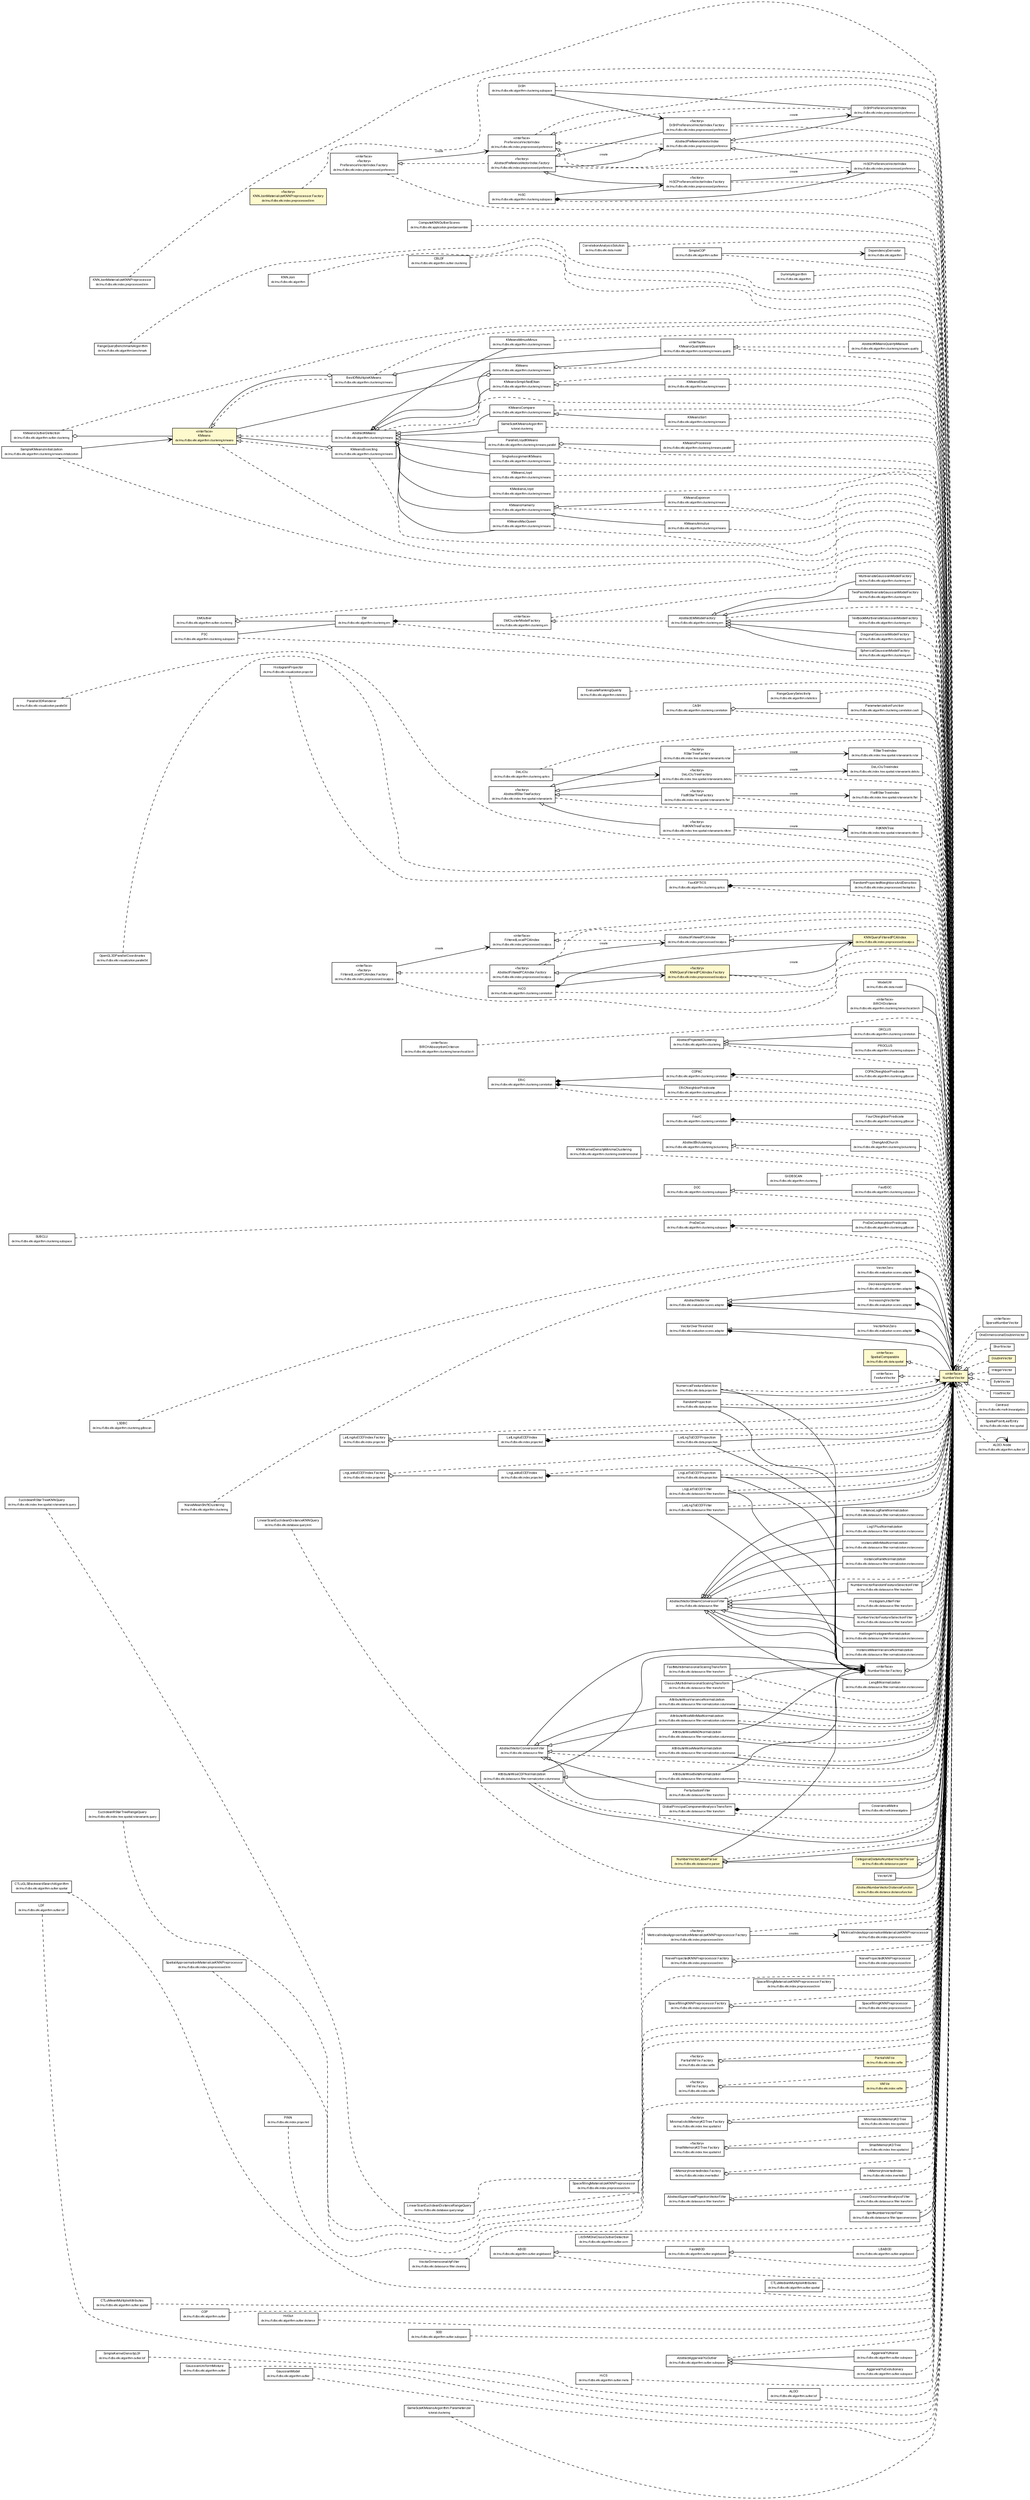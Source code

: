 #!/usr/local/bin/dot
#
# Class diagram 
# Generated by UMLGraph version R5_7_2-60-g0e99a6 (http://www.spinellis.gr/umlgraph/)
#

digraph G {
	graph [fontnames="svg"]
	edge [fontname="Roboto",fontsize=7,labelfontname="Roboto",labelfontsize=7,color="black"];
	node [fontname="Roboto",fontcolor="black",fontsize=8,shape=plaintext,margin=0,width=0,height=0];
	nodesep=0.15;
	ranksep=0.25;
	rankdir=LR;
	// de.lmu.ifi.dbs.elki.index.preprocessed.knn.KNNJoinMaterializeKNNPreprocessor<V extends de.lmu.ifi.dbs.elki.data.NumberVector>
	c7436221 [label=<<table title="de.lmu.ifi.dbs.elki.index.preprocessed.knn.KNNJoinMaterializeKNNPreprocessor" border="0" cellborder="1" cellspacing="0" cellpadding="2" href="../index/preprocessed/knn/KNNJoinMaterializeKNNPreprocessor.html" target="_parent">
		<tr><td><table border="0" cellspacing="0" cellpadding="1">
		<tr><td align="center" balign="center"> <font face="Roboto">KNNJoinMaterializeKNNPreprocessor</font> </td></tr>
		<tr><td align="center" balign="center"> <font face="Roboto" point-size="7.0">de.lmu.ifi.dbs.elki.index.preprocessed.knn</font> </td></tr>
		</table></td></tr>
		</table>>, URL="../index/preprocessed/knn/KNNJoinMaterializeKNNPreprocessor.html"];
	// de.lmu.ifi.dbs.elki.index.preprocessed.knn.KNNJoinMaterializeKNNPreprocessor.Factory<O extends de.lmu.ifi.dbs.elki.data.NumberVector>
	c7436222 [label=<<table title="de.lmu.ifi.dbs.elki.index.preprocessed.knn.KNNJoinMaterializeKNNPreprocessor.Factory" border="0" cellborder="1" cellspacing="0" cellpadding="2" bgcolor="LemonChiffon" href="../index/preprocessed/knn/KNNJoinMaterializeKNNPreprocessor.Factory.html" target="_parent">
		<tr><td><table border="0" cellspacing="0" cellpadding="1">
		<tr><td align="center" balign="center"> &#171;factory&#187; </td></tr>
		<tr><td align="center" balign="center"> <font face="Roboto">KNNJoinMaterializeKNNPreprocessor.Factory</font> </td></tr>
		<tr><td align="center" balign="center"> <font face="Roboto" point-size="7.0">de.lmu.ifi.dbs.elki.index.preprocessed.knn</font> </td></tr>
		</table></td></tr>
		</table>>, URL="../index/preprocessed/knn/KNNJoinMaterializeKNNPreprocessor.Factory.html"];
	// de.lmu.ifi.dbs.elki.index.preprocessed.preference.DiSHPreferenceVectorIndex<V extends de.lmu.ifi.dbs.elki.data.NumberVector>
	c7436224 [label=<<table title="de.lmu.ifi.dbs.elki.index.preprocessed.preference.DiSHPreferenceVectorIndex" border="0" cellborder="1" cellspacing="0" cellpadding="2" href="../index/preprocessed/preference/DiSHPreferenceVectorIndex.html" target="_parent">
		<tr><td><table border="0" cellspacing="0" cellpadding="1">
		<tr><td align="center" balign="center"> <font face="Roboto">DiSHPreferenceVectorIndex</font> </td></tr>
		<tr><td align="center" balign="center"> <font face="Roboto" point-size="7.0">de.lmu.ifi.dbs.elki.index.preprocessed.preference</font> </td></tr>
		</table></td></tr>
		</table>>, URL="../index/preprocessed/preference/DiSHPreferenceVectorIndex.html"];
	// de.lmu.ifi.dbs.elki.index.preprocessed.preference.DiSHPreferenceVectorIndex.Factory<V extends de.lmu.ifi.dbs.elki.data.NumberVector>
	c7436226 [label=<<table title="de.lmu.ifi.dbs.elki.index.preprocessed.preference.DiSHPreferenceVectorIndex.Factory" border="0" cellborder="1" cellspacing="0" cellpadding="2" href="../index/preprocessed/preference/DiSHPreferenceVectorIndex.Factory.html" target="_parent">
		<tr><td><table border="0" cellspacing="0" cellpadding="1">
		<tr><td align="center" balign="center"> &#171;factory&#187; </td></tr>
		<tr><td align="center" balign="center"> <font face="Roboto">DiSHPreferenceVectorIndex.Factory</font> </td></tr>
		<tr><td align="center" balign="center"> <font face="Roboto" point-size="7.0">de.lmu.ifi.dbs.elki.index.preprocessed.preference</font> </td></tr>
		</table></td></tr>
		</table>>, URL="../index/preprocessed/preference/DiSHPreferenceVectorIndex.Factory.html"];
	// de.lmu.ifi.dbs.elki.application.greedyensemble.ComputeKNNOutlierScores<O extends de.lmu.ifi.dbs.elki.data.NumberVector>
	c7436299 [label=<<table title="de.lmu.ifi.dbs.elki.application.greedyensemble.ComputeKNNOutlierScores" border="0" cellborder="1" cellspacing="0" cellpadding="2" href="../application/greedyensemble/ComputeKNNOutlierScores.html" target="_parent">
		<tr><td><table border="0" cellspacing="0" cellpadding="1">
		<tr><td align="center" balign="center"> <font face="Roboto">ComputeKNNOutlierScores</font> </td></tr>
		<tr><td align="center" balign="center"> <font face="Roboto" point-size="7.0">de.lmu.ifi.dbs.elki.application.greedyensemble</font> </td></tr>
		</table></td></tr>
		</table>>, URL="../application/greedyensemble/ComputeKNNOutlierScores.html"];
	// de.lmu.ifi.dbs.elki.data.model.CorrelationAnalysisSolution<V extends de.lmu.ifi.dbs.elki.data.NumberVector>
	c7436306 [label=<<table title="de.lmu.ifi.dbs.elki.data.model.CorrelationAnalysisSolution" border="0" cellborder="1" cellspacing="0" cellpadding="2" href="model/CorrelationAnalysisSolution.html" target="_parent">
		<tr><td><table border="0" cellspacing="0" cellpadding="1">
		<tr><td align="center" balign="center"> <font face="Roboto">CorrelationAnalysisSolution</font> </td></tr>
		<tr><td align="center" balign="center"> <font face="Roboto" point-size="7.0">de.lmu.ifi.dbs.elki.data.model</font> </td></tr>
		</table></td></tr>
		</table>>, URL="model/CorrelationAnalysisSolution.html"];
	// de.lmu.ifi.dbs.elki.algorithm.DependencyDerivator<V extends de.lmu.ifi.dbs.elki.data.NumberVector>
	c7436330 [label=<<table title="de.lmu.ifi.dbs.elki.algorithm.DependencyDerivator" border="0" cellborder="1" cellspacing="0" cellpadding="2" href="../algorithm/DependencyDerivator.html" target="_parent">
		<tr><td><table border="0" cellspacing="0" cellpadding="1">
		<tr><td align="center" balign="center"> <font face="Roboto">DependencyDerivator</font> </td></tr>
		<tr><td align="center" balign="center"> <font face="Roboto" point-size="7.0">de.lmu.ifi.dbs.elki.algorithm</font> </td></tr>
		</table></td></tr>
		</table>>, URL="../algorithm/DependencyDerivator.html"];
	// de.lmu.ifi.dbs.elki.algorithm.DummyAlgorithm<O extends de.lmu.ifi.dbs.elki.data.NumberVector>
	c7436332 [label=<<table title="de.lmu.ifi.dbs.elki.algorithm.DummyAlgorithm" border="0" cellborder="1" cellspacing="0" cellpadding="2" href="../algorithm/DummyAlgorithm.html" target="_parent">
		<tr><td><table border="0" cellspacing="0" cellpadding="1">
		<tr><td align="center" balign="center"> <font face="Roboto">DummyAlgorithm</font> </td></tr>
		<tr><td align="center" balign="center"> <font face="Roboto" point-size="7.0">de.lmu.ifi.dbs.elki.algorithm</font> </td></tr>
		</table></td></tr>
		</table>>, URL="../algorithm/DummyAlgorithm.html"];
	// de.lmu.ifi.dbs.elki.algorithm.benchmark.RangeQueryBenchmarkAlgorithm<O extends de.lmu.ifi.dbs.elki.data.NumberVector>
	c7436333 [label=<<table title="de.lmu.ifi.dbs.elki.algorithm.benchmark.RangeQueryBenchmarkAlgorithm" border="0" cellborder="1" cellspacing="0" cellpadding="2" href="../algorithm/benchmark/RangeQueryBenchmarkAlgorithm.html" target="_parent">
		<tr><td><table border="0" cellspacing="0" cellpadding="1">
		<tr><td align="center" balign="center"> <font face="Roboto">RangeQueryBenchmarkAlgorithm</font> </td></tr>
		<tr><td align="center" balign="center"> <font face="Roboto" point-size="7.0">de.lmu.ifi.dbs.elki.algorithm.benchmark</font> </td></tr>
		</table></td></tr>
		</table>>, URL="../algorithm/benchmark/RangeQueryBenchmarkAlgorithm.html"];
	// de.lmu.ifi.dbs.elki.algorithm.KNNJoin<V extends de.lmu.ifi.dbs.elki.data.NumberVector, N extends de.lmu.ifi.dbs.elki.index.tree.spatial.SpatialNode<N, E>, E extends de.lmu.ifi.dbs.elki.index.tree.spatial.SpatialEntry>
	c7436339 [label=<<table title="de.lmu.ifi.dbs.elki.algorithm.KNNJoin" border="0" cellborder="1" cellspacing="0" cellpadding="2" href="../algorithm/KNNJoin.html" target="_parent">
		<tr><td><table border="0" cellspacing="0" cellpadding="1">
		<tr><td align="center" balign="center"> <font face="Roboto">KNNJoin</font> </td></tr>
		<tr><td align="center" balign="center"> <font face="Roboto" point-size="7.0">de.lmu.ifi.dbs.elki.algorithm</font> </td></tr>
		</table></td></tr>
		</table>>, URL="../algorithm/KNNJoin.html"];
	// de.lmu.ifi.dbs.elki.algorithm.outlier.SimpleCOP<V extends de.lmu.ifi.dbs.elki.data.NumberVector>
	c7436342 [label=<<table title="de.lmu.ifi.dbs.elki.algorithm.outlier.SimpleCOP" border="0" cellborder="1" cellspacing="0" cellpadding="2" href="../algorithm/outlier/SimpleCOP.html" target="_parent">
		<tr><td><table border="0" cellspacing="0" cellpadding="1">
		<tr><td align="center" balign="center"> <font face="Roboto">SimpleCOP</font> </td></tr>
		<tr><td align="center" balign="center"> <font face="Roboto" point-size="7.0">de.lmu.ifi.dbs.elki.algorithm.outlier</font> </td></tr>
		</table></td></tr>
		</table>>, URL="../algorithm/outlier/SimpleCOP.html"];
	// de.lmu.ifi.dbs.elki.algorithm.outlier.clustering.CBLOF<O extends de.lmu.ifi.dbs.elki.data.NumberVector>
	c7436348 [label=<<table title="de.lmu.ifi.dbs.elki.algorithm.outlier.clustering.CBLOF" border="0" cellborder="1" cellspacing="0" cellpadding="2" href="../algorithm/outlier/clustering/CBLOF.html" target="_parent">
		<tr><td><table border="0" cellspacing="0" cellpadding="1">
		<tr><td align="center" balign="center"> <font face="Roboto">CBLOF</font> </td></tr>
		<tr><td align="center" balign="center"> <font face="Roboto" point-size="7.0">de.lmu.ifi.dbs.elki.algorithm.outlier.clustering</font> </td></tr>
		</table></td></tr>
		</table>>, URL="../algorithm/outlier/clustering/CBLOF.html"];
	// de.lmu.ifi.dbs.elki.algorithm.outlier.clustering.KMeansOutlierDetection<O extends de.lmu.ifi.dbs.elki.data.NumberVector>
	c7436350 [label=<<table title="de.lmu.ifi.dbs.elki.algorithm.outlier.clustering.KMeansOutlierDetection" border="0" cellborder="1" cellspacing="0" cellpadding="2" href="../algorithm/outlier/clustering/KMeansOutlierDetection.html" target="_parent">
		<tr><td><table border="0" cellspacing="0" cellpadding="1">
		<tr><td align="center" balign="center"> <font face="Roboto">KMeansOutlierDetection</font> </td></tr>
		<tr><td align="center" balign="center"> <font face="Roboto" point-size="7.0">de.lmu.ifi.dbs.elki.algorithm.outlier.clustering</font> </td></tr>
		</table></td></tr>
		</table>>, URL="../algorithm/outlier/clustering/KMeansOutlierDetection.html"];
	// de.lmu.ifi.dbs.elki.algorithm.outlier.clustering.EMOutlier<V extends de.lmu.ifi.dbs.elki.data.NumberVector>
	c7436352 [label=<<table title="de.lmu.ifi.dbs.elki.algorithm.outlier.clustering.EMOutlier" border="0" cellborder="1" cellspacing="0" cellpadding="2" href="../algorithm/outlier/clustering/EMOutlier.html" target="_parent">
		<tr><td><table border="0" cellspacing="0" cellpadding="1">
		<tr><td align="center" balign="center"> <font face="Roboto">EMOutlier</font> </td></tr>
		<tr><td align="center" balign="center"> <font face="Roboto" point-size="7.0">de.lmu.ifi.dbs.elki.algorithm.outlier.clustering</font> </td></tr>
		</table></td></tr>
		</table>>, URL="../algorithm/outlier/clustering/EMOutlier.html"];
	// de.lmu.ifi.dbs.elki.algorithm.statistics.EvaluateRankingQuality<V extends de.lmu.ifi.dbs.elki.data.NumberVector>
	c7436359 [label=<<table title="de.lmu.ifi.dbs.elki.algorithm.statistics.EvaluateRankingQuality" border="0" cellborder="1" cellspacing="0" cellpadding="2" href="../algorithm/statistics/EvaluateRankingQuality.html" target="_parent">
		<tr><td><table border="0" cellspacing="0" cellpadding="1">
		<tr><td align="center" balign="center"> <font face="Roboto">EvaluateRankingQuality</font> </td></tr>
		<tr><td align="center" balign="center"> <font face="Roboto" point-size="7.0">de.lmu.ifi.dbs.elki.algorithm.statistics</font> </td></tr>
		</table></td></tr>
		</table>>, URL="../algorithm/statistics/EvaluateRankingQuality.html"];
	// de.lmu.ifi.dbs.elki.algorithm.statistics.RangeQuerySelectivity<V extends de.lmu.ifi.dbs.elki.data.NumberVector>
	c7436377 [label=<<table title="de.lmu.ifi.dbs.elki.algorithm.statistics.RangeQuerySelectivity" border="0" cellborder="1" cellspacing="0" cellpadding="2" href="../algorithm/statistics/RangeQuerySelectivity.html" target="_parent">
		<tr><td><table border="0" cellspacing="0" cellpadding="1">
		<tr><td align="center" balign="center"> <font face="Roboto">RangeQuerySelectivity</font> </td></tr>
		<tr><td align="center" balign="center"> <font face="Roboto" point-size="7.0">de.lmu.ifi.dbs.elki.algorithm.statistics</font> </td></tr>
		</table></td></tr>
		</table>>, URL="../algorithm/statistics/RangeQuerySelectivity.html"];
	// de.lmu.ifi.dbs.elki.algorithm.clustering.correlation.cash.ParameterizationFunction
	c7436381 [label=<<table title="de.lmu.ifi.dbs.elki.algorithm.clustering.correlation.cash.ParameterizationFunction" border="0" cellborder="1" cellspacing="0" cellpadding="2" href="../algorithm/clustering/correlation/cash/ParameterizationFunction.html" target="_parent">
		<tr><td><table border="0" cellspacing="0" cellpadding="1">
		<tr><td align="center" balign="center"> <font face="Roboto">ParameterizationFunction</font> </td></tr>
		<tr><td align="center" balign="center"> <font face="Roboto" point-size="7.0">de.lmu.ifi.dbs.elki.algorithm.clustering.correlation.cash</font> </td></tr>
		</table></td></tr>
		</table>>, URL="../algorithm/clustering/correlation/cash/ParameterizationFunction.html"];
	// de.lmu.ifi.dbs.elki.algorithm.clustering.correlation.CASH<V extends de.lmu.ifi.dbs.elki.data.NumberVector>
	c7436383 [label=<<table title="de.lmu.ifi.dbs.elki.algorithm.clustering.correlation.CASH" border="0" cellborder="1" cellspacing="0" cellpadding="2" href="../algorithm/clustering/correlation/CASH.html" target="_parent">
		<tr><td><table border="0" cellspacing="0" cellpadding="1">
		<tr><td align="center" balign="center"> <font face="Roboto">CASH</font> </td></tr>
		<tr><td align="center" balign="center"> <font face="Roboto" point-size="7.0">de.lmu.ifi.dbs.elki.algorithm.clustering.correlation</font> </td></tr>
		</table></td></tr>
		</table>>, URL="../algorithm/clustering/correlation/CASH.html"];
	// de.lmu.ifi.dbs.elki.algorithm.clustering.optics.DeLiClu<V extends de.lmu.ifi.dbs.elki.data.NumberVector>
	c7436385 [label=<<table title="de.lmu.ifi.dbs.elki.algorithm.clustering.optics.DeLiClu" border="0" cellborder="1" cellspacing="0" cellpadding="2" href="../algorithm/clustering/optics/DeLiClu.html" target="_parent">
		<tr><td><table border="0" cellspacing="0" cellpadding="1">
		<tr><td align="center" balign="center"> <font face="Roboto">DeLiClu</font> </td></tr>
		<tr><td align="center" balign="center"> <font face="Roboto" point-size="7.0">de.lmu.ifi.dbs.elki.algorithm.clustering.optics</font> </td></tr>
		</table></td></tr>
		</table>>, URL="../algorithm/clustering/optics/DeLiClu.html"];
	// de.lmu.ifi.dbs.elki.algorithm.clustering.subspace.DiSH<V extends de.lmu.ifi.dbs.elki.data.NumberVector>
	c7436388 [label=<<table title="de.lmu.ifi.dbs.elki.algorithm.clustering.subspace.DiSH" border="0" cellborder="1" cellspacing="0" cellpadding="2" href="../algorithm/clustering/subspace/DiSH.html" target="_parent">
		<tr><td><table border="0" cellspacing="0" cellpadding="1">
		<tr><td align="center" balign="center"> <font face="Roboto">DiSH</font> </td></tr>
		<tr><td align="center" balign="center"> <font face="Roboto" point-size="7.0">de.lmu.ifi.dbs.elki.algorithm.clustering.subspace</font> </td></tr>
		</table></td></tr>
		</table>>, URL="../algorithm/clustering/subspace/DiSH.html"];
	// de.lmu.ifi.dbs.elki.visualization.parallel3d.Parallel3DRenderer<O extends de.lmu.ifi.dbs.elki.data.NumberVector>
	c7436396 [label=<<table title="de.lmu.ifi.dbs.elki.visualization.parallel3d.Parallel3DRenderer" border="0" cellborder="1" cellspacing="0" cellpadding="2" href="../visualization/parallel3d/Parallel3DRenderer.html" target="_parent">
		<tr><td><table border="0" cellspacing="0" cellpadding="1">
		<tr><td align="center" balign="center"> <font face="Roboto">Parallel3DRenderer</font> </td></tr>
		<tr><td align="center" balign="center"> <font face="Roboto" point-size="7.0">de.lmu.ifi.dbs.elki.visualization.parallel3d</font> </td></tr>
		</table></td></tr>
		</table>>, URL="../visualization/parallel3d/Parallel3DRenderer.html"];
	// de.lmu.ifi.dbs.elki.visualization.parallel3d.OpenGL3DParallelCoordinates<O extends de.lmu.ifi.dbs.elki.data.NumberVector>
	c7436397 [label=<<table title="de.lmu.ifi.dbs.elki.visualization.parallel3d.OpenGL3DParallelCoordinates" border="0" cellborder="1" cellspacing="0" cellpadding="2" href="../visualization/parallel3d/OpenGL3DParallelCoordinates.html" target="_parent">
		<tr><td><table border="0" cellspacing="0" cellpadding="1">
		<tr><td align="center" balign="center"> <font face="Roboto">OpenGL3DParallelCoordinates</font> </td></tr>
		<tr><td align="center" balign="center"> <font face="Roboto" point-size="7.0">de.lmu.ifi.dbs.elki.visualization.parallel3d</font> </td></tr>
		</table></td></tr>
		</table>>, URL="../visualization/parallel3d/OpenGL3DParallelCoordinates.html"];
	// de.lmu.ifi.dbs.elki.visualization.projector.HistogramProjector<V extends de.lmu.ifi.dbs.elki.data.NumberVector>
	c7436442 [label=<<table title="de.lmu.ifi.dbs.elki.visualization.projector.HistogramProjector" border="0" cellborder="1" cellspacing="0" cellpadding="2" href="../visualization/projector/HistogramProjector.html" target="_parent">
		<tr><td><table border="0" cellspacing="0" cellpadding="1">
		<tr><td align="center" balign="center"> <font face="Roboto">HistogramProjector</font> </td></tr>
		<tr><td align="center" balign="center"> <font face="Roboto" point-size="7.0">de.lmu.ifi.dbs.elki.visualization.projector</font> </td></tr>
		</table></td></tr>
		</table>>, URL="../visualization/projector/HistogramProjector.html"];
	// de.lmu.ifi.dbs.elki.index.preprocessed.fastoptics.RandomProjectedNeighborsAndDensities<V extends de.lmu.ifi.dbs.elki.data.NumberVector>
	c7436713 [label=<<table title="de.lmu.ifi.dbs.elki.index.preprocessed.fastoptics.RandomProjectedNeighborsAndDensities" border="0" cellborder="1" cellspacing="0" cellpadding="2" href="../index/preprocessed/fastoptics/RandomProjectedNeighborsAndDensities.html" target="_parent">
		<tr><td><table border="0" cellspacing="0" cellpadding="1">
		<tr><td align="center" balign="center"> <font face="Roboto">RandomProjectedNeighborsAndDensities</font> </td></tr>
		<tr><td align="center" balign="center"> <font face="Roboto" point-size="7.0">de.lmu.ifi.dbs.elki.index.preprocessed.fastoptics</font> </td></tr>
		</table></td></tr>
		</table>>, URL="../index/preprocessed/fastoptics/RandomProjectedNeighborsAndDensities.html"];
	// de.lmu.ifi.dbs.elki.index.preprocessed.localpca.AbstractFilteredPCAIndex<NV extends de.lmu.ifi.dbs.elki.data.NumberVector>
	c7436715 [label=<<table title="de.lmu.ifi.dbs.elki.index.preprocessed.localpca.AbstractFilteredPCAIndex" border="0" cellborder="1" cellspacing="0" cellpadding="2" href="../index/preprocessed/localpca/AbstractFilteredPCAIndex.html" target="_parent">
		<tr><td><table border="0" cellspacing="0" cellpadding="1">
		<tr><td align="center" balign="center"> <font face="Roboto"><i>AbstractFilteredPCAIndex</i></font> </td></tr>
		<tr><td align="center" balign="center"> <font face="Roboto" point-size="7.0">de.lmu.ifi.dbs.elki.index.preprocessed.localpca</font> </td></tr>
		</table></td></tr>
		</table>>, URL="../index/preprocessed/localpca/AbstractFilteredPCAIndex.html"];
	// de.lmu.ifi.dbs.elki.index.preprocessed.localpca.AbstractFilteredPCAIndex.Factory<NV extends de.lmu.ifi.dbs.elki.data.NumberVector>
	c7436716 [label=<<table title="de.lmu.ifi.dbs.elki.index.preprocessed.localpca.AbstractFilteredPCAIndex.Factory" border="0" cellborder="1" cellspacing="0" cellpadding="2" href="../index/preprocessed/localpca/AbstractFilteredPCAIndex.Factory.html" target="_parent">
		<tr><td><table border="0" cellspacing="0" cellpadding="1">
		<tr><td align="center" balign="center"> &#171;factory&#187; </td></tr>
		<tr><td align="center" balign="center"> <font face="Roboto"><i>AbstractFilteredPCAIndex.Factory</i></font> </td></tr>
		<tr><td align="center" balign="center"> <font face="Roboto" point-size="7.0">de.lmu.ifi.dbs.elki.index.preprocessed.localpca</font> </td></tr>
		</table></td></tr>
		</table>>, URL="../index/preprocessed/localpca/AbstractFilteredPCAIndex.Factory.html"];
	// de.lmu.ifi.dbs.elki.index.preprocessed.localpca.FilteredLocalPCAIndex<NV extends de.lmu.ifi.dbs.elki.data.NumberVector>
	c7436718 [label=<<table title="de.lmu.ifi.dbs.elki.index.preprocessed.localpca.FilteredLocalPCAIndex" border="0" cellborder="1" cellspacing="0" cellpadding="2" href="../index/preprocessed/localpca/FilteredLocalPCAIndex.html" target="_parent">
		<tr><td><table border="0" cellspacing="0" cellpadding="1">
		<tr><td align="center" balign="center"> &#171;interface&#187; </td></tr>
		<tr><td align="center" balign="center"> <font face="Roboto">FilteredLocalPCAIndex</font> </td></tr>
		<tr><td align="center" balign="center"> <font face="Roboto" point-size="7.0">de.lmu.ifi.dbs.elki.index.preprocessed.localpca</font> </td></tr>
		</table></td></tr>
		</table>>, URL="../index/preprocessed/localpca/FilteredLocalPCAIndex.html"];
	// de.lmu.ifi.dbs.elki.index.preprocessed.localpca.FilteredLocalPCAIndex.Factory<NV extends de.lmu.ifi.dbs.elki.data.NumberVector>
	c7436719 [label=<<table title="de.lmu.ifi.dbs.elki.index.preprocessed.localpca.FilteredLocalPCAIndex.Factory" border="0" cellborder="1" cellspacing="0" cellpadding="2" href="../index/preprocessed/localpca/FilteredLocalPCAIndex.Factory.html" target="_parent">
		<tr><td><table border="0" cellspacing="0" cellpadding="1">
		<tr><td align="center" balign="center"> &#171;interface&#187; </td></tr>
		<tr><td align="center" balign="center"> &#171;factory&#187; </td></tr>
		<tr><td align="center" balign="center"> <font face="Roboto">FilteredLocalPCAIndex.Factory</font> </td></tr>
		<tr><td align="center" balign="center"> <font face="Roboto" point-size="7.0">de.lmu.ifi.dbs.elki.index.preprocessed.localpca</font> </td></tr>
		</table></td></tr>
		</table>>, URL="../index/preprocessed/localpca/FilteredLocalPCAIndex.Factory.html"];
	// de.lmu.ifi.dbs.elki.index.preprocessed.localpca.KNNQueryFilteredPCAIndex<NV extends de.lmu.ifi.dbs.elki.data.NumberVector>
	c7436720 [label=<<table title="de.lmu.ifi.dbs.elki.index.preprocessed.localpca.KNNQueryFilteredPCAIndex" border="0" cellborder="1" cellspacing="0" cellpadding="2" bgcolor="LemonChiffon" href="../index/preprocessed/localpca/KNNQueryFilteredPCAIndex.html" target="_parent">
		<tr><td><table border="0" cellspacing="0" cellpadding="1">
		<tr><td align="center" balign="center"> <font face="Roboto">KNNQueryFilteredPCAIndex</font> </td></tr>
		<tr><td align="center" balign="center"> <font face="Roboto" point-size="7.0">de.lmu.ifi.dbs.elki.index.preprocessed.localpca</font> </td></tr>
		</table></td></tr>
		</table>>, URL="../index/preprocessed/localpca/KNNQueryFilteredPCAIndex.html"];
	// de.lmu.ifi.dbs.elki.index.preprocessed.localpca.KNNQueryFilteredPCAIndex.Factory<V extends de.lmu.ifi.dbs.elki.data.NumberVector>
	c7436721 [label=<<table title="de.lmu.ifi.dbs.elki.index.preprocessed.localpca.KNNQueryFilteredPCAIndex.Factory" border="0" cellborder="1" cellspacing="0" cellpadding="2" bgcolor="LemonChiffon" href="../index/preprocessed/localpca/KNNQueryFilteredPCAIndex.Factory.html" target="_parent">
		<tr><td><table border="0" cellspacing="0" cellpadding="1">
		<tr><td align="center" balign="center"> &#171;factory&#187; </td></tr>
		<tr><td align="center" balign="center"> <font face="Roboto">KNNQueryFilteredPCAIndex.Factory</font> </td></tr>
		<tr><td align="center" balign="center"> <font face="Roboto" point-size="7.0">de.lmu.ifi.dbs.elki.index.preprocessed.localpca</font> </td></tr>
		</table></td></tr>
		</table>>, URL="../index/preprocessed/localpca/KNNQueryFilteredPCAIndex.Factory.html"];
	// de.lmu.ifi.dbs.elki.index.preprocessed.preference.PreferenceVectorIndex<NV extends de.lmu.ifi.dbs.elki.data.NumberVector>
	c7436723 [label=<<table title="de.lmu.ifi.dbs.elki.index.preprocessed.preference.PreferenceVectorIndex" border="0" cellborder="1" cellspacing="0" cellpadding="2" href="../index/preprocessed/preference/PreferenceVectorIndex.html" target="_parent">
		<tr><td><table border="0" cellspacing="0" cellpadding="1">
		<tr><td align="center" balign="center"> &#171;interface&#187; </td></tr>
		<tr><td align="center" balign="center"> <font face="Roboto">PreferenceVectorIndex</font> </td></tr>
		<tr><td align="center" balign="center"> <font face="Roboto" point-size="7.0">de.lmu.ifi.dbs.elki.index.preprocessed.preference</font> </td></tr>
		</table></td></tr>
		</table>>, URL="../index/preprocessed/preference/PreferenceVectorIndex.html"];
	// de.lmu.ifi.dbs.elki.index.preprocessed.preference.PreferenceVectorIndex.Factory<V extends de.lmu.ifi.dbs.elki.data.NumberVector>
	c7436724 [label=<<table title="de.lmu.ifi.dbs.elki.index.preprocessed.preference.PreferenceVectorIndex.Factory" border="0" cellborder="1" cellspacing="0" cellpadding="2" href="../index/preprocessed/preference/PreferenceVectorIndex.Factory.html" target="_parent">
		<tr><td><table border="0" cellspacing="0" cellpadding="1">
		<tr><td align="center" balign="center"> &#171;interface&#187; </td></tr>
		<tr><td align="center" balign="center"> &#171;factory&#187; </td></tr>
		<tr><td align="center" balign="center"> <font face="Roboto">PreferenceVectorIndex.Factory</font> </td></tr>
		<tr><td align="center" balign="center"> <font face="Roboto" point-size="7.0">de.lmu.ifi.dbs.elki.index.preprocessed.preference</font> </td></tr>
		</table></td></tr>
		</table>>, URL="../index/preprocessed/preference/PreferenceVectorIndex.Factory.html"];
	// de.lmu.ifi.dbs.elki.index.preprocessed.preference.AbstractPreferenceVectorIndex<NV extends de.lmu.ifi.dbs.elki.data.NumberVector>
	c7436725 [label=<<table title="de.lmu.ifi.dbs.elki.index.preprocessed.preference.AbstractPreferenceVectorIndex" border="0" cellborder="1" cellspacing="0" cellpadding="2" href="../index/preprocessed/preference/AbstractPreferenceVectorIndex.html" target="_parent">
		<tr><td><table border="0" cellspacing="0" cellpadding="1">
		<tr><td align="center" balign="center"> <font face="Roboto"><i>AbstractPreferenceVectorIndex</i></font> </td></tr>
		<tr><td align="center" balign="center"> <font face="Roboto" point-size="7.0">de.lmu.ifi.dbs.elki.index.preprocessed.preference</font> </td></tr>
		</table></td></tr>
		</table>>, URL="../index/preprocessed/preference/AbstractPreferenceVectorIndex.html"];
	// de.lmu.ifi.dbs.elki.index.preprocessed.preference.AbstractPreferenceVectorIndex.Factory<V extends de.lmu.ifi.dbs.elki.data.NumberVector>
	c7436726 [label=<<table title="de.lmu.ifi.dbs.elki.index.preprocessed.preference.AbstractPreferenceVectorIndex.Factory" border="0" cellborder="1" cellspacing="0" cellpadding="2" href="../index/preprocessed/preference/AbstractPreferenceVectorIndex.Factory.html" target="_parent">
		<tr><td><table border="0" cellspacing="0" cellpadding="1">
		<tr><td align="center" balign="center"> &#171;factory&#187; </td></tr>
		<tr><td align="center" balign="center"> <font face="Roboto"><i>AbstractPreferenceVectorIndex.Factory</i></font> </td></tr>
		<tr><td align="center" balign="center"> <font face="Roboto" point-size="7.0">de.lmu.ifi.dbs.elki.index.preprocessed.preference</font> </td></tr>
		</table></td></tr>
		</table>>, URL="../index/preprocessed/preference/AbstractPreferenceVectorIndex.Factory.html"];
	// de.lmu.ifi.dbs.elki.index.preprocessed.preference.HiSCPreferenceVectorIndex<V extends de.lmu.ifi.dbs.elki.data.NumberVector>
	c7436727 [label=<<table title="de.lmu.ifi.dbs.elki.index.preprocessed.preference.HiSCPreferenceVectorIndex" border="0" cellborder="1" cellspacing="0" cellpadding="2" href="../index/preprocessed/preference/HiSCPreferenceVectorIndex.html" target="_parent">
		<tr><td><table border="0" cellspacing="0" cellpadding="1">
		<tr><td align="center" balign="center"> <font face="Roboto">HiSCPreferenceVectorIndex</font> </td></tr>
		<tr><td align="center" balign="center"> <font face="Roboto" point-size="7.0">de.lmu.ifi.dbs.elki.index.preprocessed.preference</font> </td></tr>
		</table></td></tr>
		</table>>, URL="../index/preprocessed/preference/HiSCPreferenceVectorIndex.html"];
	// de.lmu.ifi.dbs.elki.index.preprocessed.preference.HiSCPreferenceVectorIndex.Factory<V extends de.lmu.ifi.dbs.elki.data.NumberVector>
	c7436728 [label=<<table title="de.lmu.ifi.dbs.elki.index.preprocessed.preference.HiSCPreferenceVectorIndex.Factory" border="0" cellborder="1" cellspacing="0" cellpadding="2" href="../index/preprocessed/preference/HiSCPreferenceVectorIndex.Factory.html" target="_parent">
		<tr><td><table border="0" cellspacing="0" cellpadding="1">
		<tr><td align="center" balign="center"> &#171;factory&#187; </td></tr>
		<tr><td align="center" balign="center"> <font face="Roboto">HiSCPreferenceVectorIndex.Factory</font> </td></tr>
		<tr><td align="center" balign="center"> <font face="Roboto" point-size="7.0">de.lmu.ifi.dbs.elki.index.preprocessed.preference</font> </td></tr>
		</table></td></tr>
		</table>>, URL="../index/preprocessed/preference/HiSCPreferenceVectorIndex.Factory.html"];
	// de.lmu.ifi.dbs.elki.data.model.ModelUtil
	c7436802 [label=<<table title="de.lmu.ifi.dbs.elki.data.model.ModelUtil" border="0" cellborder="1" cellspacing="0" cellpadding="2" href="model/ModelUtil.html" target="_parent">
		<tr><td><table border="0" cellspacing="0" cellpadding="1">
		<tr><td align="center" balign="center"> <font face="Roboto">ModelUtil</font> </td></tr>
		<tr><td align="center" balign="center"> <font face="Roboto" point-size="7.0">de.lmu.ifi.dbs.elki.data.model</font> </td></tr>
		</table></td></tr>
		</table>>, URL="model/ModelUtil.html"];
	// de.lmu.ifi.dbs.elki.algorithm.clustering.em.TextbookMultivariateGaussianModelFactory<V extends de.lmu.ifi.dbs.elki.data.NumberVector>
	c7436812 [label=<<table title="de.lmu.ifi.dbs.elki.algorithm.clustering.em.TextbookMultivariateGaussianModelFactory" border="0" cellborder="1" cellspacing="0" cellpadding="2" href="../algorithm/clustering/em/TextbookMultivariateGaussianModelFactory.html" target="_parent">
		<tr><td><table border="0" cellspacing="0" cellpadding="1">
		<tr><td align="center" balign="center"> <font face="Roboto">TextbookMultivariateGaussianModelFactory</font> </td></tr>
		<tr><td align="center" balign="center"> <font face="Roboto" point-size="7.0">de.lmu.ifi.dbs.elki.algorithm.clustering.em</font> </td></tr>
		</table></td></tr>
		</table>>, URL="../algorithm/clustering/em/TextbookMultivariateGaussianModelFactory.html"];
	// de.lmu.ifi.dbs.elki.algorithm.clustering.em.DiagonalGaussianModelFactory<V extends de.lmu.ifi.dbs.elki.data.NumberVector>
	c7436814 [label=<<table title="de.lmu.ifi.dbs.elki.algorithm.clustering.em.DiagonalGaussianModelFactory" border="0" cellborder="1" cellspacing="0" cellpadding="2" href="../algorithm/clustering/em/DiagonalGaussianModelFactory.html" target="_parent">
		<tr><td><table border="0" cellspacing="0" cellpadding="1">
		<tr><td align="center" balign="center"> <font face="Roboto">DiagonalGaussianModelFactory</font> </td></tr>
		<tr><td align="center" balign="center"> <font face="Roboto" point-size="7.0">de.lmu.ifi.dbs.elki.algorithm.clustering.em</font> </td></tr>
		</table></td></tr>
		</table>>, URL="../algorithm/clustering/em/DiagonalGaussianModelFactory.html"];
	// de.lmu.ifi.dbs.elki.algorithm.clustering.em.SphericalGaussianModelFactory<V extends de.lmu.ifi.dbs.elki.data.NumberVector>
	c7436816 [label=<<table title="de.lmu.ifi.dbs.elki.algorithm.clustering.em.SphericalGaussianModelFactory" border="0" cellborder="1" cellspacing="0" cellpadding="2" href="../algorithm/clustering/em/SphericalGaussianModelFactory.html" target="_parent">
		<tr><td><table border="0" cellspacing="0" cellpadding="1">
		<tr><td align="center" balign="center"> <font face="Roboto">SphericalGaussianModelFactory</font> </td></tr>
		<tr><td align="center" balign="center"> <font face="Roboto" point-size="7.0">de.lmu.ifi.dbs.elki.algorithm.clustering.em</font> </td></tr>
		</table></td></tr>
		</table>>, URL="../algorithm/clustering/em/SphericalGaussianModelFactory.html"];
	// de.lmu.ifi.dbs.elki.algorithm.clustering.em.AbstractEMModelFactory<V extends de.lmu.ifi.dbs.elki.data.NumberVector, M extends de.lmu.ifi.dbs.elki.data.model.MeanModel>
	c7436818 [label=<<table title="de.lmu.ifi.dbs.elki.algorithm.clustering.em.AbstractEMModelFactory" border="0" cellborder="1" cellspacing="0" cellpadding="2" href="../algorithm/clustering/em/AbstractEMModelFactory.html" target="_parent">
		<tr><td><table border="0" cellspacing="0" cellpadding="1">
		<tr><td align="center" balign="center"> <font face="Roboto"><i>AbstractEMModelFactory</i></font> </td></tr>
		<tr><td align="center" balign="center"> <font face="Roboto" point-size="7.0">de.lmu.ifi.dbs.elki.algorithm.clustering.em</font> </td></tr>
		</table></td></tr>
		</table>>, URL="../algorithm/clustering/em/AbstractEMModelFactory.html"];
	// de.lmu.ifi.dbs.elki.algorithm.clustering.em.MultivariateGaussianModelFactory<V extends de.lmu.ifi.dbs.elki.data.NumberVector>
	c7436820 [label=<<table title="de.lmu.ifi.dbs.elki.algorithm.clustering.em.MultivariateGaussianModelFactory" border="0" cellborder="1" cellspacing="0" cellpadding="2" href="../algorithm/clustering/em/MultivariateGaussianModelFactory.html" target="_parent">
		<tr><td><table border="0" cellspacing="0" cellpadding="1">
		<tr><td align="center" balign="center"> <font face="Roboto">MultivariateGaussianModelFactory</font> </td></tr>
		<tr><td align="center" balign="center"> <font face="Roboto" point-size="7.0">de.lmu.ifi.dbs.elki.algorithm.clustering.em</font> </td></tr>
		</table></td></tr>
		</table>>, URL="../algorithm/clustering/em/MultivariateGaussianModelFactory.html"];
	// de.lmu.ifi.dbs.elki.algorithm.clustering.em.EM<V extends de.lmu.ifi.dbs.elki.data.NumberVector, M extends de.lmu.ifi.dbs.elki.data.model.MeanModel>
	c7436822 [label=<<table title="de.lmu.ifi.dbs.elki.algorithm.clustering.em.EM" border="0" cellborder="1" cellspacing="0" cellpadding="2" href="../algorithm/clustering/em/EM.html" target="_parent">
		<tr><td><table border="0" cellspacing="0" cellpadding="1">
		<tr><td align="center" balign="center"> <font face="Roboto">EM</font> </td></tr>
		<tr><td align="center" balign="center"> <font face="Roboto" point-size="7.0">de.lmu.ifi.dbs.elki.algorithm.clustering.em</font> </td></tr>
		</table></td></tr>
		</table>>, URL="../algorithm/clustering/em/EM.html"];
	// de.lmu.ifi.dbs.elki.algorithm.clustering.em.EMClusterModelFactory<V extends de.lmu.ifi.dbs.elki.data.NumberVector, M extends de.lmu.ifi.dbs.elki.data.model.MeanModel>
	c7436827 [label=<<table title="de.lmu.ifi.dbs.elki.algorithm.clustering.em.EMClusterModelFactory" border="0" cellborder="1" cellspacing="0" cellpadding="2" href="../algorithm/clustering/em/EMClusterModelFactory.html" target="_parent">
		<tr><td><table border="0" cellspacing="0" cellpadding="1">
		<tr><td align="center" balign="center"> &#171;interface&#187; </td></tr>
		<tr><td align="center" balign="center"> <font face="Roboto">EMClusterModelFactory</font> </td></tr>
		<tr><td align="center" balign="center"> <font face="Roboto" point-size="7.0">de.lmu.ifi.dbs.elki.algorithm.clustering.em</font> </td></tr>
		</table></td></tr>
		</table>>, URL="../algorithm/clustering/em/EMClusterModelFactory.html"];
	// de.lmu.ifi.dbs.elki.algorithm.clustering.em.TwoPassMultivariateGaussianModelFactory<V extends de.lmu.ifi.dbs.elki.data.NumberVector>
	c7436829 [label=<<table title="de.lmu.ifi.dbs.elki.algorithm.clustering.em.TwoPassMultivariateGaussianModelFactory" border="0" cellborder="1" cellspacing="0" cellpadding="2" href="../algorithm/clustering/em/TwoPassMultivariateGaussianModelFactory.html" target="_parent">
		<tr><td><table border="0" cellspacing="0" cellpadding="1">
		<tr><td align="center" balign="center"> <font face="Roboto">TwoPassMultivariateGaussianModelFactory</font> </td></tr>
		<tr><td align="center" balign="center"> <font face="Roboto" point-size="7.0">de.lmu.ifi.dbs.elki.algorithm.clustering.em</font> </td></tr>
		</table></td></tr>
		</table>>, URL="../algorithm/clustering/em/TwoPassMultivariateGaussianModelFactory.html"];
	// de.lmu.ifi.dbs.elki.algorithm.clustering.hierarchical.birch.BIRCHDistance
	c7436862 [label=<<table title="de.lmu.ifi.dbs.elki.algorithm.clustering.hierarchical.birch.BIRCHDistance" border="0" cellborder="1" cellspacing="0" cellpadding="2" href="../algorithm/clustering/hierarchical/birch/BIRCHDistance.html" target="_parent">
		<tr><td><table border="0" cellspacing="0" cellpadding="1">
		<tr><td align="center" balign="center"> &#171;interface&#187; </td></tr>
		<tr><td align="center" balign="center"> <font face="Roboto">BIRCHDistance</font> </td></tr>
		<tr><td align="center" balign="center"> <font face="Roboto" point-size="7.0">de.lmu.ifi.dbs.elki.algorithm.clustering.hierarchical.birch</font> </td></tr>
		</table></td></tr>
		</table>>, URL="../algorithm/clustering/hierarchical/birch/BIRCHDistance.html"];
	// de.lmu.ifi.dbs.elki.algorithm.clustering.hierarchical.birch.BIRCHAbsorptionCriterion
	c7436867 [label=<<table title="de.lmu.ifi.dbs.elki.algorithm.clustering.hierarchical.birch.BIRCHAbsorptionCriterion" border="0" cellborder="1" cellspacing="0" cellpadding="2" href="../algorithm/clustering/hierarchical/birch/BIRCHAbsorptionCriterion.html" target="_parent">
		<tr><td><table border="0" cellspacing="0" cellpadding="1">
		<tr><td align="center" balign="center"> &#171;interface&#187; </td></tr>
		<tr><td align="center" balign="center"> <font face="Roboto">BIRCHAbsorptionCriterion</font> </td></tr>
		<tr><td align="center" balign="center"> <font face="Roboto" point-size="7.0">de.lmu.ifi.dbs.elki.algorithm.clustering.hierarchical.birch</font> </td></tr>
		</table></td></tr>
		</table>>, URL="../algorithm/clustering/hierarchical/birch/BIRCHAbsorptionCriterion.html"];
	// de.lmu.ifi.dbs.elki.algorithm.clustering.AbstractProjectedClustering<R extends de.lmu.ifi.dbs.elki.data.Clustering<?>, V extends de.lmu.ifi.dbs.elki.data.NumberVector>
	c7436936 [label=<<table title="de.lmu.ifi.dbs.elki.algorithm.clustering.AbstractProjectedClustering" border="0" cellborder="1" cellspacing="0" cellpadding="2" href="../algorithm/clustering/AbstractProjectedClustering.html" target="_parent">
		<tr><td><table border="0" cellspacing="0" cellpadding="1">
		<tr><td align="center" balign="center"> <font face="Roboto"><i>AbstractProjectedClustering</i></font> </td></tr>
		<tr><td align="center" balign="center"> <font face="Roboto" point-size="7.0">de.lmu.ifi.dbs.elki.algorithm.clustering</font> </td></tr>
		</table></td></tr>
		</table>>, URL="../algorithm/clustering/AbstractProjectedClustering.html"];
	// de.lmu.ifi.dbs.elki.algorithm.clustering.correlation.HiCO<V extends de.lmu.ifi.dbs.elki.data.NumberVector>
	c7436938 [label=<<table title="de.lmu.ifi.dbs.elki.algorithm.clustering.correlation.HiCO" border="0" cellborder="1" cellspacing="0" cellpadding="2" href="../algorithm/clustering/correlation/HiCO.html" target="_parent">
		<tr><td><table border="0" cellspacing="0" cellpadding="1">
		<tr><td align="center" balign="center"> <font face="Roboto">HiCO</font> </td></tr>
		<tr><td align="center" balign="center"> <font face="Roboto" point-size="7.0">de.lmu.ifi.dbs.elki.algorithm.clustering.correlation</font> </td></tr>
		</table></td></tr>
		</table>>, URL="../algorithm/clustering/correlation/HiCO.html"];
	// de.lmu.ifi.dbs.elki.algorithm.clustering.correlation.COPAC<V extends de.lmu.ifi.dbs.elki.data.NumberVector>
	c7436944 [label=<<table title="de.lmu.ifi.dbs.elki.algorithm.clustering.correlation.COPAC" border="0" cellborder="1" cellspacing="0" cellpadding="2" href="../algorithm/clustering/correlation/COPAC.html" target="_parent">
		<tr><td><table border="0" cellspacing="0" cellpadding="1">
		<tr><td align="center" balign="center"> <font face="Roboto">COPAC</font> </td></tr>
		<tr><td align="center" balign="center"> <font face="Roboto" point-size="7.0">de.lmu.ifi.dbs.elki.algorithm.clustering.correlation</font> </td></tr>
		</table></td></tr>
		</table>>, URL="../algorithm/clustering/correlation/COPAC.html"];
	// de.lmu.ifi.dbs.elki.algorithm.clustering.correlation.ERiC<V extends de.lmu.ifi.dbs.elki.data.NumberVector>
	c7436947 [label=<<table title="de.lmu.ifi.dbs.elki.algorithm.clustering.correlation.ERiC" border="0" cellborder="1" cellspacing="0" cellpadding="2" href="../algorithm/clustering/correlation/ERiC.html" target="_parent">
		<tr><td><table border="0" cellspacing="0" cellpadding="1">
		<tr><td align="center" balign="center"> <font face="Roboto">ERiC</font> </td></tr>
		<tr><td align="center" balign="center"> <font face="Roboto" point-size="7.0">de.lmu.ifi.dbs.elki.algorithm.clustering.correlation</font> </td></tr>
		</table></td></tr>
		</table>>, URL="../algorithm/clustering/correlation/ERiC.html"];
	// de.lmu.ifi.dbs.elki.algorithm.clustering.correlation.FourC<V extends de.lmu.ifi.dbs.elki.data.NumberVector>
	c7436950 [label=<<table title="de.lmu.ifi.dbs.elki.algorithm.clustering.correlation.FourC" border="0" cellborder="1" cellspacing="0" cellpadding="2" href="../algorithm/clustering/correlation/FourC.html" target="_parent">
		<tr><td><table border="0" cellspacing="0" cellpadding="1">
		<tr><td align="center" balign="center"> <font face="Roboto">FourC</font> </td></tr>
		<tr><td align="center" balign="center"> <font face="Roboto" point-size="7.0">de.lmu.ifi.dbs.elki.algorithm.clustering.correlation</font> </td></tr>
		</table></td></tr>
		</table>>, URL="../algorithm/clustering/correlation/FourC.html"];
	// de.lmu.ifi.dbs.elki.algorithm.clustering.correlation.ORCLUS<V extends de.lmu.ifi.dbs.elki.data.NumberVector>
	c7436954 [label=<<table title="de.lmu.ifi.dbs.elki.algorithm.clustering.correlation.ORCLUS" border="0" cellborder="1" cellspacing="0" cellpadding="2" href="../algorithm/clustering/correlation/ORCLUS.html" target="_parent">
		<tr><td><table border="0" cellspacing="0" cellpadding="1">
		<tr><td align="center" balign="center"> <font face="Roboto">ORCLUS</font> </td></tr>
		<tr><td align="center" balign="center"> <font face="Roboto" point-size="7.0">de.lmu.ifi.dbs.elki.algorithm.clustering.correlation</font> </td></tr>
		</table></td></tr>
		</table>>, URL="../algorithm/clustering/correlation/ORCLUS.html"];
	// de.lmu.ifi.dbs.elki.algorithm.clustering.optics.FastOPTICS<V extends de.lmu.ifi.dbs.elki.data.NumberVector>
	c7436981 [label=<<table title="de.lmu.ifi.dbs.elki.algorithm.clustering.optics.FastOPTICS" border="0" cellborder="1" cellspacing="0" cellpadding="2" href="../algorithm/clustering/optics/FastOPTICS.html" target="_parent">
		<tr><td><table border="0" cellspacing="0" cellpadding="1">
		<tr><td align="center" balign="center"> <font face="Roboto">FastOPTICS</font> </td></tr>
		<tr><td align="center" balign="center"> <font face="Roboto" point-size="7.0">de.lmu.ifi.dbs.elki.algorithm.clustering.optics</font> </td></tr>
		</table></td></tr>
		</table>>, URL="../algorithm/clustering/optics/FastOPTICS.html"];
	// de.lmu.ifi.dbs.elki.algorithm.clustering.kmeans.initialization.SampleKMeansInitialization<V extends de.lmu.ifi.dbs.elki.data.NumberVector>
	c7437009 [label=<<table title="de.lmu.ifi.dbs.elki.algorithm.clustering.kmeans.initialization.SampleKMeansInitialization" border="0" cellborder="1" cellspacing="0" cellpadding="2" href="../algorithm/clustering/kmeans/initialization/SampleKMeansInitialization.html" target="_parent">
		<tr><td><table border="0" cellspacing="0" cellpadding="1">
		<tr><td align="center" balign="center"> <font face="Roboto">SampleKMeansInitialization</font> </td></tr>
		<tr><td align="center" balign="center"> <font face="Roboto" point-size="7.0">de.lmu.ifi.dbs.elki.algorithm.clustering.kmeans.initialization</font> </td></tr>
		</table></td></tr>
		</table>>, URL="../algorithm/clustering/kmeans/initialization/SampleKMeansInitialization.html"];
	// de.lmu.ifi.dbs.elki.algorithm.clustering.kmeans.BestOfMultipleKMeans<V extends de.lmu.ifi.dbs.elki.data.NumberVector, M extends de.lmu.ifi.dbs.elki.data.model.MeanModel>
	c7437013 [label=<<table title="de.lmu.ifi.dbs.elki.algorithm.clustering.kmeans.BestOfMultipleKMeans" border="0" cellborder="1" cellspacing="0" cellpadding="2" href="../algorithm/clustering/kmeans/BestOfMultipleKMeans.html" target="_parent">
		<tr><td><table border="0" cellspacing="0" cellpadding="1">
		<tr><td align="center" balign="center"> <font face="Roboto">BestOfMultipleKMeans</font> </td></tr>
		<tr><td align="center" balign="center"> <font face="Roboto" point-size="7.0">de.lmu.ifi.dbs.elki.algorithm.clustering.kmeans</font> </td></tr>
		</table></td></tr>
		</table>>, URL="../algorithm/clustering/kmeans/BestOfMultipleKMeans.html"];
	// de.lmu.ifi.dbs.elki.algorithm.clustering.kmeans.KMeans<V extends de.lmu.ifi.dbs.elki.data.NumberVector, M extends de.lmu.ifi.dbs.elki.data.model.Model>
	c7437015 [label=<<table title="de.lmu.ifi.dbs.elki.algorithm.clustering.kmeans.KMeans" border="0" cellborder="1" cellspacing="0" cellpadding="2" bgcolor="LemonChiffon" href="../algorithm/clustering/kmeans/KMeans.html" target="_parent">
		<tr><td><table border="0" cellspacing="0" cellpadding="1">
		<tr><td align="center" balign="center"> &#171;interface&#187; </td></tr>
		<tr><td align="center" balign="center"> <font face="Roboto">KMeans</font> </td></tr>
		<tr><td align="center" balign="center"> <font face="Roboto" point-size="7.0">de.lmu.ifi.dbs.elki.algorithm.clustering.kmeans</font> </td></tr>
		</table></td></tr>
		</table>>, URL="../algorithm/clustering/kmeans/KMeans.html"];
	// de.lmu.ifi.dbs.elki.algorithm.clustering.kmeans.AbstractKMeans<V extends de.lmu.ifi.dbs.elki.data.NumberVector, M extends de.lmu.ifi.dbs.elki.data.model.Model>
	c7437018 [label=<<table title="de.lmu.ifi.dbs.elki.algorithm.clustering.kmeans.AbstractKMeans" border="0" cellborder="1" cellspacing="0" cellpadding="2" href="../algorithm/clustering/kmeans/AbstractKMeans.html" target="_parent">
		<tr><td><table border="0" cellspacing="0" cellpadding="1">
		<tr><td align="center" balign="center"> <font face="Roboto"><i>AbstractKMeans</i></font> </td></tr>
		<tr><td align="center" balign="center"> <font face="Roboto" point-size="7.0">de.lmu.ifi.dbs.elki.algorithm.clustering.kmeans</font> </td></tr>
		</table></td></tr>
		</table>>, URL="../algorithm/clustering/kmeans/AbstractKMeans.html"];
	// de.lmu.ifi.dbs.elki.algorithm.clustering.kmeans.SingleAssignmentKMeans<V extends de.lmu.ifi.dbs.elki.data.NumberVector>
	c7437021 [label=<<table title="de.lmu.ifi.dbs.elki.algorithm.clustering.kmeans.SingleAssignmentKMeans" border="0" cellborder="1" cellspacing="0" cellpadding="2" href="../algorithm/clustering/kmeans/SingleAssignmentKMeans.html" target="_parent">
		<tr><td><table border="0" cellspacing="0" cellpadding="1">
		<tr><td align="center" balign="center"> <font face="Roboto">SingleAssignmentKMeans</font> </td></tr>
		<tr><td align="center" balign="center"> <font face="Roboto" point-size="7.0">de.lmu.ifi.dbs.elki.algorithm.clustering.kmeans</font> </td></tr>
		</table></td></tr>
		</table>>, URL="../algorithm/clustering/kmeans/SingleAssignmentKMeans.html"];
	// de.lmu.ifi.dbs.elki.algorithm.clustering.kmeans.parallel.ParallelLloydKMeans<V extends de.lmu.ifi.dbs.elki.data.NumberVector>
	c7437024 [label=<<table title="de.lmu.ifi.dbs.elki.algorithm.clustering.kmeans.parallel.ParallelLloydKMeans" border="0" cellborder="1" cellspacing="0" cellpadding="2" href="../algorithm/clustering/kmeans/parallel/ParallelLloydKMeans.html" target="_parent">
		<tr><td><table border="0" cellspacing="0" cellpadding="1">
		<tr><td align="center" balign="center"> <font face="Roboto">ParallelLloydKMeans</font> </td></tr>
		<tr><td align="center" balign="center"> <font face="Roboto" point-size="7.0">de.lmu.ifi.dbs.elki.algorithm.clustering.kmeans.parallel</font> </td></tr>
		</table></td></tr>
		</table>>, URL="../algorithm/clustering/kmeans/parallel/ParallelLloydKMeans.html"];
	// de.lmu.ifi.dbs.elki.algorithm.clustering.kmeans.parallel.KMeansProcessor<V extends de.lmu.ifi.dbs.elki.data.NumberVector>
	c7437026 [label=<<table title="de.lmu.ifi.dbs.elki.algorithm.clustering.kmeans.parallel.KMeansProcessor" border="0" cellborder="1" cellspacing="0" cellpadding="2" href="../algorithm/clustering/kmeans/parallel/KMeansProcessor.html" target="_parent">
		<tr><td><table border="0" cellspacing="0" cellpadding="1">
		<tr><td align="center" balign="center"> <font face="Roboto">KMeansProcessor</font> </td></tr>
		<tr><td align="center" balign="center"> <font face="Roboto" point-size="7.0">de.lmu.ifi.dbs.elki.algorithm.clustering.kmeans.parallel</font> </td></tr>
		</table></td></tr>
		</table>>, URL="../algorithm/clustering/kmeans/parallel/KMeansProcessor.html"];
	// de.lmu.ifi.dbs.elki.algorithm.clustering.kmeans.KMeansSort<V extends de.lmu.ifi.dbs.elki.data.NumberVector>
	c7437028 [label=<<table title="de.lmu.ifi.dbs.elki.algorithm.clustering.kmeans.KMeansSort" border="0" cellborder="1" cellspacing="0" cellpadding="2" href="../algorithm/clustering/kmeans/KMeansSort.html" target="_parent">
		<tr><td><table border="0" cellspacing="0" cellpadding="1">
		<tr><td align="center" balign="center"> <font face="Roboto">KMeansSort</font> </td></tr>
		<tr><td align="center" balign="center"> <font face="Roboto" point-size="7.0">de.lmu.ifi.dbs.elki.algorithm.clustering.kmeans</font> </td></tr>
		</table></td></tr>
		</table>>, URL="../algorithm/clustering/kmeans/KMeansSort.html"];
	// de.lmu.ifi.dbs.elki.algorithm.clustering.kmeans.KMeansAnnulus<V extends de.lmu.ifi.dbs.elki.data.NumberVector>
	c7437031 [label=<<table title="de.lmu.ifi.dbs.elki.algorithm.clustering.kmeans.KMeansAnnulus" border="0" cellborder="1" cellspacing="0" cellpadding="2" href="../algorithm/clustering/kmeans/KMeansAnnulus.html" target="_parent">
		<tr><td><table border="0" cellspacing="0" cellpadding="1">
		<tr><td align="center" balign="center"> <font face="Roboto">KMeansAnnulus</font> </td></tr>
		<tr><td align="center" balign="center"> <font face="Roboto" point-size="7.0">de.lmu.ifi.dbs.elki.algorithm.clustering.kmeans</font> </td></tr>
		</table></td></tr>
		</table>>, URL="../algorithm/clustering/kmeans/KMeansAnnulus.html"];
	// de.lmu.ifi.dbs.elki.algorithm.clustering.kmeans.KMeansExponion<V extends de.lmu.ifi.dbs.elki.data.NumberVector>
	c7437034 [label=<<table title="de.lmu.ifi.dbs.elki.algorithm.clustering.kmeans.KMeansExponion" border="0" cellborder="1" cellspacing="0" cellpadding="2" href="../algorithm/clustering/kmeans/KMeansExponion.html" target="_parent">
		<tr><td><table border="0" cellspacing="0" cellpadding="1">
		<tr><td align="center" balign="center"> <font face="Roboto">KMeansExponion</font> </td></tr>
		<tr><td align="center" balign="center"> <font face="Roboto" point-size="7.0">de.lmu.ifi.dbs.elki.algorithm.clustering.kmeans</font> </td></tr>
		</table></td></tr>
		</table>>, URL="../algorithm/clustering/kmeans/KMeansExponion.html"];
	// de.lmu.ifi.dbs.elki.algorithm.clustering.kmeans.KMeansLloyd<V extends de.lmu.ifi.dbs.elki.data.NumberVector>
	c7437037 [label=<<table title="de.lmu.ifi.dbs.elki.algorithm.clustering.kmeans.KMeansLloyd" border="0" cellborder="1" cellspacing="0" cellpadding="2" href="../algorithm/clustering/kmeans/KMeansLloyd.html" target="_parent">
		<tr><td><table border="0" cellspacing="0" cellpadding="1">
		<tr><td align="center" balign="center"> <font face="Roboto">KMeansLloyd</font> </td></tr>
		<tr><td align="center" balign="center"> <font face="Roboto" point-size="7.0">de.lmu.ifi.dbs.elki.algorithm.clustering.kmeans</font> </td></tr>
		</table></td></tr>
		</table>>, URL="../algorithm/clustering/kmeans/KMeansLloyd.html"];
	// de.lmu.ifi.dbs.elki.algorithm.clustering.kmeans.KMediansLloyd<V extends de.lmu.ifi.dbs.elki.data.NumberVector>
	c7437040 [label=<<table title="de.lmu.ifi.dbs.elki.algorithm.clustering.kmeans.KMediansLloyd" border="0" cellborder="1" cellspacing="0" cellpadding="2" href="../algorithm/clustering/kmeans/KMediansLloyd.html" target="_parent">
		<tr><td><table border="0" cellspacing="0" cellpadding="1">
		<tr><td align="center" balign="center"> <font face="Roboto">KMediansLloyd</font> </td></tr>
		<tr><td align="center" balign="center"> <font face="Roboto" point-size="7.0">de.lmu.ifi.dbs.elki.algorithm.clustering.kmeans</font> </td></tr>
		</table></td></tr>
		</table>>, URL="../algorithm/clustering/kmeans/KMediansLloyd.html"];
	// de.lmu.ifi.dbs.elki.algorithm.clustering.kmeans.KMeansElkan<V extends de.lmu.ifi.dbs.elki.data.NumberVector>
	c7437043 [label=<<table title="de.lmu.ifi.dbs.elki.algorithm.clustering.kmeans.KMeansElkan" border="0" cellborder="1" cellspacing="0" cellpadding="2" href="../algorithm/clustering/kmeans/KMeansElkan.html" target="_parent">
		<tr><td><table border="0" cellspacing="0" cellpadding="1">
		<tr><td align="center" balign="center"> <font face="Roboto">KMeansElkan</font> </td></tr>
		<tr><td align="center" balign="center"> <font face="Roboto" point-size="7.0">de.lmu.ifi.dbs.elki.algorithm.clustering.kmeans</font> </td></tr>
		</table></td></tr>
		</table>>, URL="../algorithm/clustering/kmeans/KMeansElkan.html"];
	// de.lmu.ifi.dbs.elki.algorithm.clustering.kmeans.KMeansHamerly<V extends de.lmu.ifi.dbs.elki.data.NumberVector>
	c7437052 [label=<<table title="de.lmu.ifi.dbs.elki.algorithm.clustering.kmeans.KMeansHamerly" border="0" cellborder="1" cellspacing="0" cellpadding="2" href="../algorithm/clustering/kmeans/KMeansHamerly.html" target="_parent">
		<tr><td><table border="0" cellspacing="0" cellpadding="1">
		<tr><td align="center" balign="center"> <font face="Roboto">KMeansHamerly</font> </td></tr>
		<tr><td align="center" balign="center"> <font face="Roboto" point-size="7.0">de.lmu.ifi.dbs.elki.algorithm.clustering.kmeans</font> </td></tr>
		</table></td></tr>
		</table>>, URL="../algorithm/clustering/kmeans/KMeansHamerly.html"];
	// de.lmu.ifi.dbs.elki.algorithm.clustering.kmeans.KMeansBisecting<V extends de.lmu.ifi.dbs.elki.data.NumberVector, M extends de.lmu.ifi.dbs.elki.data.model.MeanModel>
	c7437055 [label=<<table title="de.lmu.ifi.dbs.elki.algorithm.clustering.kmeans.KMeansBisecting" border="0" cellborder="1" cellspacing="0" cellpadding="2" href="../algorithm/clustering/kmeans/KMeansBisecting.html" target="_parent">
		<tr><td><table border="0" cellspacing="0" cellpadding="1">
		<tr><td align="center" balign="center"> <font face="Roboto">KMeansBisecting</font> </td></tr>
		<tr><td align="center" balign="center"> <font face="Roboto" point-size="7.0">de.lmu.ifi.dbs.elki.algorithm.clustering.kmeans</font> </td></tr>
		</table></td></tr>
		</table>>, URL="../algorithm/clustering/kmeans/KMeansBisecting.html"];
	// de.lmu.ifi.dbs.elki.algorithm.clustering.kmeans.KMeansMacQueen<V extends de.lmu.ifi.dbs.elki.data.NumberVector>
	c7437057 [label=<<table title="de.lmu.ifi.dbs.elki.algorithm.clustering.kmeans.KMeansMacQueen" border="0" cellborder="1" cellspacing="0" cellpadding="2" href="../algorithm/clustering/kmeans/KMeansMacQueen.html" target="_parent">
		<tr><td><table border="0" cellspacing="0" cellpadding="1">
		<tr><td align="center" balign="center"> <font face="Roboto">KMeansMacQueen</font> </td></tr>
		<tr><td align="center" balign="center"> <font face="Roboto" point-size="7.0">de.lmu.ifi.dbs.elki.algorithm.clustering.kmeans</font> </td></tr>
		</table></td></tr>
		</table>>, URL="../algorithm/clustering/kmeans/KMeansMacQueen.html"];
	// de.lmu.ifi.dbs.elki.algorithm.clustering.kmeans.KMeansMinusMinus<V extends de.lmu.ifi.dbs.elki.data.NumberVector>
	c7437060 [label=<<table title="de.lmu.ifi.dbs.elki.algorithm.clustering.kmeans.KMeansMinusMinus" border="0" cellborder="1" cellspacing="0" cellpadding="2" href="../algorithm/clustering/kmeans/KMeansMinusMinus.html" target="_parent">
		<tr><td><table border="0" cellspacing="0" cellpadding="1">
		<tr><td align="center" balign="center"> <font face="Roboto">KMeansMinusMinus</font> </td></tr>
		<tr><td align="center" balign="center"> <font face="Roboto" point-size="7.0">de.lmu.ifi.dbs.elki.algorithm.clustering.kmeans</font> </td></tr>
		</table></td></tr>
		</table>>, URL="../algorithm/clustering/kmeans/KMeansMinusMinus.html"];
	// de.lmu.ifi.dbs.elki.algorithm.clustering.kmeans.KMeansSimplifiedElkan<V extends de.lmu.ifi.dbs.elki.data.NumberVector>
	c7437071 [label=<<table title="de.lmu.ifi.dbs.elki.algorithm.clustering.kmeans.KMeansSimplifiedElkan" border="0" cellborder="1" cellspacing="0" cellpadding="2" href="../algorithm/clustering/kmeans/KMeansSimplifiedElkan.html" target="_parent">
		<tr><td><table border="0" cellspacing="0" cellpadding="1">
		<tr><td align="center" balign="center"> <font face="Roboto">KMeansSimplifiedElkan</font> </td></tr>
		<tr><td align="center" balign="center"> <font face="Roboto" point-size="7.0">de.lmu.ifi.dbs.elki.algorithm.clustering.kmeans</font> </td></tr>
		</table></td></tr>
		</table>>, URL="../algorithm/clustering/kmeans/KMeansSimplifiedElkan.html"];
	// de.lmu.ifi.dbs.elki.algorithm.clustering.kmeans.quality.AbstractKMeansQualityMeasure<O extends de.lmu.ifi.dbs.elki.data.NumberVector>
	c7437076 [label=<<table title="de.lmu.ifi.dbs.elki.algorithm.clustering.kmeans.quality.AbstractKMeansQualityMeasure" border="0" cellborder="1" cellspacing="0" cellpadding="2" href="../algorithm/clustering/kmeans/quality/AbstractKMeansQualityMeasure.html" target="_parent">
		<tr><td><table border="0" cellspacing="0" cellpadding="1">
		<tr><td align="center" balign="center"> <font face="Roboto"><i>AbstractKMeansQualityMeasure</i></font> </td></tr>
		<tr><td align="center" balign="center"> <font face="Roboto" point-size="7.0">de.lmu.ifi.dbs.elki.algorithm.clustering.kmeans.quality</font> </td></tr>
		</table></td></tr>
		</table>>, URL="../algorithm/clustering/kmeans/quality/AbstractKMeansQualityMeasure.html"];
	// de.lmu.ifi.dbs.elki.algorithm.clustering.kmeans.quality.KMeansQualityMeasure<O extends de.lmu.ifi.dbs.elki.data.NumberVector>
	c7437077 [label=<<table title="de.lmu.ifi.dbs.elki.algorithm.clustering.kmeans.quality.KMeansQualityMeasure" border="0" cellborder="1" cellspacing="0" cellpadding="2" href="../algorithm/clustering/kmeans/quality/KMeansQualityMeasure.html" target="_parent">
		<tr><td><table border="0" cellspacing="0" cellpadding="1">
		<tr><td align="center" balign="center"> &#171;interface&#187; </td></tr>
		<tr><td align="center" balign="center"> <font face="Roboto">KMeansQualityMeasure</font> </td></tr>
		<tr><td align="center" balign="center"> <font face="Roboto" point-size="7.0">de.lmu.ifi.dbs.elki.algorithm.clustering.kmeans.quality</font> </td></tr>
		</table></td></tr>
		</table>>, URL="../algorithm/clustering/kmeans/quality/KMeansQualityMeasure.html"];
	// de.lmu.ifi.dbs.elki.algorithm.clustering.kmeans.KMeansCompare<V extends de.lmu.ifi.dbs.elki.data.NumberVector>
	c7437084 [label=<<table title="de.lmu.ifi.dbs.elki.algorithm.clustering.kmeans.KMeansCompare" border="0" cellborder="1" cellspacing="0" cellpadding="2" href="../algorithm/clustering/kmeans/KMeansCompare.html" target="_parent">
		<tr><td><table border="0" cellspacing="0" cellpadding="1">
		<tr><td align="center" balign="center"> <font face="Roboto">KMeansCompare</font> </td></tr>
		<tr><td align="center" balign="center"> <font face="Roboto" point-size="7.0">de.lmu.ifi.dbs.elki.algorithm.clustering.kmeans</font> </td></tr>
		</table></td></tr>
		</table>>, URL="../algorithm/clustering/kmeans/KMeansCompare.html"];
	// de.lmu.ifi.dbs.elki.algorithm.clustering.kmeans.XMeans<V extends de.lmu.ifi.dbs.elki.data.NumberVector, M extends de.lmu.ifi.dbs.elki.data.model.MeanModel>
	c7437090 [label=<<table title="de.lmu.ifi.dbs.elki.algorithm.clustering.kmeans.XMeans" border="0" cellborder="1" cellspacing="0" cellpadding="2" href="../algorithm/clustering/kmeans/XMeans.html" target="_parent">
		<tr><td><table border="0" cellspacing="0" cellpadding="1">
		<tr><td align="center" balign="center"> <font face="Roboto">XMeans</font> </td></tr>
		<tr><td align="center" balign="center"> <font face="Roboto" point-size="7.0">de.lmu.ifi.dbs.elki.algorithm.clustering.kmeans</font> </td></tr>
		</table></td></tr>
		</table>>, URL="../algorithm/clustering/kmeans/XMeans.html"];
	// de.lmu.ifi.dbs.elki.algorithm.clustering.biclustering.AbstractBiclustering<V extends de.lmu.ifi.dbs.elki.data.NumberVector, M extends de.lmu.ifi.dbs.elki.data.model.BiclusterModel>
	c7437104 [label=<<table title="de.lmu.ifi.dbs.elki.algorithm.clustering.biclustering.AbstractBiclustering" border="0" cellborder="1" cellspacing="0" cellpadding="2" href="../algorithm/clustering/biclustering/AbstractBiclustering.html" target="_parent">
		<tr><td><table border="0" cellspacing="0" cellpadding="1">
		<tr><td align="center" balign="center"> <font face="Roboto"><i>AbstractBiclustering</i></font> </td></tr>
		<tr><td align="center" balign="center"> <font face="Roboto" point-size="7.0">de.lmu.ifi.dbs.elki.algorithm.clustering.biclustering</font> </td></tr>
		</table></td></tr>
		</table>>, URL="../algorithm/clustering/biclustering/AbstractBiclustering.html"];
	// de.lmu.ifi.dbs.elki.algorithm.clustering.biclustering.ChengAndChurch<V extends de.lmu.ifi.dbs.elki.data.NumberVector>
	c7437105 [label=<<table title="de.lmu.ifi.dbs.elki.algorithm.clustering.biclustering.ChengAndChurch" border="0" cellborder="1" cellspacing="0" cellpadding="2" href="../algorithm/clustering/biclustering/ChengAndChurch.html" target="_parent">
		<tr><td><table border="0" cellspacing="0" cellpadding="1">
		<tr><td align="center" balign="center"> <font face="Roboto">ChengAndChurch</font> </td></tr>
		<tr><td align="center" balign="center"> <font face="Roboto" point-size="7.0">de.lmu.ifi.dbs.elki.algorithm.clustering.biclustering</font> </td></tr>
		</table></td></tr>
		</table>>, URL="../algorithm/clustering/biclustering/ChengAndChurch.html"];
	// de.lmu.ifi.dbs.elki.algorithm.clustering.onedimensional.KNNKernelDensityMinimaClustering<V extends de.lmu.ifi.dbs.elki.data.NumberVector>
	c7437113 [label=<<table title="de.lmu.ifi.dbs.elki.algorithm.clustering.onedimensional.KNNKernelDensityMinimaClustering" border="0" cellborder="1" cellspacing="0" cellpadding="2" href="../algorithm/clustering/onedimensional/KNNKernelDensityMinimaClustering.html" target="_parent">
		<tr><td><table border="0" cellspacing="0" cellpadding="1">
		<tr><td align="center" balign="center"> <font face="Roboto">KNNKernelDensityMinimaClustering</font> </td></tr>
		<tr><td align="center" balign="center"> <font face="Roboto" point-size="7.0">de.lmu.ifi.dbs.elki.algorithm.clustering.onedimensional</font> </td></tr>
		</table></td></tr>
		</table>>, URL="../algorithm/clustering/onedimensional/KNNKernelDensityMinimaClustering.html"];
	// de.lmu.ifi.dbs.elki.algorithm.clustering.GriDBSCAN<V extends de.lmu.ifi.dbs.elki.data.NumberVector>
	c7437117 [label=<<table title="de.lmu.ifi.dbs.elki.algorithm.clustering.GriDBSCAN" border="0" cellborder="1" cellspacing="0" cellpadding="2" href="../algorithm/clustering/GriDBSCAN.html" target="_parent">
		<tr><td><table border="0" cellspacing="0" cellpadding="1">
		<tr><td align="center" balign="center"> <font face="Roboto">GriDBSCAN</font> </td></tr>
		<tr><td align="center" balign="center"> <font face="Roboto" point-size="7.0">de.lmu.ifi.dbs.elki.algorithm.clustering</font> </td></tr>
		</table></td></tr>
		</table>>, URL="../algorithm/clustering/GriDBSCAN.html"];
	// de.lmu.ifi.dbs.elki.algorithm.clustering.subspace.DOC<V extends de.lmu.ifi.dbs.elki.data.NumberVector>
	c7437120 [label=<<table title="de.lmu.ifi.dbs.elki.algorithm.clustering.subspace.DOC" border="0" cellborder="1" cellspacing="0" cellpadding="2" href="../algorithm/clustering/subspace/DOC.html" target="_parent">
		<tr><td><table border="0" cellspacing="0" cellpadding="1">
		<tr><td align="center" balign="center"> <font face="Roboto">DOC</font> </td></tr>
		<tr><td align="center" balign="center"> <font face="Roboto" point-size="7.0">de.lmu.ifi.dbs.elki.algorithm.clustering.subspace</font> </td></tr>
		</table></td></tr>
		</table>>, URL="../algorithm/clustering/subspace/DOC.html"];
	// de.lmu.ifi.dbs.elki.algorithm.clustering.subspace.FastDOC<V extends de.lmu.ifi.dbs.elki.data.NumberVector>
	c7437122 [label=<<table title="de.lmu.ifi.dbs.elki.algorithm.clustering.subspace.FastDOC" border="0" cellborder="1" cellspacing="0" cellpadding="2" href="../algorithm/clustering/subspace/FastDOC.html" target="_parent">
		<tr><td><table border="0" cellspacing="0" cellpadding="1">
		<tr><td align="center" balign="center"> <font face="Roboto">FastDOC</font> </td></tr>
		<tr><td align="center" balign="center"> <font face="Roboto" point-size="7.0">de.lmu.ifi.dbs.elki.algorithm.clustering.subspace</font> </td></tr>
		</table></td></tr>
		</table>>, URL="../algorithm/clustering/subspace/FastDOC.html"];
	// de.lmu.ifi.dbs.elki.algorithm.clustering.subspace.SUBCLU<V extends de.lmu.ifi.dbs.elki.data.NumberVector>
	c7437124 [label=<<table title="de.lmu.ifi.dbs.elki.algorithm.clustering.subspace.SUBCLU" border="0" cellborder="1" cellspacing="0" cellpadding="2" href="../algorithm/clustering/subspace/SUBCLU.html" target="_parent">
		<tr><td><table border="0" cellspacing="0" cellpadding="1">
		<tr><td align="center" balign="center"> <font face="Roboto">SUBCLU</font> </td></tr>
		<tr><td align="center" balign="center"> <font face="Roboto" point-size="7.0">de.lmu.ifi.dbs.elki.algorithm.clustering.subspace</font> </td></tr>
		</table></td></tr>
		</table>>, URL="../algorithm/clustering/subspace/SUBCLU.html"];
	// de.lmu.ifi.dbs.elki.algorithm.clustering.subspace.PreDeCon<V extends de.lmu.ifi.dbs.elki.data.NumberVector>
	c7437129 [label=<<table title="de.lmu.ifi.dbs.elki.algorithm.clustering.subspace.PreDeCon" border="0" cellborder="1" cellspacing="0" cellpadding="2" href="../algorithm/clustering/subspace/PreDeCon.html" target="_parent">
		<tr><td><table border="0" cellspacing="0" cellpadding="1">
		<tr><td align="center" balign="center"> <font face="Roboto">PreDeCon</font> </td></tr>
		<tr><td align="center" balign="center"> <font face="Roboto" point-size="7.0">de.lmu.ifi.dbs.elki.algorithm.clustering.subspace</font> </td></tr>
		</table></td></tr>
		</table>>, URL="../algorithm/clustering/subspace/PreDeCon.html"];
	// de.lmu.ifi.dbs.elki.algorithm.clustering.subspace.PROCLUS<V extends de.lmu.ifi.dbs.elki.data.NumberVector>
	c7437133 [label=<<table title="de.lmu.ifi.dbs.elki.algorithm.clustering.subspace.PROCLUS" border="0" cellborder="1" cellspacing="0" cellpadding="2" href="../algorithm/clustering/subspace/PROCLUS.html" target="_parent">
		<tr><td><table border="0" cellspacing="0" cellpadding="1">
		<tr><td align="center" balign="center"> <font face="Roboto">PROCLUS</font> </td></tr>
		<tr><td align="center" balign="center"> <font face="Roboto" point-size="7.0">de.lmu.ifi.dbs.elki.algorithm.clustering.subspace</font> </td></tr>
		</table></td></tr>
		</table>>, URL="../algorithm/clustering/subspace/PROCLUS.html"];
	// de.lmu.ifi.dbs.elki.algorithm.clustering.subspace.HiSC<V extends de.lmu.ifi.dbs.elki.data.NumberVector>
	c7437137 [label=<<table title="de.lmu.ifi.dbs.elki.algorithm.clustering.subspace.HiSC" border="0" cellborder="1" cellspacing="0" cellpadding="2" href="../algorithm/clustering/subspace/HiSC.html" target="_parent">
		<tr><td><table border="0" cellspacing="0" cellpadding="1">
		<tr><td align="center" balign="center"> <font face="Roboto">HiSC</font> </td></tr>
		<tr><td align="center" balign="center"> <font face="Roboto" point-size="7.0">de.lmu.ifi.dbs.elki.algorithm.clustering.subspace</font> </td></tr>
		</table></td></tr>
		</table>>, URL="../algorithm/clustering/subspace/HiSC.html"];
	// de.lmu.ifi.dbs.elki.algorithm.clustering.subspace.P3C<V extends de.lmu.ifi.dbs.elki.data.NumberVector>
	c7437142 [label=<<table title="de.lmu.ifi.dbs.elki.algorithm.clustering.subspace.P3C" border="0" cellborder="1" cellspacing="0" cellpadding="2" href="../algorithm/clustering/subspace/P3C.html" target="_parent">
		<tr><td><table border="0" cellspacing="0" cellpadding="1">
		<tr><td align="center" balign="center"> <font face="Roboto">P3C</font> </td></tr>
		<tr><td align="center" balign="center"> <font face="Roboto" point-size="7.0">de.lmu.ifi.dbs.elki.algorithm.clustering.subspace</font> </td></tr>
		</table></td></tr>
		</table>>, URL="../algorithm/clustering/subspace/P3C.html"];
	// de.lmu.ifi.dbs.elki.algorithm.clustering.gdbscan.LSDBC<O extends de.lmu.ifi.dbs.elki.data.NumberVector>
	c7437158 [label=<<table title="de.lmu.ifi.dbs.elki.algorithm.clustering.gdbscan.LSDBC" border="0" cellborder="1" cellspacing="0" cellpadding="2" href="../algorithm/clustering/gdbscan/LSDBC.html" target="_parent">
		<tr><td><table border="0" cellspacing="0" cellpadding="1">
		<tr><td align="center" balign="center"> <font face="Roboto">LSDBC</font> </td></tr>
		<tr><td align="center" balign="center"> <font face="Roboto" point-size="7.0">de.lmu.ifi.dbs.elki.algorithm.clustering.gdbscan</font> </td></tr>
		</table></td></tr>
		</table>>, URL="../algorithm/clustering/gdbscan/LSDBC.html"];
	// de.lmu.ifi.dbs.elki.algorithm.clustering.gdbscan.ERiCNeighborPredicate<V extends de.lmu.ifi.dbs.elki.data.NumberVector>
	c7437164 [label=<<table title="de.lmu.ifi.dbs.elki.algorithm.clustering.gdbscan.ERiCNeighborPredicate" border="0" cellborder="1" cellspacing="0" cellpadding="2" href="../algorithm/clustering/gdbscan/ERiCNeighborPredicate.html" target="_parent">
		<tr><td><table border="0" cellspacing="0" cellpadding="1">
		<tr><td align="center" balign="center"> <font face="Roboto">ERiCNeighborPredicate</font> </td></tr>
		<tr><td align="center" balign="center"> <font face="Roboto" point-size="7.0">de.lmu.ifi.dbs.elki.algorithm.clustering.gdbscan</font> </td></tr>
		</table></td></tr>
		</table>>, URL="../algorithm/clustering/gdbscan/ERiCNeighborPredicate.html"];
	// de.lmu.ifi.dbs.elki.algorithm.clustering.gdbscan.COPACNeighborPredicate<V extends de.lmu.ifi.dbs.elki.data.NumberVector>
	c7437167 [label=<<table title="de.lmu.ifi.dbs.elki.algorithm.clustering.gdbscan.COPACNeighborPredicate" border="0" cellborder="1" cellspacing="0" cellpadding="2" href="../algorithm/clustering/gdbscan/COPACNeighborPredicate.html" target="_parent">
		<tr><td><table border="0" cellspacing="0" cellpadding="1">
		<tr><td align="center" balign="center"> <font face="Roboto">COPACNeighborPredicate</font> </td></tr>
		<tr><td align="center" balign="center"> <font face="Roboto" point-size="7.0">de.lmu.ifi.dbs.elki.algorithm.clustering.gdbscan</font> </td></tr>
		</table></td></tr>
		</table>>, URL="../algorithm/clustering/gdbscan/COPACNeighborPredicate.html"];
	// de.lmu.ifi.dbs.elki.algorithm.clustering.gdbscan.PreDeConNeighborPredicate<V extends de.lmu.ifi.dbs.elki.data.NumberVector>
	c7437171 [label=<<table title="de.lmu.ifi.dbs.elki.algorithm.clustering.gdbscan.PreDeConNeighborPredicate" border="0" cellborder="1" cellspacing="0" cellpadding="2" href="../algorithm/clustering/gdbscan/PreDeConNeighborPredicate.html" target="_parent">
		<tr><td><table border="0" cellspacing="0" cellpadding="1">
		<tr><td align="center" balign="center"> <font face="Roboto">PreDeConNeighborPredicate</font> </td></tr>
		<tr><td align="center" balign="center"> <font face="Roboto" point-size="7.0">de.lmu.ifi.dbs.elki.algorithm.clustering.gdbscan</font> </td></tr>
		</table></td></tr>
		</table>>, URL="../algorithm/clustering/gdbscan/PreDeConNeighborPredicate.html"];
	// de.lmu.ifi.dbs.elki.algorithm.clustering.gdbscan.FourCNeighborPredicate<V extends de.lmu.ifi.dbs.elki.data.NumberVector>
	c7437180 [label=<<table title="de.lmu.ifi.dbs.elki.algorithm.clustering.gdbscan.FourCNeighborPredicate" border="0" cellborder="1" cellspacing="0" cellpadding="2" href="../algorithm/clustering/gdbscan/FourCNeighborPredicate.html" target="_parent">
		<tr><td><table border="0" cellspacing="0" cellpadding="1">
		<tr><td align="center" balign="center"> <font face="Roboto">FourCNeighborPredicate</font> </td></tr>
		<tr><td align="center" balign="center"> <font face="Roboto" point-size="7.0">de.lmu.ifi.dbs.elki.algorithm.clustering.gdbscan</font> </td></tr>
		</table></td></tr>
		</table>>, URL="../algorithm/clustering/gdbscan/FourCNeighborPredicate.html"];
	// de.lmu.ifi.dbs.elki.algorithm.clustering.NaiveMeanShiftClustering<V extends de.lmu.ifi.dbs.elki.data.NumberVector>
	c7437197 [label=<<table title="de.lmu.ifi.dbs.elki.algorithm.clustering.NaiveMeanShiftClustering" border="0" cellborder="1" cellspacing="0" cellpadding="2" href="../algorithm/clustering/NaiveMeanShiftClustering.html" target="_parent">
		<tr><td><table border="0" cellspacing="0" cellpadding="1">
		<tr><td align="center" balign="center"> <font face="Roboto">NaiveMeanShiftClustering</font> </td></tr>
		<tr><td align="center" balign="center"> <font face="Roboto" point-size="7.0">de.lmu.ifi.dbs.elki.algorithm.clustering</font> </td></tr>
		</table></td></tr>
		</table>>, URL="../algorithm/clustering/NaiveMeanShiftClustering.html"];
	// de.lmu.ifi.dbs.elki.evaluation.scores.adapter.VectorZero
	c7437278 [label=<<table title="de.lmu.ifi.dbs.elki.evaluation.scores.adapter.VectorZero" border="0" cellborder="1" cellspacing="0" cellpadding="2" href="../evaluation/scores/adapter/VectorZero.html" target="_parent">
		<tr><td><table border="0" cellspacing="0" cellpadding="1">
		<tr><td align="center" balign="center"> <font face="Roboto">VectorZero</font> </td></tr>
		<tr><td align="center" balign="center"> <font face="Roboto" point-size="7.0">de.lmu.ifi.dbs.elki.evaluation.scores.adapter</font> </td></tr>
		</table></td></tr>
		</table>>, URL="../evaluation/scores/adapter/VectorZero.html"];
	// de.lmu.ifi.dbs.elki.evaluation.scores.adapter.DecreasingVectorIter
	c7437279 [label=<<table title="de.lmu.ifi.dbs.elki.evaluation.scores.adapter.DecreasingVectorIter" border="0" cellborder="1" cellspacing="0" cellpadding="2" href="../evaluation/scores/adapter/DecreasingVectorIter.html" target="_parent">
		<tr><td><table border="0" cellspacing="0" cellpadding="1">
		<tr><td align="center" balign="center"> <font face="Roboto">DecreasingVectorIter</font> </td></tr>
		<tr><td align="center" balign="center"> <font face="Roboto" point-size="7.0">de.lmu.ifi.dbs.elki.evaluation.scores.adapter</font> </td></tr>
		</table></td></tr>
		</table>>, URL="../evaluation/scores/adapter/DecreasingVectorIter.html"];
	// de.lmu.ifi.dbs.elki.evaluation.scores.adapter.VectorOverThreshold
	c7437282 [label=<<table title="de.lmu.ifi.dbs.elki.evaluation.scores.adapter.VectorOverThreshold" border="0" cellborder="1" cellspacing="0" cellpadding="2" href="../evaluation/scores/adapter/VectorOverThreshold.html" target="_parent">
		<tr><td><table border="0" cellspacing="0" cellpadding="1">
		<tr><td align="center" balign="center"> <font face="Roboto">VectorOverThreshold</font> </td></tr>
		<tr><td align="center" balign="center"> <font face="Roboto" point-size="7.0">de.lmu.ifi.dbs.elki.evaluation.scores.adapter</font> </td></tr>
		</table></td></tr>
		</table>>, URL="../evaluation/scores/adapter/VectorOverThreshold.html"];
	// de.lmu.ifi.dbs.elki.evaluation.scores.adapter.IncreasingVectorIter
	c7437284 [label=<<table title="de.lmu.ifi.dbs.elki.evaluation.scores.adapter.IncreasingVectorIter" border="0" cellborder="1" cellspacing="0" cellpadding="2" href="../evaluation/scores/adapter/IncreasingVectorIter.html" target="_parent">
		<tr><td><table border="0" cellspacing="0" cellpadding="1">
		<tr><td align="center" balign="center"> <font face="Roboto">IncreasingVectorIter</font> </td></tr>
		<tr><td align="center" balign="center"> <font face="Roboto" point-size="7.0">de.lmu.ifi.dbs.elki.evaluation.scores.adapter</font> </td></tr>
		</table></td></tr>
		</table>>, URL="../evaluation/scores/adapter/IncreasingVectorIter.html"];
	// de.lmu.ifi.dbs.elki.evaluation.scores.adapter.VectorNonZero
	c7437285 [label=<<table title="de.lmu.ifi.dbs.elki.evaluation.scores.adapter.VectorNonZero" border="0" cellborder="1" cellspacing="0" cellpadding="2" href="../evaluation/scores/adapter/VectorNonZero.html" target="_parent">
		<tr><td><table border="0" cellspacing="0" cellpadding="1">
		<tr><td align="center" balign="center"> <font face="Roboto">VectorNonZero</font> </td></tr>
		<tr><td align="center" balign="center"> <font face="Roboto" point-size="7.0">de.lmu.ifi.dbs.elki.evaluation.scores.adapter</font> </td></tr>
		</table></td></tr>
		</table>>, URL="../evaluation/scores/adapter/VectorNonZero.html"];
	// de.lmu.ifi.dbs.elki.evaluation.scores.adapter.AbstractVectorIter
	c7437286 [label=<<table title="de.lmu.ifi.dbs.elki.evaluation.scores.adapter.AbstractVectorIter" border="0" cellborder="1" cellspacing="0" cellpadding="2" href="../evaluation/scores/adapter/AbstractVectorIter.html" target="_parent">
		<tr><td><table border="0" cellspacing="0" cellpadding="1">
		<tr><td align="center" balign="center"> <font face="Roboto"><i>AbstractVectorIter</i></font> </td></tr>
		<tr><td align="center" balign="center"> <font face="Roboto" point-size="7.0">de.lmu.ifi.dbs.elki.evaluation.scores.adapter</font> </td></tr>
		</table></td></tr>
		</table>>, URL="../evaluation/scores/adapter/AbstractVectorIter.html"];
	// de.lmu.ifi.dbs.elki.data.spatial.SpatialComparable
	c7437361 [label=<<table title="de.lmu.ifi.dbs.elki.data.spatial.SpatialComparable" border="0" cellborder="1" cellspacing="0" cellpadding="2" bgcolor="LemonChiffon" href="spatial/SpatialComparable.html" target="_parent">
		<tr><td><table border="0" cellspacing="0" cellpadding="1">
		<tr><td align="center" balign="center"> &#171;interface&#187; </td></tr>
		<tr><td align="center" balign="center"> <font face="Roboto">SpatialComparable</font> </td></tr>
		<tr><td align="center" balign="center"> <font face="Roboto" point-size="7.0">de.lmu.ifi.dbs.elki.data.spatial</font> </td></tr>
		</table></td></tr>
		</table>>, URL="spatial/SpatialComparable.html"];
	// de.lmu.ifi.dbs.elki.data.FeatureVector<D>
	c7437363 [label=<<table title="de.lmu.ifi.dbs.elki.data.FeatureVector" border="0" cellborder="1" cellspacing="0" cellpadding="2" href="FeatureVector.html" target="_parent">
		<tr><td><table border="0" cellspacing="0" cellpadding="1">
		<tr><td align="center" balign="center"> &#171;interface&#187; </td></tr>
		<tr><td align="center" balign="center"> <font face="Roboto">FeatureVector</font> </td></tr>
		</table></td></tr>
		</table>>, URL="FeatureVector.html"];
	// de.lmu.ifi.dbs.elki.data.NumberVector
	c7437375 [label=<<table title="de.lmu.ifi.dbs.elki.data.NumberVector" border="0" cellborder="1" cellspacing="0" cellpadding="2" bgcolor="lemonChiffon" href="NumberVector.html" target="_parent">
		<tr><td><table border="0" cellspacing="0" cellpadding="1">
		<tr><td align="center" balign="center"> &#171;interface&#187; </td></tr>
		<tr><td align="center" balign="center"> <font face="Roboto">NumberVector</font> </td></tr>
		</table></td></tr>
		</table>>, URL="NumberVector.html"];
	// de.lmu.ifi.dbs.elki.data.NumberVector.Factory<V extends de.lmu.ifi.dbs.elki.data.NumberVector>
	c7437376 [label=<<table title="de.lmu.ifi.dbs.elki.data.NumberVector.Factory" border="0" cellborder="1" cellspacing="0" cellpadding="2" href="NumberVector.Factory.html" target="_parent">
		<tr><td><table border="0" cellspacing="0" cellpadding="1">
		<tr><td align="center" balign="center"> &#171;interface&#187; </td></tr>
		<tr><td align="center" balign="center"> <font face="Roboto">NumberVector.Factory</font> </td></tr>
		</table></td></tr>
		</table>>, URL="NumberVector.Factory.html"];
	// de.lmu.ifi.dbs.elki.data.VectorUtil
	c7437378 [label=<<table title="de.lmu.ifi.dbs.elki.data.VectorUtil" border="0" cellborder="1" cellspacing="0" cellpadding="2" href="VectorUtil.html" target="_parent">
		<tr><td><table border="0" cellspacing="0" cellpadding="1">
		<tr><td align="center" balign="center"> <font face="Roboto">VectorUtil</font> </td></tr>
		</table></td></tr>
		</table>>, URL="VectorUtil.html"];
	// de.lmu.ifi.dbs.elki.data.SparseNumberVector
	c7437381 [label=<<table title="de.lmu.ifi.dbs.elki.data.SparseNumberVector" border="0" cellborder="1" cellspacing="0" cellpadding="2" href="SparseNumberVector.html" target="_parent">
		<tr><td><table border="0" cellspacing="0" cellpadding="1">
		<tr><td align="center" balign="center"> &#171;interface&#187; </td></tr>
		<tr><td align="center" balign="center"> <font face="Roboto">SparseNumberVector</font> </td></tr>
		</table></td></tr>
		</table>>, URL="SparseNumberVector.html"];
	// de.lmu.ifi.dbs.elki.data.projection.NumericalFeatureSelection<V extends de.lmu.ifi.dbs.elki.data.NumberVector>
	c7437417 [label=<<table title="de.lmu.ifi.dbs.elki.data.projection.NumericalFeatureSelection" border="0" cellborder="1" cellspacing="0" cellpadding="2" href="projection/NumericalFeatureSelection.html" target="_parent">
		<tr><td><table border="0" cellspacing="0" cellpadding="1">
		<tr><td align="center" balign="center"> <font face="Roboto">NumericalFeatureSelection</font> </td></tr>
		<tr><td align="center" balign="center"> <font face="Roboto" point-size="7.0">de.lmu.ifi.dbs.elki.data.projection</font> </td></tr>
		</table></td></tr>
		</table>>, URL="projection/NumericalFeatureSelection.html"];
	// de.lmu.ifi.dbs.elki.data.projection.RandomProjection<V extends de.lmu.ifi.dbs.elki.data.NumberVector>
	c7437421 [label=<<table title="de.lmu.ifi.dbs.elki.data.projection.RandomProjection" border="0" cellborder="1" cellspacing="0" cellpadding="2" href="projection/RandomProjection.html" target="_parent">
		<tr><td><table border="0" cellspacing="0" cellpadding="1">
		<tr><td align="center" balign="center"> <font face="Roboto">RandomProjection</font> </td></tr>
		<tr><td align="center" balign="center"> <font face="Roboto" point-size="7.0">de.lmu.ifi.dbs.elki.data.projection</font> </td></tr>
		</table></td></tr>
		</table>>, URL="projection/RandomProjection.html"];
	// de.lmu.ifi.dbs.elki.data.OneDimensionalDoubleVector
	c7437427 [label=<<table title="de.lmu.ifi.dbs.elki.data.OneDimensionalDoubleVector" border="0" cellborder="1" cellspacing="0" cellpadding="2" href="OneDimensionalDoubleVector.html" target="_parent">
		<tr><td><table border="0" cellspacing="0" cellpadding="1">
		<tr><td align="center" balign="center"> <font face="Roboto">OneDimensionalDoubleVector</font> </td></tr>
		</table></td></tr>
		</table>>, URL="OneDimensionalDoubleVector.html"];
	// de.lmu.ifi.dbs.elki.data.ShortVector
	c7437434 [label=<<table title="de.lmu.ifi.dbs.elki.data.ShortVector" border="0" cellborder="1" cellspacing="0" cellpadding="2" href="ShortVector.html" target="_parent">
		<tr><td><table border="0" cellspacing="0" cellpadding="1">
		<tr><td align="center" balign="center"> <font face="Roboto">ShortVector</font> </td></tr>
		</table></td></tr>
		</table>>, URL="ShortVector.html"];
	// de.lmu.ifi.dbs.elki.data.DoubleVector
	c7437446 [label=<<table title="de.lmu.ifi.dbs.elki.data.DoubleVector" border="0" cellborder="1" cellspacing="0" cellpadding="2" bgcolor="LemonChiffon" href="DoubleVector.html" target="_parent">
		<tr><td><table border="0" cellspacing="0" cellpadding="1">
		<tr><td align="center" balign="center"> <font face="Roboto">DoubleVector</font> </td></tr>
		</table></td></tr>
		</table>>, URL="DoubleVector.html"];
	// de.lmu.ifi.dbs.elki.data.IntegerVector
	c7437469 [label=<<table title="de.lmu.ifi.dbs.elki.data.IntegerVector" border="0" cellborder="1" cellspacing="0" cellpadding="2" href="IntegerVector.html" target="_parent">
		<tr><td><table border="0" cellspacing="0" cellpadding="1">
		<tr><td align="center" balign="center"> <font face="Roboto">IntegerVector</font> </td></tr>
		</table></td></tr>
		</table>>, URL="IntegerVector.html"];
	// de.lmu.ifi.dbs.elki.data.ByteVector
	c7437484 [label=<<table title="de.lmu.ifi.dbs.elki.data.ByteVector" border="0" cellborder="1" cellspacing="0" cellpadding="2" href="ByteVector.html" target="_parent">
		<tr><td><table border="0" cellspacing="0" cellpadding="1">
		<tr><td align="center" balign="center"> <font face="Roboto">ByteVector</font> </td></tr>
		</table></td></tr>
		</table>>, URL="ByteVector.html"];
	// de.lmu.ifi.dbs.elki.data.FloatVector
	c7437489 [label=<<table title="de.lmu.ifi.dbs.elki.data.FloatVector" border="0" cellborder="1" cellspacing="0" cellpadding="2" href="FloatVector.html" target="_parent">
		<tr><td><table border="0" cellspacing="0" cellpadding="1">
		<tr><td align="center" balign="center"> <font face="Roboto">FloatVector</font> </td></tr>
		</table></td></tr>
		</table>>, URL="FloatVector.html"];
	// de.lmu.ifi.dbs.elki.distance.distancefunction.AbstractNumberVectorDistanceFunction
	c7437718 [label=<<table title="de.lmu.ifi.dbs.elki.distance.distancefunction.AbstractNumberVectorDistanceFunction" border="0" cellborder="1" cellspacing="0" cellpadding="2" bgcolor="LemonChiffon" href="../distance/distancefunction/AbstractNumberVectorDistanceFunction.html" target="_parent">
		<tr><td><table border="0" cellspacing="0" cellpadding="1">
		<tr><td align="center" balign="center"> <font face="Roboto"><i>AbstractNumberVectorDistanceFunction</i></font> </td></tr>
		<tr><td align="center" balign="center"> <font face="Roboto" point-size="7.0">de.lmu.ifi.dbs.elki.distance.distancefunction</font> </td></tr>
		</table></td></tr>
		</table>>, URL="../distance/distancefunction/AbstractNumberVectorDistanceFunction.html"];
	// de.lmu.ifi.dbs.elki.math.linearalgebra.Centroid
	c7438040 [label=<<table title="de.lmu.ifi.dbs.elki.math.linearalgebra.Centroid" border="0" cellborder="1" cellspacing="0" cellpadding="2" href="../math/linearalgebra/Centroid.html" target="_parent">
		<tr><td><table border="0" cellspacing="0" cellpadding="1">
		<tr><td align="center" balign="center"> <font face="Roboto">Centroid</font> </td></tr>
		<tr><td align="center" balign="center"> <font face="Roboto" point-size="7.0">de.lmu.ifi.dbs.elki.math.linearalgebra</font> </td></tr>
		</table></td></tr>
		</table>>, URL="../math/linearalgebra/Centroid.html"];
	// de.lmu.ifi.dbs.elki.math.linearalgebra.CovarianceMatrix
	c7438086 [label=<<table title="de.lmu.ifi.dbs.elki.math.linearalgebra.CovarianceMatrix" border="0" cellborder="1" cellspacing="0" cellpadding="2" href="../math/linearalgebra/CovarianceMatrix.html" target="_parent">
		<tr><td><table border="0" cellspacing="0" cellpadding="1">
		<tr><td align="center" balign="center"> <font face="Roboto">CovarianceMatrix</font> </td></tr>
		<tr><td align="center" balign="center"> <font face="Roboto" point-size="7.0">de.lmu.ifi.dbs.elki.math.linearalgebra</font> </td></tr>
		</table></td></tr>
		</table>>, URL="../math/linearalgebra/CovarianceMatrix.html"];
	// de.lmu.ifi.dbs.elki.database.query.knn.LinearScanEuclideanDistanceKNNQuery<O extends de.lmu.ifi.dbs.elki.data.NumberVector>
	c7438408 [label=<<table title="de.lmu.ifi.dbs.elki.database.query.knn.LinearScanEuclideanDistanceKNNQuery" border="0" cellborder="1" cellspacing="0" cellpadding="2" href="../database/query/knn/LinearScanEuclideanDistanceKNNQuery.html" target="_parent">
		<tr><td><table border="0" cellspacing="0" cellpadding="1">
		<tr><td align="center" balign="center"> <font face="Roboto">LinearScanEuclideanDistanceKNNQuery</font> </td></tr>
		<tr><td align="center" balign="center"> <font face="Roboto" point-size="7.0">de.lmu.ifi.dbs.elki.database.query.knn</font> </td></tr>
		</table></td></tr>
		</table>>, URL="../database/query/knn/LinearScanEuclideanDistanceKNNQuery.html"];
	// de.lmu.ifi.dbs.elki.database.query.range.LinearScanEuclideanDistanceRangeQuery<O extends de.lmu.ifi.dbs.elki.data.NumberVector>
	c7438412 [label=<<table title="de.lmu.ifi.dbs.elki.database.query.range.LinearScanEuclideanDistanceRangeQuery" border="0" cellborder="1" cellspacing="0" cellpadding="2" href="../database/query/range/LinearScanEuclideanDistanceRangeQuery.html" target="_parent">
		<tr><td><table border="0" cellspacing="0" cellpadding="1">
		<tr><td align="center" balign="center"> <font face="Roboto">LinearScanEuclideanDistanceRangeQuery</font> </td></tr>
		<tr><td align="center" balign="center"> <font face="Roboto" point-size="7.0">de.lmu.ifi.dbs.elki.database.query.range</font> </td></tr>
		</table></td></tr>
		</table>>, URL="../database/query/range/LinearScanEuclideanDistanceRangeQuery.html"];
	// de.lmu.ifi.dbs.elki.index.projected.LatLngAsECEFIndex<O extends de.lmu.ifi.dbs.elki.data.NumberVector>
	c7438437 [label=<<table title="de.lmu.ifi.dbs.elki.index.projected.LatLngAsECEFIndex" border="0" cellborder="1" cellspacing="0" cellpadding="2" href="../index/projected/LatLngAsECEFIndex.html" target="_parent">
		<tr><td><table border="0" cellspacing="0" cellpadding="1">
		<tr><td align="center" balign="center"> <font face="Roboto">LatLngAsECEFIndex</font> </td></tr>
		<tr><td align="center" balign="center"> <font face="Roboto" point-size="7.0">de.lmu.ifi.dbs.elki.index.projected</font> </td></tr>
		</table></td></tr>
		</table>>, URL="../index/projected/LatLngAsECEFIndex.html"];
	// de.lmu.ifi.dbs.elki.index.projected.LatLngAsECEFIndex.Factory<O extends de.lmu.ifi.dbs.elki.data.NumberVector>
	c7438438 [label=<<table title="de.lmu.ifi.dbs.elki.index.projected.LatLngAsECEFIndex.Factory" border="0" cellborder="1" cellspacing="0" cellpadding="2" href="../index/projected/LatLngAsECEFIndex.Factory.html" target="_parent">
		<tr><td><table border="0" cellspacing="0" cellpadding="1">
		<tr><td align="center" balign="center"> <font face="Roboto">LatLngAsECEFIndex.Factory</font> </td></tr>
		<tr><td align="center" balign="center"> <font face="Roboto" point-size="7.0">de.lmu.ifi.dbs.elki.index.projected</font> </td></tr>
		</table></td></tr>
		</table>>, URL="../index/projected/LatLngAsECEFIndex.Factory.html"];
	// de.lmu.ifi.dbs.elki.index.projected.LngLatAsECEFIndex<O extends de.lmu.ifi.dbs.elki.data.NumberVector>
	c7438440 [label=<<table title="de.lmu.ifi.dbs.elki.index.projected.LngLatAsECEFIndex" border="0" cellborder="1" cellspacing="0" cellpadding="2" href="../index/projected/LngLatAsECEFIndex.html" target="_parent">
		<tr><td><table border="0" cellspacing="0" cellpadding="1">
		<tr><td align="center" balign="center"> <font face="Roboto">LngLatAsECEFIndex</font> </td></tr>
		<tr><td align="center" balign="center"> <font face="Roboto" point-size="7.0">de.lmu.ifi.dbs.elki.index.projected</font> </td></tr>
		</table></td></tr>
		</table>>, URL="../index/projected/LngLatAsECEFIndex.html"];
	// de.lmu.ifi.dbs.elki.index.projected.LngLatAsECEFIndex.Factory<O extends de.lmu.ifi.dbs.elki.data.NumberVector>
	c7438441 [label=<<table title="de.lmu.ifi.dbs.elki.index.projected.LngLatAsECEFIndex.Factory" border="0" cellborder="1" cellspacing="0" cellpadding="2" href="../index/projected/LngLatAsECEFIndex.Factory.html" target="_parent">
		<tr><td><table border="0" cellspacing="0" cellpadding="1">
		<tr><td align="center" balign="center"> <font face="Roboto">LngLatAsECEFIndex.Factory</font> </td></tr>
		<tr><td align="center" balign="center"> <font face="Roboto" point-size="7.0">de.lmu.ifi.dbs.elki.index.projected</font> </td></tr>
		</table></td></tr>
		</table>>, URL="../index/projected/LngLatAsECEFIndex.Factory.html"];
	// de.lmu.ifi.dbs.elki.data.projection.LatLngToECEFProjection<V extends de.lmu.ifi.dbs.elki.data.NumberVector>
	c7438472 [label=<<table title="de.lmu.ifi.dbs.elki.data.projection.LatLngToECEFProjection" border="0" cellborder="1" cellspacing="0" cellpadding="2" href="projection/LatLngToECEFProjection.html" target="_parent">
		<tr><td><table border="0" cellspacing="0" cellpadding="1">
		<tr><td align="center" balign="center"> <font face="Roboto">LatLngToECEFProjection</font> </td></tr>
		<tr><td align="center" balign="center"> <font face="Roboto" point-size="7.0">de.lmu.ifi.dbs.elki.data.projection</font> </td></tr>
		</table></td></tr>
		</table>>, URL="projection/LatLngToECEFProjection.html"];
	// de.lmu.ifi.dbs.elki.data.projection.LngLatToECEFProjection<V extends de.lmu.ifi.dbs.elki.data.NumberVector>
	c7438474 [label=<<table title="de.lmu.ifi.dbs.elki.data.projection.LngLatToECEFProjection" border="0" cellborder="1" cellspacing="0" cellpadding="2" href="projection/LngLatToECEFProjection.html" target="_parent">
		<tr><td><table border="0" cellspacing="0" cellpadding="1">
		<tr><td align="center" balign="center"> <font face="Roboto">LngLatToECEFProjection</font> </td></tr>
		<tr><td align="center" balign="center"> <font face="Roboto" point-size="7.0">de.lmu.ifi.dbs.elki.data.projection</font> </td></tr>
		</table></td></tr>
		</table>>, URL="projection/LngLatToECEFProjection.html"];
	// de.lmu.ifi.dbs.elki.datasource.filter.transform.LngLatToECEFFilter<V extends de.lmu.ifi.dbs.elki.data.NumberVector>
	c7438476 [label=<<table title="de.lmu.ifi.dbs.elki.datasource.filter.transform.LngLatToECEFFilter" border="0" cellborder="1" cellspacing="0" cellpadding="2" href="../datasource/filter/transform/LngLatToECEFFilter.html" target="_parent">
		<tr><td><table border="0" cellspacing="0" cellpadding="1">
		<tr><td align="center" balign="center"> <font face="Roboto">LngLatToECEFFilter</font> </td></tr>
		<tr><td align="center" balign="center"> <font face="Roboto" point-size="7.0">de.lmu.ifi.dbs.elki.datasource.filter.transform</font> </td></tr>
		</table></td></tr>
		</table>>, URL="../datasource/filter/transform/LngLatToECEFFilter.html"];
	// de.lmu.ifi.dbs.elki.datasource.filter.transform.LatLngToECEFFilter<V extends de.lmu.ifi.dbs.elki.data.NumberVector>
	c7438478 [label=<<table title="de.lmu.ifi.dbs.elki.datasource.filter.transform.LatLngToECEFFilter" border="0" cellborder="1" cellspacing="0" cellpadding="2" href="../datasource/filter/transform/LatLngToECEFFilter.html" target="_parent">
		<tr><td><table border="0" cellspacing="0" cellpadding="1">
		<tr><td align="center" balign="center"> <font face="Roboto">LatLngToECEFFilter</font> </td></tr>
		<tr><td align="center" balign="center"> <font face="Roboto" point-size="7.0">de.lmu.ifi.dbs.elki.datasource.filter.transform</font> </td></tr>
		</table></td></tr>
		</table>>, URL="../datasource/filter/transform/LatLngToECEFFilter.html"];
	// de.lmu.ifi.dbs.elki.index.preprocessed.knn.MetricalIndexApproximationMaterializeKNNPreprocessor<O extends de.lmu.ifi.dbs.elki.data.NumberVector, N extends de.lmu.ifi.dbs.elki.index.tree.Node<E>, E extends de.lmu.ifi.dbs.elki.index.tree.metrical.mtreevariants.MTreeEntry>
	c7438656 [label=<<table title="de.lmu.ifi.dbs.elki.index.preprocessed.knn.MetricalIndexApproximationMaterializeKNNPreprocessor" border="0" cellborder="1" cellspacing="0" cellpadding="2" href="../index/preprocessed/knn/MetricalIndexApproximationMaterializeKNNPreprocessor.html" target="_parent">
		<tr><td><table border="0" cellspacing="0" cellpadding="1">
		<tr><td align="center" balign="center"> <font face="Roboto">MetricalIndexApproximationMaterializeKNNPreprocessor</font> </td></tr>
		<tr><td align="center" balign="center"> <font face="Roboto" point-size="7.0">de.lmu.ifi.dbs.elki.index.preprocessed.knn</font> </td></tr>
		</table></td></tr>
		</table>>, URL="../index/preprocessed/knn/MetricalIndexApproximationMaterializeKNNPreprocessor.html"];
	// de.lmu.ifi.dbs.elki.index.preprocessed.knn.MetricalIndexApproximationMaterializeKNNPreprocessor.Factory<O extends de.lmu.ifi.dbs.elki.data.NumberVector, N extends de.lmu.ifi.dbs.elki.index.tree.Node<E>, E extends de.lmu.ifi.dbs.elki.index.tree.metrical.mtreevariants.MTreeEntry>
	c7438657 [label=<<table title="de.lmu.ifi.dbs.elki.index.preprocessed.knn.MetricalIndexApproximationMaterializeKNNPreprocessor.Factory" border="0" cellborder="1" cellspacing="0" cellpadding="2" href="../index/preprocessed/knn/MetricalIndexApproximationMaterializeKNNPreprocessor.Factory.html" target="_parent">
		<tr><td><table border="0" cellspacing="0" cellpadding="1">
		<tr><td align="center" balign="center"> &#171;factory&#187; </td></tr>
		<tr><td align="center" balign="center"> <font face="Roboto">MetricalIndexApproximationMaterializeKNNPreprocessor.Factory</font> </td></tr>
		<tr><td align="center" balign="center"> <font face="Roboto" point-size="7.0">de.lmu.ifi.dbs.elki.index.preprocessed.knn</font> </td></tr>
		</table></td></tr>
		</table>>, URL="../index/preprocessed/knn/MetricalIndexApproximationMaterializeKNNPreprocessor.Factory.html"];
	// de.lmu.ifi.dbs.elki.index.preprocessed.knn.NaiveProjectedKNNPreprocessor<O extends de.lmu.ifi.dbs.elki.data.NumberVector>
	c7438670 [label=<<table title="de.lmu.ifi.dbs.elki.index.preprocessed.knn.NaiveProjectedKNNPreprocessor" border="0" cellborder="1" cellspacing="0" cellpadding="2" href="../index/preprocessed/knn/NaiveProjectedKNNPreprocessor.html" target="_parent">
		<tr><td><table border="0" cellspacing="0" cellpadding="1">
		<tr><td align="center" balign="center"> <font face="Roboto">NaiveProjectedKNNPreprocessor</font> </td></tr>
		<tr><td align="center" balign="center"> <font face="Roboto" point-size="7.0">de.lmu.ifi.dbs.elki.index.preprocessed.knn</font> </td></tr>
		</table></td></tr>
		</table>>, URL="../index/preprocessed/knn/NaiveProjectedKNNPreprocessor.html"];
	// de.lmu.ifi.dbs.elki.index.preprocessed.knn.NaiveProjectedKNNPreprocessor.Factory<V extends de.lmu.ifi.dbs.elki.data.NumberVector>
	c7438672 [label=<<table title="de.lmu.ifi.dbs.elki.index.preprocessed.knn.NaiveProjectedKNNPreprocessor.Factory" border="0" cellborder="1" cellspacing="0" cellpadding="2" href="../index/preprocessed/knn/NaiveProjectedKNNPreprocessor.Factory.html" target="_parent">
		<tr><td><table border="0" cellspacing="0" cellpadding="1">
		<tr><td align="center" balign="center"> <font face="Roboto">NaiveProjectedKNNPreprocessor.Factory</font> </td></tr>
		<tr><td align="center" balign="center"> <font face="Roboto" point-size="7.0">de.lmu.ifi.dbs.elki.index.preprocessed.knn</font> </td></tr>
		</table></td></tr>
		</table>>, URL="../index/preprocessed/knn/NaiveProjectedKNNPreprocessor.Factory.html"];
	// de.lmu.ifi.dbs.elki.index.preprocessed.knn.SpacefillingMaterializeKNNPreprocessor<O extends de.lmu.ifi.dbs.elki.data.NumberVector>
	c7438683 [label=<<table title="de.lmu.ifi.dbs.elki.index.preprocessed.knn.SpacefillingMaterializeKNNPreprocessor" border="0" cellborder="1" cellspacing="0" cellpadding="2" href="../index/preprocessed/knn/SpacefillingMaterializeKNNPreprocessor.html" target="_parent">
		<tr><td><table border="0" cellspacing="0" cellpadding="1">
		<tr><td align="center" balign="center"> <font face="Roboto">SpacefillingMaterializeKNNPreprocessor</font> </td></tr>
		<tr><td align="center" balign="center"> <font face="Roboto" point-size="7.0">de.lmu.ifi.dbs.elki.index.preprocessed.knn</font> </td></tr>
		</table></td></tr>
		</table>>, URL="../index/preprocessed/knn/SpacefillingMaterializeKNNPreprocessor.html"];
	// de.lmu.ifi.dbs.elki.index.preprocessed.knn.SpacefillingMaterializeKNNPreprocessor.Factory<V extends de.lmu.ifi.dbs.elki.data.NumberVector>
	c7438684 [label=<<table title="de.lmu.ifi.dbs.elki.index.preprocessed.knn.SpacefillingMaterializeKNNPreprocessor.Factory" border="0" cellborder="1" cellspacing="0" cellpadding="2" href="../index/preprocessed/knn/SpacefillingMaterializeKNNPreprocessor.Factory.html" target="_parent">
		<tr><td><table border="0" cellspacing="0" cellpadding="1">
		<tr><td align="center" balign="center"> <font face="Roboto">SpacefillingMaterializeKNNPreprocessor.Factory</font> </td></tr>
		<tr><td align="center" balign="center"> <font face="Roboto" point-size="7.0">de.lmu.ifi.dbs.elki.index.preprocessed.knn</font> </td></tr>
		</table></td></tr>
		</table>>, URL="../index/preprocessed/knn/SpacefillingMaterializeKNNPreprocessor.Factory.html"];
	// de.lmu.ifi.dbs.elki.index.preprocessed.knn.SpacefillingKNNPreprocessor<O extends de.lmu.ifi.dbs.elki.data.NumberVector>
	c7438689 [label=<<table title="de.lmu.ifi.dbs.elki.index.preprocessed.knn.SpacefillingKNNPreprocessor" border="0" cellborder="1" cellspacing="0" cellpadding="2" href="../index/preprocessed/knn/SpacefillingKNNPreprocessor.html" target="_parent">
		<tr><td><table border="0" cellspacing="0" cellpadding="1">
		<tr><td align="center" balign="center"> <font face="Roboto">SpacefillingKNNPreprocessor</font> </td></tr>
		<tr><td align="center" balign="center"> <font face="Roboto" point-size="7.0">de.lmu.ifi.dbs.elki.index.preprocessed.knn</font> </td></tr>
		</table></td></tr>
		</table>>, URL="../index/preprocessed/knn/SpacefillingKNNPreprocessor.html"];
	// de.lmu.ifi.dbs.elki.index.preprocessed.knn.SpacefillingKNNPreprocessor.Factory<V extends de.lmu.ifi.dbs.elki.data.NumberVector>
	c7438691 [label=<<table title="de.lmu.ifi.dbs.elki.index.preprocessed.knn.SpacefillingKNNPreprocessor.Factory" border="0" cellborder="1" cellspacing="0" cellpadding="2" href="../index/preprocessed/knn/SpacefillingKNNPreprocessor.Factory.html" target="_parent">
		<tr><td><table border="0" cellspacing="0" cellpadding="1">
		<tr><td align="center" balign="center"> <font face="Roboto">SpacefillingKNNPreprocessor.Factory</font> </td></tr>
		<tr><td align="center" balign="center"> <font face="Roboto" point-size="7.0">de.lmu.ifi.dbs.elki.index.preprocessed.knn</font> </td></tr>
		</table></td></tr>
		</table>>, URL="../index/preprocessed/knn/SpacefillingKNNPreprocessor.Factory.html"];
	// de.lmu.ifi.dbs.elki.index.tree.spatial.SpatialPointLeafEntry
	c7438716 [label=<<table title="de.lmu.ifi.dbs.elki.index.tree.spatial.SpatialPointLeafEntry" border="0" cellborder="1" cellspacing="0" cellpadding="2" href="../index/tree/spatial/SpatialPointLeafEntry.html" target="_parent">
		<tr><td><table border="0" cellspacing="0" cellpadding="1">
		<tr><td align="center" balign="center"> <font face="Roboto">SpatialPointLeafEntry</font> </td></tr>
		<tr><td align="center" balign="center"> <font face="Roboto" point-size="7.0">de.lmu.ifi.dbs.elki.index.tree.spatial</font> </td></tr>
		</table></td></tr>
		</table>>, URL="../index/tree/spatial/SpatialPointLeafEntry.html"];
	// de.lmu.ifi.dbs.elki.index.tree.spatial.rstarvariants.rstar.RStarTreeFactory<O extends de.lmu.ifi.dbs.elki.data.NumberVector>
	c7438718 [label=<<table title="de.lmu.ifi.dbs.elki.index.tree.spatial.rstarvariants.rstar.RStarTreeFactory" border="0" cellborder="1" cellspacing="0" cellpadding="2" href="../index/tree/spatial/rstarvariants/rstar/RStarTreeFactory.html" target="_parent">
		<tr><td><table border="0" cellspacing="0" cellpadding="1">
		<tr><td align="center" balign="center"> &#171;factory&#187; </td></tr>
		<tr><td align="center" balign="center"> <font face="Roboto">RStarTreeFactory</font> </td></tr>
		<tr><td align="center" balign="center"> <font face="Roboto" point-size="7.0">de.lmu.ifi.dbs.elki.index.tree.spatial.rstarvariants.rstar</font> </td></tr>
		</table></td></tr>
		</table>>, URL="../index/tree/spatial/rstarvariants/rstar/RStarTreeFactory.html"];
	// de.lmu.ifi.dbs.elki.index.tree.spatial.rstarvariants.rstar.RStarTreeIndex<O extends de.lmu.ifi.dbs.elki.data.NumberVector>
	c7438721 [label=<<table title="de.lmu.ifi.dbs.elki.index.tree.spatial.rstarvariants.rstar.RStarTreeIndex" border="0" cellborder="1" cellspacing="0" cellpadding="2" href="../index/tree/spatial/rstarvariants/rstar/RStarTreeIndex.html" target="_parent">
		<tr><td><table border="0" cellspacing="0" cellpadding="1">
		<tr><td align="center" balign="center"> <font face="Roboto">RStarTreeIndex</font> </td></tr>
		<tr><td align="center" balign="center"> <font face="Roboto" point-size="7.0">de.lmu.ifi.dbs.elki.index.tree.spatial.rstarvariants.rstar</font> </td></tr>
		</table></td></tr>
		</table>>, URL="../index/tree/spatial/rstarvariants/rstar/RStarTreeIndex.html"];
	// de.lmu.ifi.dbs.elki.index.tree.spatial.rstarvariants.query.EuclideanRStarTreeKNNQuery<O extends de.lmu.ifi.dbs.elki.data.NumberVector>
	c7438727 [label=<<table title="de.lmu.ifi.dbs.elki.index.tree.spatial.rstarvariants.query.EuclideanRStarTreeKNNQuery" border="0" cellborder="1" cellspacing="0" cellpadding="2" href="../index/tree/spatial/rstarvariants/query/EuclideanRStarTreeKNNQuery.html" target="_parent">
		<tr><td><table border="0" cellspacing="0" cellpadding="1">
		<tr><td align="center" balign="center"> <font face="Roboto">EuclideanRStarTreeKNNQuery</font> </td></tr>
		<tr><td align="center" balign="center"> <font face="Roboto" point-size="7.0">de.lmu.ifi.dbs.elki.index.tree.spatial.rstarvariants.query</font> </td></tr>
		</table></td></tr>
		</table>>, URL="../index/tree/spatial/rstarvariants/query/EuclideanRStarTreeKNNQuery.html"];
	// de.lmu.ifi.dbs.elki.index.tree.spatial.rstarvariants.query.EuclideanRStarTreeRangeQuery<O extends de.lmu.ifi.dbs.elki.data.NumberVector>
	c7438728 [label=<<table title="de.lmu.ifi.dbs.elki.index.tree.spatial.rstarvariants.query.EuclideanRStarTreeRangeQuery" border="0" cellborder="1" cellspacing="0" cellpadding="2" href="../index/tree/spatial/rstarvariants/query/EuclideanRStarTreeRangeQuery.html" target="_parent">
		<tr><td><table border="0" cellspacing="0" cellpadding="1">
		<tr><td align="center" balign="center"> <font face="Roboto">EuclideanRStarTreeRangeQuery</font> </td></tr>
		<tr><td align="center" balign="center"> <font face="Roboto" point-size="7.0">de.lmu.ifi.dbs.elki.index.tree.spatial.rstarvariants.query</font> </td></tr>
		</table></td></tr>
		</table>>, URL="../index/tree/spatial/rstarvariants/query/EuclideanRStarTreeRangeQuery.html"];
	// de.lmu.ifi.dbs.elki.index.tree.spatial.rstarvariants.AbstractRStarTreeFactory<O extends de.lmu.ifi.dbs.elki.data.NumberVector, N extends de.lmu.ifi.dbs.elki.index.tree.spatial.rstarvariants.AbstractRStarTreeNode<N, E>, E extends de.lmu.ifi.dbs.elki.index.tree.spatial.SpatialEntry, S extends de.lmu.ifi.dbs.elki.index.tree.spatial.rstarvariants.RTreeSettings>
	c7438731 [label=<<table title="de.lmu.ifi.dbs.elki.index.tree.spatial.rstarvariants.AbstractRStarTreeFactory" border="0" cellborder="1" cellspacing="0" cellpadding="2" href="../index/tree/spatial/rstarvariants/AbstractRStarTreeFactory.html" target="_parent">
		<tr><td><table border="0" cellspacing="0" cellpadding="1">
		<tr><td align="center" balign="center"> &#171;factory&#187; </td></tr>
		<tr><td align="center" balign="center"> <font face="Roboto"><i>AbstractRStarTreeFactory</i></font> </td></tr>
		<tr><td align="center" balign="center"> <font face="Roboto" point-size="7.0">de.lmu.ifi.dbs.elki.index.tree.spatial.rstarvariants</font> </td></tr>
		</table></td></tr>
		</table>>, URL="../index/tree/spatial/rstarvariants/AbstractRStarTreeFactory.html"];
	// de.lmu.ifi.dbs.elki.index.tree.spatial.rstarvariants.deliclu.DeLiCluTreeIndex<O extends de.lmu.ifi.dbs.elki.data.NumberVector>
	c7438733 [label=<<table title="de.lmu.ifi.dbs.elki.index.tree.spatial.rstarvariants.deliclu.DeLiCluTreeIndex" border="0" cellborder="1" cellspacing="0" cellpadding="2" href="../index/tree/spatial/rstarvariants/deliclu/DeLiCluTreeIndex.html" target="_parent">
		<tr><td><table border="0" cellspacing="0" cellpadding="1">
		<tr><td align="center" balign="center"> <font face="Roboto">DeLiCluTreeIndex</font> </td></tr>
		<tr><td align="center" balign="center"> <font face="Roboto" point-size="7.0">de.lmu.ifi.dbs.elki.index.tree.spatial.rstarvariants.deliclu</font> </td></tr>
		</table></td></tr>
		</table>>, URL="../index/tree/spatial/rstarvariants/deliclu/DeLiCluTreeIndex.html"];
	// de.lmu.ifi.dbs.elki.index.tree.spatial.rstarvariants.deliclu.DeLiCluTreeFactory<O extends de.lmu.ifi.dbs.elki.data.NumberVector>
	c7438739 [label=<<table title="de.lmu.ifi.dbs.elki.index.tree.spatial.rstarvariants.deliclu.DeLiCluTreeFactory" border="0" cellborder="1" cellspacing="0" cellpadding="2" href="../index/tree/spatial/rstarvariants/deliclu/DeLiCluTreeFactory.html" target="_parent">
		<tr><td><table border="0" cellspacing="0" cellpadding="1">
		<tr><td align="center" balign="center"> &#171;factory&#187; </td></tr>
		<tr><td align="center" balign="center"> <font face="Roboto">DeLiCluTreeFactory</font> </td></tr>
		<tr><td align="center" balign="center"> <font face="Roboto" point-size="7.0">de.lmu.ifi.dbs.elki.index.tree.spatial.rstarvariants.deliclu</font> </td></tr>
		</table></td></tr>
		</table>>, URL="../index/tree/spatial/rstarvariants/deliclu/DeLiCluTreeFactory.html"];
	// de.lmu.ifi.dbs.elki.index.tree.spatial.rstarvariants.rdknn.RdKNNTreeFactory<O extends de.lmu.ifi.dbs.elki.data.NumberVector>
	c7438742 [label=<<table title="de.lmu.ifi.dbs.elki.index.tree.spatial.rstarvariants.rdknn.RdKNNTreeFactory" border="0" cellborder="1" cellspacing="0" cellpadding="2" href="../index/tree/spatial/rstarvariants/rdknn/RdKNNTreeFactory.html" target="_parent">
		<tr><td><table border="0" cellspacing="0" cellpadding="1">
		<tr><td align="center" balign="center"> &#171;factory&#187; </td></tr>
		<tr><td align="center" balign="center"> <font face="Roboto">RdKNNTreeFactory</font> </td></tr>
		<tr><td align="center" balign="center"> <font face="Roboto" point-size="7.0">de.lmu.ifi.dbs.elki.index.tree.spatial.rstarvariants.rdknn</font> </td></tr>
		</table></td></tr>
		</table>>, URL="../index/tree/spatial/rstarvariants/rdknn/RdKNNTreeFactory.html"];
	// de.lmu.ifi.dbs.elki.index.tree.spatial.rstarvariants.rdknn.RdKNNTree<O extends de.lmu.ifi.dbs.elki.data.NumberVector>
	c7438745 [label=<<table title="de.lmu.ifi.dbs.elki.index.tree.spatial.rstarvariants.rdknn.RdKNNTree" border="0" cellborder="1" cellspacing="0" cellpadding="2" href="../index/tree/spatial/rstarvariants/rdknn/RdKNNTree.html" target="_parent">
		<tr><td><table border="0" cellspacing="0" cellpadding="1">
		<tr><td align="center" balign="center"> <font face="Roboto">RdKNNTree</font> </td></tr>
		<tr><td align="center" balign="center"> <font face="Roboto" point-size="7.0">de.lmu.ifi.dbs.elki.index.tree.spatial.rstarvariants.rdknn</font> </td></tr>
		</table></td></tr>
		</table>>, URL="../index/tree/spatial/rstarvariants/rdknn/RdKNNTree.html"];
	// de.lmu.ifi.dbs.elki.index.tree.spatial.rstarvariants.flat.FlatRStarTreeFactory<O extends de.lmu.ifi.dbs.elki.data.NumberVector>
	c7438752 [label=<<table title="de.lmu.ifi.dbs.elki.index.tree.spatial.rstarvariants.flat.FlatRStarTreeFactory" border="0" cellborder="1" cellspacing="0" cellpadding="2" href="../index/tree/spatial/rstarvariants/flat/FlatRStarTreeFactory.html" target="_parent">
		<tr><td><table border="0" cellspacing="0" cellpadding="1">
		<tr><td align="center" balign="center"> &#171;factory&#187; </td></tr>
		<tr><td align="center" balign="center"> <font face="Roboto">FlatRStarTreeFactory</font> </td></tr>
		<tr><td align="center" balign="center"> <font face="Roboto" point-size="7.0">de.lmu.ifi.dbs.elki.index.tree.spatial.rstarvariants.flat</font> </td></tr>
		</table></td></tr>
		</table>>, URL="../index/tree/spatial/rstarvariants/flat/FlatRStarTreeFactory.html"];
	// de.lmu.ifi.dbs.elki.index.tree.spatial.rstarvariants.flat.FlatRStarTreeIndex<O extends de.lmu.ifi.dbs.elki.data.NumberVector>
	c7438754 [label=<<table title="de.lmu.ifi.dbs.elki.index.tree.spatial.rstarvariants.flat.FlatRStarTreeIndex" border="0" cellborder="1" cellspacing="0" cellpadding="2" href="../index/tree/spatial/rstarvariants/flat/FlatRStarTreeIndex.html" target="_parent">
		<tr><td><table border="0" cellspacing="0" cellpadding="1">
		<tr><td align="center" balign="center"> <font face="Roboto">FlatRStarTreeIndex</font> </td></tr>
		<tr><td align="center" balign="center"> <font face="Roboto" point-size="7.0">de.lmu.ifi.dbs.elki.index.tree.spatial.rstarvariants.flat</font> </td></tr>
		</table></td></tr>
		</table>>, URL="../index/tree/spatial/rstarvariants/flat/FlatRStarTreeIndex.html"];
	// de.lmu.ifi.dbs.elki.index.preprocessed.knn.SpatialApproximationMaterializeKNNPreprocessor<O extends de.lmu.ifi.dbs.elki.data.NumberVector, N extends de.lmu.ifi.dbs.elki.index.tree.spatial.SpatialNode<N, E>, E extends de.lmu.ifi.dbs.elki.index.tree.spatial.SpatialEntry>
	c7438812 [label=<<table title="de.lmu.ifi.dbs.elki.index.preprocessed.knn.SpatialApproximationMaterializeKNNPreprocessor" border="0" cellborder="1" cellspacing="0" cellpadding="2" href="../index/preprocessed/knn/SpatialApproximationMaterializeKNNPreprocessor.html" target="_parent">
		<tr><td><table border="0" cellspacing="0" cellpadding="1">
		<tr><td align="center" balign="center"> <font face="Roboto">SpatialApproximationMaterializeKNNPreprocessor</font> </td></tr>
		<tr><td align="center" balign="center"> <font face="Roboto" point-size="7.0">de.lmu.ifi.dbs.elki.index.preprocessed.knn</font> </td></tr>
		</table></td></tr>
		</table>>, URL="../index/preprocessed/knn/SpatialApproximationMaterializeKNNPreprocessor.html"];
	// de.lmu.ifi.dbs.elki.index.vafile.PartialVAFile<V extends de.lmu.ifi.dbs.elki.data.NumberVector>
	c7438818 [label=<<table title="de.lmu.ifi.dbs.elki.index.vafile.PartialVAFile" border="0" cellborder="1" cellspacing="0" cellpadding="2" bgcolor="LemonChiffon" href="../index/vafile/PartialVAFile.html" target="_parent">
		<tr><td><table border="0" cellspacing="0" cellpadding="1">
		<tr><td align="center" balign="center"> <font face="Roboto">PartialVAFile</font> </td></tr>
		<tr><td align="center" balign="center"> <font face="Roboto" point-size="7.0">de.lmu.ifi.dbs.elki.index.vafile</font> </td></tr>
		</table></td></tr>
		</table>>, URL="../index/vafile/PartialVAFile.html"];
	// de.lmu.ifi.dbs.elki.index.vafile.PartialVAFile.Factory<V extends de.lmu.ifi.dbs.elki.data.NumberVector>
	c7438824 [label=<<table title="de.lmu.ifi.dbs.elki.index.vafile.PartialVAFile.Factory" border="0" cellborder="1" cellspacing="0" cellpadding="2" href="../index/vafile/PartialVAFile.Factory.html" target="_parent">
		<tr><td><table border="0" cellspacing="0" cellpadding="1">
		<tr><td align="center" balign="center"> &#171;factory&#187; </td></tr>
		<tr><td align="center" balign="center"> <font face="Roboto">PartialVAFile.Factory</font> </td></tr>
		<tr><td align="center" balign="center"> <font face="Roboto" point-size="7.0">de.lmu.ifi.dbs.elki.index.vafile</font> </td></tr>
		</table></td></tr>
		</table>>, URL="../index/vafile/PartialVAFile.Factory.html"];
	// de.lmu.ifi.dbs.elki.index.vafile.VAFile<V extends de.lmu.ifi.dbs.elki.data.NumberVector>
	c7438826 [label=<<table title="de.lmu.ifi.dbs.elki.index.vafile.VAFile" border="0" cellborder="1" cellspacing="0" cellpadding="2" bgcolor="LemonChiffon" href="../index/vafile/VAFile.html" target="_parent">
		<tr><td><table border="0" cellspacing="0" cellpadding="1">
		<tr><td align="center" balign="center"> <font face="Roboto">VAFile</font> </td></tr>
		<tr><td align="center" balign="center"> <font face="Roboto" point-size="7.0">de.lmu.ifi.dbs.elki.index.vafile</font> </td></tr>
		</table></td></tr>
		</table>>, URL="../index/vafile/VAFile.html"];
	// de.lmu.ifi.dbs.elki.index.vafile.VAFile.Factory<V extends de.lmu.ifi.dbs.elki.data.NumberVector>
	c7438829 [label=<<table title="de.lmu.ifi.dbs.elki.index.vafile.VAFile.Factory" border="0" cellborder="1" cellspacing="0" cellpadding="2" href="../index/vafile/VAFile.Factory.html" target="_parent">
		<tr><td><table border="0" cellspacing="0" cellpadding="1">
		<tr><td align="center" balign="center"> &#171;factory&#187; </td></tr>
		<tr><td align="center" balign="center"> <font face="Roboto">VAFile.Factory</font> </td></tr>
		<tr><td align="center" balign="center"> <font face="Roboto" point-size="7.0">de.lmu.ifi.dbs.elki.index.vafile</font> </td></tr>
		</table></td></tr>
		</table>>, URL="../index/vafile/VAFile.Factory.html"];
	// de.lmu.ifi.dbs.elki.index.projected.PINN<O extends de.lmu.ifi.dbs.elki.data.NumberVector>
	c7438831 [label=<<table title="de.lmu.ifi.dbs.elki.index.projected.PINN" border="0" cellborder="1" cellspacing="0" cellpadding="2" href="../index/projected/PINN.html" target="_parent">
		<tr><td><table border="0" cellspacing="0" cellpadding="1">
		<tr><td align="center" balign="center"> <font face="Roboto">PINN</font> </td></tr>
		<tr><td align="center" balign="center"> <font face="Roboto" point-size="7.0">de.lmu.ifi.dbs.elki.index.projected</font> </td></tr>
		</table></td></tr>
		</table>>, URL="../index/projected/PINN.html"];
	// de.lmu.ifi.dbs.elki.index.tree.spatial.kd.MinimalisticMemoryKDTree<O extends de.lmu.ifi.dbs.elki.data.NumberVector>
	c7438833 [label=<<table title="de.lmu.ifi.dbs.elki.index.tree.spatial.kd.MinimalisticMemoryKDTree" border="0" cellborder="1" cellspacing="0" cellpadding="2" href="../index/tree/spatial/kd/MinimalisticMemoryKDTree.html" target="_parent">
		<tr><td><table border="0" cellspacing="0" cellpadding="1">
		<tr><td align="center" balign="center"> <font face="Roboto">MinimalisticMemoryKDTree</font> </td></tr>
		<tr><td align="center" balign="center"> <font face="Roboto" point-size="7.0">de.lmu.ifi.dbs.elki.index.tree.spatial.kd</font> </td></tr>
		</table></td></tr>
		</table>>, URL="../index/tree/spatial/kd/MinimalisticMemoryKDTree.html"];
	// de.lmu.ifi.dbs.elki.index.tree.spatial.kd.MinimalisticMemoryKDTree.Factory<O extends de.lmu.ifi.dbs.elki.data.NumberVector>
	c7438837 [label=<<table title="de.lmu.ifi.dbs.elki.index.tree.spatial.kd.MinimalisticMemoryKDTree.Factory" border="0" cellborder="1" cellspacing="0" cellpadding="2" href="../index/tree/spatial/kd/MinimalisticMemoryKDTree.Factory.html" target="_parent">
		<tr><td><table border="0" cellspacing="0" cellpadding="1">
		<tr><td align="center" balign="center"> &#171;factory&#187; </td></tr>
		<tr><td align="center" balign="center"> <font face="Roboto">MinimalisticMemoryKDTree.Factory</font> </td></tr>
		<tr><td align="center" balign="center"> <font face="Roboto" point-size="7.0">de.lmu.ifi.dbs.elki.index.tree.spatial.kd</font> </td></tr>
		</table></td></tr>
		</table>>, URL="../index/tree/spatial/kd/MinimalisticMemoryKDTree.Factory.html"];
	// de.lmu.ifi.dbs.elki.index.tree.spatial.kd.SmallMemoryKDTree<O extends de.lmu.ifi.dbs.elki.data.NumberVector>
	c7438839 [label=<<table title="de.lmu.ifi.dbs.elki.index.tree.spatial.kd.SmallMemoryKDTree" border="0" cellborder="1" cellspacing="0" cellpadding="2" href="../index/tree/spatial/kd/SmallMemoryKDTree.html" target="_parent">
		<tr><td><table border="0" cellspacing="0" cellpadding="1">
		<tr><td align="center" balign="center"> <font face="Roboto">SmallMemoryKDTree</font> </td></tr>
		<tr><td align="center" balign="center"> <font face="Roboto" point-size="7.0">de.lmu.ifi.dbs.elki.index.tree.spatial.kd</font> </td></tr>
		</table></td></tr>
		</table>>, URL="../index/tree/spatial/kd/SmallMemoryKDTree.html"];
	// de.lmu.ifi.dbs.elki.index.tree.spatial.kd.SmallMemoryKDTree.Factory<O extends de.lmu.ifi.dbs.elki.data.NumberVector>
	c7438842 [label=<<table title="de.lmu.ifi.dbs.elki.index.tree.spatial.kd.SmallMemoryKDTree.Factory" border="0" cellborder="1" cellspacing="0" cellpadding="2" href="../index/tree/spatial/kd/SmallMemoryKDTree.Factory.html" target="_parent">
		<tr><td><table border="0" cellspacing="0" cellpadding="1">
		<tr><td align="center" balign="center"> &#171;factory&#187; </td></tr>
		<tr><td align="center" balign="center"> <font face="Roboto">SmallMemoryKDTree.Factory</font> </td></tr>
		<tr><td align="center" balign="center"> <font face="Roboto" point-size="7.0">de.lmu.ifi.dbs.elki.index.tree.spatial.kd</font> </td></tr>
		</table></td></tr>
		</table>>, URL="../index/tree/spatial/kd/SmallMemoryKDTree.Factory.html"];
	// de.lmu.ifi.dbs.elki.index.invertedlist.InMemoryInvertedIndex<V extends de.lmu.ifi.dbs.elki.data.NumberVector>
	c7438859 [label=<<table title="de.lmu.ifi.dbs.elki.index.invertedlist.InMemoryInvertedIndex" border="0" cellborder="1" cellspacing="0" cellpadding="2" href="../index/invertedlist/InMemoryInvertedIndex.html" target="_parent">
		<tr><td><table border="0" cellspacing="0" cellpadding="1">
		<tr><td align="center" balign="center"> <font face="Roboto">InMemoryInvertedIndex</font> </td></tr>
		<tr><td align="center" balign="center"> <font face="Roboto" point-size="7.0">de.lmu.ifi.dbs.elki.index.invertedlist</font> </td></tr>
		</table></td></tr>
		</table>>, URL="../index/invertedlist/InMemoryInvertedIndex.html"];
	// de.lmu.ifi.dbs.elki.index.invertedlist.InMemoryInvertedIndex.Factory<V extends de.lmu.ifi.dbs.elki.data.NumberVector>
	c7438864 [label=<<table title="de.lmu.ifi.dbs.elki.index.invertedlist.InMemoryInvertedIndex.Factory" border="0" cellborder="1" cellspacing="0" cellpadding="2" href="../index/invertedlist/InMemoryInvertedIndex.Factory.html" target="_parent">
		<tr><td><table border="0" cellspacing="0" cellpadding="1">
		<tr><td align="center" balign="center"> <font face="Roboto">InMemoryInvertedIndex.Factory</font> </td></tr>
		<tr><td align="center" balign="center"> <font face="Roboto" point-size="7.0">de.lmu.ifi.dbs.elki.index.invertedlist</font> </td></tr>
		</table></td></tr>
		</table>>, URL="../index/invertedlist/InMemoryInvertedIndex.Factory.html"];
	// de.lmu.ifi.dbs.elki.datasource.filter.AbstractVectorStreamConversionFilter<I, O extends de.lmu.ifi.dbs.elki.data.NumberVector>
	c7438878 [label=<<table title="de.lmu.ifi.dbs.elki.datasource.filter.AbstractVectorStreamConversionFilter" border="0" cellborder="1" cellspacing="0" cellpadding="2" href="../datasource/filter/AbstractVectorStreamConversionFilter.html" target="_parent">
		<tr><td><table border="0" cellspacing="0" cellpadding="1">
		<tr><td align="center" balign="center"> <font face="Roboto"><i>AbstractVectorStreamConversionFilter</i></font> </td></tr>
		<tr><td align="center" balign="center"> <font face="Roboto" point-size="7.0">de.lmu.ifi.dbs.elki.datasource.filter</font> </td></tr>
		</table></td></tr>
		</table>>, URL="../datasource/filter/AbstractVectorStreamConversionFilter.html"];
	// de.lmu.ifi.dbs.elki.datasource.filter.transform.AbstractSupervisedProjectionVectorFilter<V extends de.lmu.ifi.dbs.elki.data.NumberVector>
	c7438879 [label=<<table title="de.lmu.ifi.dbs.elki.datasource.filter.transform.AbstractSupervisedProjectionVectorFilter" border="0" cellborder="1" cellspacing="0" cellpadding="2" href="../datasource/filter/transform/AbstractSupervisedProjectionVectorFilter.html" target="_parent">
		<tr><td><table border="0" cellspacing="0" cellpadding="1">
		<tr><td align="center" balign="center"> <font face="Roboto"><i>AbstractSupervisedProjectionVectorFilter</i></font> </td></tr>
		<tr><td align="center" balign="center"> <font face="Roboto" point-size="7.0">de.lmu.ifi.dbs.elki.datasource.filter.transform</font> </td></tr>
		</table></td></tr>
		</table>>, URL="../datasource/filter/transform/AbstractSupervisedProjectionVectorFilter.html"];
	// de.lmu.ifi.dbs.elki.datasource.filter.transform.PerturbationFilter<V extends de.lmu.ifi.dbs.elki.data.NumberVector>
	c7438881 [label=<<table title="de.lmu.ifi.dbs.elki.datasource.filter.transform.PerturbationFilter" border="0" cellborder="1" cellspacing="0" cellpadding="2" href="../datasource/filter/transform/PerturbationFilter.html" target="_parent">
		<tr><td><table border="0" cellspacing="0" cellpadding="1">
		<tr><td align="center" balign="center"> <font face="Roboto">PerturbationFilter</font> </td></tr>
		<tr><td align="center" balign="center"> <font face="Roboto" point-size="7.0">de.lmu.ifi.dbs.elki.datasource.filter.transform</font> </td></tr>
		</table></td></tr>
		</table>>, URL="../datasource/filter/transform/PerturbationFilter.html"];
	// de.lmu.ifi.dbs.elki.datasource.filter.transform.GlobalPrincipalComponentAnalysisTransform<O extends de.lmu.ifi.dbs.elki.data.NumberVector>
	c7438885 [label=<<table title="de.lmu.ifi.dbs.elki.datasource.filter.transform.GlobalPrincipalComponentAnalysisTransform" border="0" cellborder="1" cellspacing="0" cellpadding="2" href="../datasource/filter/transform/GlobalPrincipalComponentAnalysisTransform.html" target="_parent">
		<tr><td><table border="0" cellspacing="0" cellpadding="1">
		<tr><td align="center" balign="center"> <font face="Roboto">GlobalPrincipalComponentAnalysisTransform</font> </td></tr>
		<tr><td align="center" balign="center"> <font face="Roboto" point-size="7.0">de.lmu.ifi.dbs.elki.datasource.filter.transform</font> </td></tr>
		</table></td></tr>
		</table>>, URL="../datasource/filter/transform/GlobalPrincipalComponentAnalysisTransform.html"];
	// de.lmu.ifi.dbs.elki.datasource.filter.transform.NumberVectorRandomFeatureSelectionFilter<V extends de.lmu.ifi.dbs.elki.data.NumberVector>
	c7438888 [label=<<table title="de.lmu.ifi.dbs.elki.datasource.filter.transform.NumberVectorRandomFeatureSelectionFilter" border="0" cellborder="1" cellspacing="0" cellpadding="2" href="../datasource/filter/transform/NumberVectorRandomFeatureSelectionFilter.html" target="_parent">
		<tr><td><table border="0" cellspacing="0" cellpadding="1">
		<tr><td align="center" balign="center"> <font face="Roboto">NumberVectorRandomFeatureSelectionFilter</font> </td></tr>
		<tr><td align="center" balign="center"> <font face="Roboto" point-size="7.0">de.lmu.ifi.dbs.elki.datasource.filter.transform</font> </td></tr>
		</table></td></tr>
		</table>>, URL="../datasource/filter/transform/NumberVectorRandomFeatureSelectionFilter.html"];
	// de.lmu.ifi.dbs.elki.datasource.filter.transform.FastMultidimensionalScalingTransform<I, O extends de.lmu.ifi.dbs.elki.data.NumberVector>
	c7438890 [label=<<table title="de.lmu.ifi.dbs.elki.datasource.filter.transform.FastMultidimensionalScalingTransform" border="0" cellborder="1" cellspacing="0" cellpadding="2" href="../datasource/filter/transform/FastMultidimensionalScalingTransform.html" target="_parent">
		<tr><td><table border="0" cellspacing="0" cellpadding="1">
		<tr><td align="center" balign="center"> <font face="Roboto">FastMultidimensionalScalingTransform</font> </td></tr>
		<tr><td align="center" balign="center"> <font face="Roboto" point-size="7.0">de.lmu.ifi.dbs.elki.datasource.filter.transform</font> </td></tr>
		</table></td></tr>
		</table>>, URL="../datasource/filter/transform/FastMultidimensionalScalingTransform.html"];
	// de.lmu.ifi.dbs.elki.datasource.filter.transform.ClassicMultidimensionalScalingTransform<I, O extends de.lmu.ifi.dbs.elki.data.NumberVector>
	c7438892 [label=<<table title="de.lmu.ifi.dbs.elki.datasource.filter.transform.ClassicMultidimensionalScalingTransform" border="0" cellborder="1" cellspacing="0" cellpadding="2" href="../datasource/filter/transform/ClassicMultidimensionalScalingTransform.html" target="_parent">
		<tr><td><table border="0" cellspacing="0" cellpadding="1">
		<tr><td align="center" balign="center"> <font face="Roboto">ClassicMultidimensionalScalingTransform</font> </td></tr>
		<tr><td align="center" balign="center"> <font face="Roboto" point-size="7.0">de.lmu.ifi.dbs.elki.datasource.filter.transform</font> </td></tr>
		</table></td></tr>
		</table>>, URL="../datasource/filter/transform/ClassicMultidimensionalScalingTransform.html"];
	// de.lmu.ifi.dbs.elki.datasource.filter.transform.HistogramJitterFilter<V extends de.lmu.ifi.dbs.elki.data.NumberVector>
	c7438894 [label=<<table title="de.lmu.ifi.dbs.elki.datasource.filter.transform.HistogramJitterFilter" border="0" cellborder="1" cellspacing="0" cellpadding="2" href="../datasource/filter/transform/HistogramJitterFilter.html" target="_parent">
		<tr><td><table border="0" cellspacing="0" cellpadding="1">
		<tr><td align="center" balign="center"> <font face="Roboto">HistogramJitterFilter</font> </td></tr>
		<tr><td align="center" balign="center"> <font face="Roboto" point-size="7.0">de.lmu.ifi.dbs.elki.datasource.filter.transform</font> </td></tr>
		</table></td></tr>
		</table>>, URL="../datasource/filter/transform/HistogramJitterFilter.html"];
	// de.lmu.ifi.dbs.elki.datasource.filter.transform.NumberVectorFeatureSelectionFilter<V extends de.lmu.ifi.dbs.elki.data.NumberVector>
	c7438896 [label=<<table title="de.lmu.ifi.dbs.elki.datasource.filter.transform.NumberVectorFeatureSelectionFilter" border="0" cellborder="1" cellspacing="0" cellpadding="2" href="../datasource/filter/transform/NumberVectorFeatureSelectionFilter.html" target="_parent">
		<tr><td><table border="0" cellspacing="0" cellpadding="1">
		<tr><td align="center" balign="center"> <font face="Roboto">NumberVectorFeatureSelectionFilter</font> </td></tr>
		<tr><td align="center" balign="center"> <font face="Roboto" point-size="7.0">de.lmu.ifi.dbs.elki.datasource.filter.transform</font> </td></tr>
		</table></td></tr>
		</table>>, URL="../datasource/filter/transform/NumberVectorFeatureSelectionFilter.html"];
	// de.lmu.ifi.dbs.elki.datasource.filter.transform.LinearDiscriminantAnalysisFilter<V extends de.lmu.ifi.dbs.elki.data.NumberVector>
	c7438898 [label=<<table title="de.lmu.ifi.dbs.elki.datasource.filter.transform.LinearDiscriminantAnalysisFilter" border="0" cellborder="1" cellspacing="0" cellpadding="2" href="../datasource/filter/transform/LinearDiscriminantAnalysisFilter.html" target="_parent">
		<tr><td><table border="0" cellspacing="0" cellpadding="1">
		<tr><td align="center" balign="center"> <font face="Roboto">LinearDiscriminantAnalysisFilter</font> </td></tr>
		<tr><td align="center" balign="center"> <font face="Roboto" point-size="7.0">de.lmu.ifi.dbs.elki.datasource.filter.transform</font> </td></tr>
		</table></td></tr>
		</table>>, URL="../datasource/filter/transform/LinearDiscriminantAnalysisFilter.html"];
	// de.lmu.ifi.dbs.elki.datasource.filter.AbstractVectorConversionFilter<I, O extends de.lmu.ifi.dbs.elki.data.NumberVector>
	c7438901 [label=<<table title="de.lmu.ifi.dbs.elki.datasource.filter.AbstractVectorConversionFilter" border="0" cellborder="1" cellspacing="0" cellpadding="2" href="../datasource/filter/AbstractVectorConversionFilter.html" target="_parent">
		<tr><td><table border="0" cellspacing="0" cellpadding="1">
		<tr><td align="center" balign="center"> <font face="Roboto"><i>AbstractVectorConversionFilter</i></font> </td></tr>
		<tr><td align="center" balign="center"> <font face="Roboto" point-size="7.0">de.lmu.ifi.dbs.elki.datasource.filter</font> </td></tr>
		</table></td></tr>
		</table>>, URL="../datasource/filter/AbstractVectorConversionFilter.html"];
	// de.lmu.ifi.dbs.elki.datasource.filter.typeconversions.SplitNumberVectorFilter<V extends de.lmu.ifi.dbs.elki.data.NumberVector>
	c7438914 [label=<<table title="de.lmu.ifi.dbs.elki.datasource.filter.typeconversions.SplitNumberVectorFilter" border="0" cellborder="1" cellspacing="0" cellpadding="2" href="../datasource/filter/typeconversions/SplitNumberVectorFilter.html" target="_parent">
		<tr><td><table border="0" cellspacing="0" cellpadding="1">
		<tr><td align="center" balign="center"> <font face="Roboto">SplitNumberVectorFilter</font> </td></tr>
		<tr><td align="center" balign="center"> <font face="Roboto" point-size="7.0">de.lmu.ifi.dbs.elki.datasource.filter.typeconversions</font> </td></tr>
		</table></td></tr>
		</table>>, URL="../datasource/filter/typeconversions/SplitNumberVectorFilter.html"];
	// de.lmu.ifi.dbs.elki.datasource.filter.cleaning.VectorDimensionalityFilter<V extends de.lmu.ifi.dbs.elki.data.NumberVector>
	c7438928 [label=<<table title="de.lmu.ifi.dbs.elki.datasource.filter.cleaning.VectorDimensionalityFilter" border="0" cellborder="1" cellspacing="0" cellpadding="2" href="../datasource/filter/cleaning/VectorDimensionalityFilter.html" target="_parent">
		<tr><td><table border="0" cellspacing="0" cellpadding="1">
		<tr><td align="center" balign="center"> <font face="Roboto">VectorDimensionalityFilter</font> </td></tr>
		<tr><td align="center" balign="center"> <font face="Roboto" point-size="7.0">de.lmu.ifi.dbs.elki.datasource.filter.cleaning</font> </td></tr>
		</table></td></tr>
		</table>>, URL="../datasource/filter/cleaning/VectorDimensionalityFilter.html"];
	// de.lmu.ifi.dbs.elki.datasource.filter.normalization.instancewise.HellingerHistogramNormalization<V extends de.lmu.ifi.dbs.elki.data.NumberVector>
	c7438932 [label=<<table title="de.lmu.ifi.dbs.elki.datasource.filter.normalization.instancewise.HellingerHistogramNormalization" border="0" cellborder="1" cellspacing="0" cellpadding="2" href="../datasource/filter/normalization/instancewise/HellingerHistogramNormalization.html" target="_parent">
		<tr><td><table border="0" cellspacing="0" cellpadding="1">
		<tr><td align="center" balign="center"> <font face="Roboto">HellingerHistogramNormalization</font> </td></tr>
		<tr><td align="center" balign="center"> <font face="Roboto" point-size="7.0">de.lmu.ifi.dbs.elki.datasource.filter.normalization.instancewise</font> </td></tr>
		</table></td></tr>
		</table>>, URL="../datasource/filter/normalization/instancewise/HellingerHistogramNormalization.html"];
	// de.lmu.ifi.dbs.elki.datasource.filter.normalization.instancewise.InstanceMeanVarianceNormalization<V extends de.lmu.ifi.dbs.elki.data.NumberVector>
	c7438934 [label=<<table title="de.lmu.ifi.dbs.elki.datasource.filter.normalization.instancewise.InstanceMeanVarianceNormalization" border="0" cellborder="1" cellspacing="0" cellpadding="2" href="../datasource/filter/normalization/instancewise/InstanceMeanVarianceNormalization.html" target="_parent">
		<tr><td><table border="0" cellspacing="0" cellpadding="1">
		<tr><td align="center" balign="center"> <font face="Roboto">InstanceMeanVarianceNormalization</font> </td></tr>
		<tr><td align="center" balign="center"> <font face="Roboto" point-size="7.0">de.lmu.ifi.dbs.elki.datasource.filter.normalization.instancewise</font> </td></tr>
		</table></td></tr>
		</table>>, URL="../datasource/filter/normalization/instancewise/InstanceMeanVarianceNormalization.html"];
	// de.lmu.ifi.dbs.elki.datasource.filter.normalization.instancewise.LengthNormalization<V extends de.lmu.ifi.dbs.elki.data.NumberVector>
	c7438936 [label=<<table title="de.lmu.ifi.dbs.elki.datasource.filter.normalization.instancewise.LengthNormalization" border="0" cellborder="1" cellspacing="0" cellpadding="2" href="../datasource/filter/normalization/instancewise/LengthNormalization.html" target="_parent">
		<tr><td><table border="0" cellspacing="0" cellpadding="1">
		<tr><td align="center" balign="center"> <font face="Roboto">LengthNormalization</font> </td></tr>
		<tr><td align="center" balign="center"> <font face="Roboto" point-size="7.0">de.lmu.ifi.dbs.elki.datasource.filter.normalization.instancewise</font> </td></tr>
		</table></td></tr>
		</table>>, URL="../datasource/filter/normalization/instancewise/LengthNormalization.html"];
	// de.lmu.ifi.dbs.elki.datasource.filter.normalization.instancewise.InstanceLogRankNormalization<V extends de.lmu.ifi.dbs.elki.data.NumberVector>
	c7438938 [label=<<table title="de.lmu.ifi.dbs.elki.datasource.filter.normalization.instancewise.InstanceLogRankNormalization" border="0" cellborder="1" cellspacing="0" cellpadding="2" href="../datasource/filter/normalization/instancewise/InstanceLogRankNormalization.html" target="_parent">
		<tr><td><table border="0" cellspacing="0" cellpadding="1">
		<tr><td align="center" balign="center"> <font face="Roboto">InstanceLogRankNormalization</font> </td></tr>
		<tr><td align="center" balign="center"> <font face="Roboto" point-size="7.0">de.lmu.ifi.dbs.elki.datasource.filter.normalization.instancewise</font> </td></tr>
		</table></td></tr>
		</table>>, URL="../datasource/filter/normalization/instancewise/InstanceLogRankNormalization.html"];
	// de.lmu.ifi.dbs.elki.datasource.filter.normalization.instancewise.Log1PlusNormalization<V extends de.lmu.ifi.dbs.elki.data.NumberVector>
	c7438940 [label=<<table title="de.lmu.ifi.dbs.elki.datasource.filter.normalization.instancewise.Log1PlusNormalization" border="0" cellborder="1" cellspacing="0" cellpadding="2" href="../datasource/filter/normalization/instancewise/Log1PlusNormalization.html" target="_parent">
		<tr><td><table border="0" cellspacing="0" cellpadding="1">
		<tr><td align="center" balign="center"> <font face="Roboto">Log1PlusNormalization</font> </td></tr>
		<tr><td align="center" balign="center"> <font face="Roboto" point-size="7.0">de.lmu.ifi.dbs.elki.datasource.filter.normalization.instancewise</font> </td></tr>
		</table></td></tr>
		</table>>, URL="../datasource/filter/normalization/instancewise/Log1PlusNormalization.html"];
	// de.lmu.ifi.dbs.elki.datasource.filter.normalization.instancewise.InstanceMinMaxNormalization<V extends de.lmu.ifi.dbs.elki.data.NumberVector>
	c7438942 [label=<<table title="de.lmu.ifi.dbs.elki.datasource.filter.normalization.instancewise.InstanceMinMaxNormalization" border="0" cellborder="1" cellspacing="0" cellpadding="2" href="../datasource/filter/normalization/instancewise/InstanceMinMaxNormalization.html" target="_parent">
		<tr><td><table border="0" cellspacing="0" cellpadding="1">
		<tr><td align="center" balign="center"> <font face="Roboto">InstanceMinMaxNormalization</font> </td></tr>
		<tr><td align="center" balign="center"> <font face="Roboto" point-size="7.0">de.lmu.ifi.dbs.elki.datasource.filter.normalization.instancewise</font> </td></tr>
		</table></td></tr>
		</table>>, URL="../datasource/filter/normalization/instancewise/InstanceMinMaxNormalization.html"];
	// de.lmu.ifi.dbs.elki.datasource.filter.normalization.instancewise.InstanceRankNormalization<V extends de.lmu.ifi.dbs.elki.data.NumberVector>
	c7438944 [label=<<table title="de.lmu.ifi.dbs.elki.datasource.filter.normalization.instancewise.InstanceRankNormalization" border="0" cellborder="1" cellspacing="0" cellpadding="2" href="../datasource/filter/normalization/instancewise/InstanceRankNormalization.html" target="_parent">
		<tr><td><table border="0" cellspacing="0" cellpadding="1">
		<tr><td align="center" balign="center"> <font face="Roboto">InstanceRankNormalization</font> </td></tr>
		<tr><td align="center" balign="center"> <font face="Roboto" point-size="7.0">de.lmu.ifi.dbs.elki.datasource.filter.normalization.instancewise</font> </td></tr>
		</table></td></tr>
		</table>>, URL="../datasource/filter/normalization/instancewise/InstanceRankNormalization.html"];
	// de.lmu.ifi.dbs.elki.datasource.filter.normalization.columnwise.AttributeWiseMADNormalization<V extends de.lmu.ifi.dbs.elki.data.NumberVector>
	c7438947 [label=<<table title="de.lmu.ifi.dbs.elki.datasource.filter.normalization.columnwise.AttributeWiseMADNormalization" border="0" cellborder="1" cellspacing="0" cellpadding="2" href="../datasource/filter/normalization/columnwise/AttributeWiseMADNormalization.html" target="_parent">
		<tr><td><table border="0" cellspacing="0" cellpadding="1">
		<tr><td align="center" balign="center"> <font face="Roboto">AttributeWiseMADNormalization</font> </td></tr>
		<tr><td align="center" balign="center"> <font face="Roboto" point-size="7.0">de.lmu.ifi.dbs.elki.datasource.filter.normalization.columnwise</font> </td></tr>
		</table></td></tr>
		</table>>, URL="../datasource/filter/normalization/columnwise/AttributeWiseMADNormalization.html"];
	// de.lmu.ifi.dbs.elki.datasource.filter.normalization.columnwise.AttributeWiseVarianceNormalization<V extends de.lmu.ifi.dbs.elki.data.NumberVector>
	c7438948 [label=<<table title="de.lmu.ifi.dbs.elki.datasource.filter.normalization.columnwise.AttributeWiseVarianceNormalization" border="0" cellborder="1" cellspacing="0" cellpadding="2" href="../datasource/filter/normalization/columnwise/AttributeWiseVarianceNormalization.html" target="_parent">
		<tr><td><table border="0" cellspacing="0" cellpadding="1">
		<tr><td align="center" balign="center"> <font face="Roboto">AttributeWiseVarianceNormalization</font> </td></tr>
		<tr><td align="center" balign="center"> <font face="Roboto" point-size="7.0">de.lmu.ifi.dbs.elki.datasource.filter.normalization.columnwise</font> </td></tr>
		</table></td></tr>
		</table>>, URL="../datasource/filter/normalization/columnwise/AttributeWiseVarianceNormalization.html"];
	// de.lmu.ifi.dbs.elki.datasource.filter.normalization.columnwise.AttributeWiseMinMaxNormalization<V extends de.lmu.ifi.dbs.elki.data.NumberVector>
	c7438950 [label=<<table title="de.lmu.ifi.dbs.elki.datasource.filter.normalization.columnwise.AttributeWiseMinMaxNormalization" border="0" cellborder="1" cellspacing="0" cellpadding="2" href="../datasource/filter/normalization/columnwise/AttributeWiseMinMaxNormalization.html" target="_parent">
		<tr><td><table border="0" cellspacing="0" cellpadding="1">
		<tr><td align="center" balign="center"> <font face="Roboto">AttributeWiseMinMaxNormalization</font> </td></tr>
		<tr><td align="center" balign="center"> <font face="Roboto" point-size="7.0">de.lmu.ifi.dbs.elki.datasource.filter.normalization.columnwise</font> </td></tr>
		</table></td></tr>
		</table>>, URL="../datasource/filter/normalization/columnwise/AttributeWiseMinMaxNormalization.html"];
	// de.lmu.ifi.dbs.elki.datasource.filter.normalization.columnwise.AttributeWiseBetaNormalization<V extends de.lmu.ifi.dbs.elki.data.NumberVector>
	c7438952 [label=<<table title="de.lmu.ifi.dbs.elki.datasource.filter.normalization.columnwise.AttributeWiseBetaNormalization" border="0" cellborder="1" cellspacing="0" cellpadding="2" href="../datasource/filter/normalization/columnwise/AttributeWiseBetaNormalization.html" target="_parent">
		<tr><td><table border="0" cellspacing="0" cellpadding="1">
		<tr><td align="center" balign="center"> <font face="Roboto">AttributeWiseBetaNormalization</font> </td></tr>
		<tr><td align="center" balign="center"> <font face="Roboto" point-size="7.0">de.lmu.ifi.dbs.elki.datasource.filter.normalization.columnwise</font> </td></tr>
		</table></td></tr>
		</table>>, URL="../datasource/filter/normalization/columnwise/AttributeWiseBetaNormalization.html"];
	// de.lmu.ifi.dbs.elki.datasource.filter.normalization.columnwise.AttributeWiseCDFNormalization<V extends de.lmu.ifi.dbs.elki.data.NumberVector>
	c7438954 [label=<<table title="de.lmu.ifi.dbs.elki.datasource.filter.normalization.columnwise.AttributeWiseCDFNormalization" border="0" cellborder="1" cellspacing="0" cellpadding="2" href="../datasource/filter/normalization/columnwise/AttributeWiseCDFNormalization.html" target="_parent">
		<tr><td><table border="0" cellspacing="0" cellpadding="1">
		<tr><td align="center" balign="center"> <font face="Roboto">AttributeWiseCDFNormalization</font> </td></tr>
		<tr><td align="center" balign="center"> <font face="Roboto" point-size="7.0">de.lmu.ifi.dbs.elki.datasource.filter.normalization.columnwise</font> </td></tr>
		</table></td></tr>
		</table>>, URL="../datasource/filter/normalization/columnwise/AttributeWiseCDFNormalization.html"];
	// de.lmu.ifi.dbs.elki.datasource.filter.normalization.columnwise.AttributeWiseMeanNormalization<V extends de.lmu.ifi.dbs.elki.data.NumberVector>
	c7438960 [label=<<table title="de.lmu.ifi.dbs.elki.datasource.filter.normalization.columnwise.AttributeWiseMeanNormalization" border="0" cellborder="1" cellspacing="0" cellpadding="2" href="../datasource/filter/normalization/columnwise/AttributeWiseMeanNormalization.html" target="_parent">
		<tr><td><table border="0" cellspacing="0" cellpadding="1">
		<tr><td align="center" balign="center"> <font face="Roboto">AttributeWiseMeanNormalization</font> </td></tr>
		<tr><td align="center" balign="center"> <font face="Roboto" point-size="7.0">de.lmu.ifi.dbs.elki.datasource.filter.normalization.columnwise</font> </td></tr>
		</table></td></tr>
		</table>>, URL="../datasource/filter/normalization/columnwise/AttributeWiseMeanNormalization.html"];
	// de.lmu.ifi.dbs.elki.datasource.parser.NumberVectorLabelParser<V extends de.lmu.ifi.dbs.elki.data.NumberVector>
	c7438962 [label=<<table title="de.lmu.ifi.dbs.elki.datasource.parser.NumberVectorLabelParser" border="0" cellborder="1" cellspacing="0" cellpadding="2" bgcolor="LemonChiffon" href="../datasource/parser/NumberVectorLabelParser.html" target="_parent">
		<tr><td><table border="0" cellspacing="0" cellpadding="1">
		<tr><td align="center" balign="center"> <font face="Roboto">NumberVectorLabelParser</font> </td></tr>
		<tr><td align="center" balign="center"> <font face="Roboto" point-size="7.0">de.lmu.ifi.dbs.elki.datasource.parser</font> </td></tr>
		</table></td></tr>
		</table>>, URL="../datasource/parser/NumberVectorLabelParser.html"];
	// de.lmu.ifi.dbs.elki.datasource.parser.CategorialDataAsNumberVectorParser<V extends de.lmu.ifi.dbs.elki.data.NumberVector>
	c7438974 [label=<<table title="de.lmu.ifi.dbs.elki.datasource.parser.CategorialDataAsNumberVectorParser" border="0" cellborder="1" cellspacing="0" cellpadding="2" bgcolor="LemonChiffon" href="../datasource/parser/CategorialDataAsNumberVectorParser.html" target="_parent">
		<tr><td><table border="0" cellspacing="0" cellpadding="1">
		<tr><td align="center" balign="center"> <font face="Roboto">CategorialDataAsNumberVectorParser</font> </td></tr>
		<tr><td align="center" balign="center"> <font face="Roboto" point-size="7.0">de.lmu.ifi.dbs.elki.datasource.parser</font> </td></tr>
		</table></td></tr>
		</table>>, URL="../datasource/parser/CategorialDataAsNumberVectorParser.html"];
	// de.lmu.ifi.dbs.elki.algorithm.outlier.svm.LibSVMOneClassOutlierDetection<V extends de.lmu.ifi.dbs.elki.data.NumberVector>
	c7439042 [label=<<table title="de.lmu.ifi.dbs.elki.algorithm.outlier.svm.LibSVMOneClassOutlierDetection" border="0" cellborder="1" cellspacing="0" cellpadding="2" href="../algorithm/outlier/svm/LibSVMOneClassOutlierDetection.html" target="_parent">
		<tr><td><table border="0" cellspacing="0" cellpadding="1">
		<tr><td align="center" balign="center"> <font face="Roboto">LibSVMOneClassOutlierDetection</font> </td></tr>
		<tr><td align="center" balign="center"> <font face="Roboto" point-size="7.0">de.lmu.ifi.dbs.elki.algorithm.outlier.svm</font> </td></tr>
		</table></td></tr>
		</table>>, URL="../algorithm/outlier/svm/LibSVMOneClassOutlierDetection.html"];
	// de.lmu.ifi.dbs.elki.algorithm.outlier.anglebased.LBABOD<V extends de.lmu.ifi.dbs.elki.data.NumberVector>
	c7439126 [label=<<table title="de.lmu.ifi.dbs.elki.algorithm.outlier.anglebased.LBABOD" border="0" cellborder="1" cellspacing="0" cellpadding="2" href="../algorithm/outlier/anglebased/LBABOD.html" target="_parent">
		<tr><td><table border="0" cellspacing="0" cellpadding="1">
		<tr><td align="center" balign="center"> <font face="Roboto">LBABOD</font> </td></tr>
		<tr><td align="center" balign="center"> <font face="Roboto" point-size="7.0">de.lmu.ifi.dbs.elki.algorithm.outlier.anglebased</font> </td></tr>
		</table></td></tr>
		</table>>, URL="../algorithm/outlier/anglebased/LBABOD.html"];
	// de.lmu.ifi.dbs.elki.algorithm.outlier.anglebased.FastABOD<V extends de.lmu.ifi.dbs.elki.data.NumberVector>
	c7439128 [label=<<table title="de.lmu.ifi.dbs.elki.algorithm.outlier.anglebased.FastABOD" border="0" cellborder="1" cellspacing="0" cellpadding="2" href="../algorithm/outlier/anglebased/FastABOD.html" target="_parent">
		<tr><td><table border="0" cellspacing="0" cellpadding="1">
		<tr><td align="center" balign="center"> <font face="Roboto">FastABOD</font> </td></tr>
		<tr><td align="center" balign="center"> <font face="Roboto" point-size="7.0">de.lmu.ifi.dbs.elki.algorithm.outlier.anglebased</font> </td></tr>
		</table></td></tr>
		</table>>, URL="../algorithm/outlier/anglebased/FastABOD.html"];
	// de.lmu.ifi.dbs.elki.algorithm.outlier.anglebased.ABOD<V extends de.lmu.ifi.dbs.elki.data.NumberVector>
	c7439130 [label=<<table title="de.lmu.ifi.dbs.elki.algorithm.outlier.anglebased.ABOD" border="0" cellborder="1" cellspacing="0" cellpadding="2" href="../algorithm/outlier/anglebased/ABOD.html" target="_parent">
		<tr><td><table border="0" cellspacing="0" cellpadding="1">
		<tr><td align="center" balign="center"> <font face="Roboto">ABOD</font> </td></tr>
		<tr><td align="center" balign="center"> <font face="Roboto" point-size="7.0">de.lmu.ifi.dbs.elki.algorithm.outlier.anglebased</font> </td></tr>
		</table></td></tr>
		</table>>, URL="../algorithm/outlier/anglebased/ABOD.html"];
	// de.lmu.ifi.dbs.elki.algorithm.outlier.spatial.CTLuMedianMultipleAttributes<N, O extends de.lmu.ifi.dbs.elki.data.NumberVector>
	c7439159 [label=<<table title="de.lmu.ifi.dbs.elki.algorithm.outlier.spatial.CTLuMedianMultipleAttributes" border="0" cellborder="1" cellspacing="0" cellpadding="2" href="../algorithm/outlier/spatial/CTLuMedianMultipleAttributes.html" target="_parent">
		<tr><td><table border="0" cellspacing="0" cellpadding="1">
		<tr><td align="center" balign="center"> <font face="Roboto">CTLuMedianMultipleAttributes</font> </td></tr>
		<tr><td align="center" balign="center"> <font face="Roboto" point-size="7.0">de.lmu.ifi.dbs.elki.algorithm.outlier.spatial</font> </td></tr>
		</table></td></tr>
		</table>>, URL="../algorithm/outlier/spatial/CTLuMedianMultipleAttributes.html"];
	// de.lmu.ifi.dbs.elki.algorithm.outlier.spatial.CTLuGLSBackwardSearchAlgorithm<V extends de.lmu.ifi.dbs.elki.data.NumberVector>
	c7439161 [label=<<table title="de.lmu.ifi.dbs.elki.algorithm.outlier.spatial.CTLuGLSBackwardSearchAlgorithm" border="0" cellborder="1" cellspacing="0" cellpadding="2" href="../algorithm/outlier/spatial/CTLuGLSBackwardSearchAlgorithm.html" target="_parent">
		<tr><td><table border="0" cellspacing="0" cellpadding="1">
		<tr><td align="center" balign="center"> <font face="Roboto">CTLuGLSBackwardSearchAlgorithm</font> </td></tr>
		<tr><td align="center" balign="center"> <font face="Roboto" point-size="7.0">de.lmu.ifi.dbs.elki.algorithm.outlier.spatial</font> </td></tr>
		</table></td></tr>
		</table>>, URL="../algorithm/outlier/spatial/CTLuGLSBackwardSearchAlgorithm.html"];
	// de.lmu.ifi.dbs.elki.algorithm.outlier.spatial.CTLuMeanMultipleAttributes<N, O extends de.lmu.ifi.dbs.elki.data.NumberVector>
	c7439167 [label=<<table title="de.lmu.ifi.dbs.elki.algorithm.outlier.spatial.CTLuMeanMultipleAttributes" border="0" cellborder="1" cellspacing="0" cellpadding="2" href="../algorithm/outlier/spatial/CTLuMeanMultipleAttributes.html" target="_parent">
		<tr><td><table border="0" cellspacing="0" cellpadding="1">
		<tr><td align="center" balign="center"> <font face="Roboto">CTLuMeanMultipleAttributes</font> </td></tr>
		<tr><td align="center" balign="center"> <font face="Roboto" point-size="7.0">de.lmu.ifi.dbs.elki.algorithm.outlier.spatial</font> </td></tr>
		</table></td></tr>
		</table>>, URL="../algorithm/outlier/spatial/CTLuMeanMultipleAttributes.html"];
	// de.lmu.ifi.dbs.elki.algorithm.outlier.COP<V extends de.lmu.ifi.dbs.elki.data.NumberVector>
	c7439179 [label=<<table title="de.lmu.ifi.dbs.elki.algorithm.outlier.COP" border="0" cellborder="1" cellspacing="0" cellpadding="2" href="../algorithm/outlier/COP.html" target="_parent">
		<tr><td><table border="0" cellspacing="0" cellpadding="1">
		<tr><td align="center" balign="center"> <font face="Roboto">COP</font> </td></tr>
		<tr><td align="center" balign="center"> <font face="Roboto" point-size="7.0">de.lmu.ifi.dbs.elki.algorithm.outlier</font> </td></tr>
		</table></td></tr>
		</table>>, URL="../algorithm/outlier/COP.html"];
	// de.lmu.ifi.dbs.elki.algorithm.outlier.distance.HilOut<O extends de.lmu.ifi.dbs.elki.data.NumberVector>
	c7439189 [label=<<table title="de.lmu.ifi.dbs.elki.algorithm.outlier.distance.HilOut" border="0" cellborder="1" cellspacing="0" cellpadding="2" href="../algorithm/outlier/distance/HilOut.html" target="_parent">
		<tr><td><table border="0" cellspacing="0" cellpadding="1">
		<tr><td align="center" balign="center"> <font face="Roboto">HilOut</font> </td></tr>
		<tr><td align="center" balign="center"> <font face="Roboto" point-size="7.0">de.lmu.ifi.dbs.elki.algorithm.outlier.distance</font> </td></tr>
		</table></td></tr>
		</table>>, URL="../algorithm/outlier/distance/HilOut.html"];
	// de.lmu.ifi.dbs.elki.algorithm.outlier.subspace.SOD<V extends de.lmu.ifi.dbs.elki.data.NumberVector>
	c7439227 [label=<<table title="de.lmu.ifi.dbs.elki.algorithm.outlier.subspace.SOD" border="0" cellborder="1" cellspacing="0" cellpadding="2" href="../algorithm/outlier/subspace/SOD.html" target="_parent">
		<tr><td><table border="0" cellspacing="0" cellpadding="1">
		<tr><td align="center" balign="center"> <font face="Roboto">SOD</font> </td></tr>
		<tr><td align="center" balign="center"> <font face="Roboto" point-size="7.0">de.lmu.ifi.dbs.elki.algorithm.outlier.subspace</font> </td></tr>
		</table></td></tr>
		</table>>, URL="../algorithm/outlier/subspace/SOD.html"];
	// de.lmu.ifi.dbs.elki.algorithm.outlier.subspace.AggarwalYuNaive<V extends de.lmu.ifi.dbs.elki.data.NumberVector>
	c7439230 [label=<<table title="de.lmu.ifi.dbs.elki.algorithm.outlier.subspace.AggarwalYuNaive" border="0" cellborder="1" cellspacing="0" cellpadding="2" href="../algorithm/outlier/subspace/AggarwalYuNaive.html" target="_parent">
		<tr><td><table border="0" cellspacing="0" cellpadding="1">
		<tr><td align="center" balign="center"> <font face="Roboto">AggarwalYuNaive</font> </td></tr>
		<tr><td align="center" balign="center"> <font face="Roboto" point-size="7.0">de.lmu.ifi.dbs.elki.algorithm.outlier.subspace</font> </td></tr>
		</table></td></tr>
		</table>>, URL="../algorithm/outlier/subspace/AggarwalYuNaive.html"];
	// de.lmu.ifi.dbs.elki.algorithm.outlier.subspace.AggarwalYuEvolutionary<V extends de.lmu.ifi.dbs.elki.data.NumberVector>
	c7439232 [label=<<table title="de.lmu.ifi.dbs.elki.algorithm.outlier.subspace.AggarwalYuEvolutionary" border="0" cellborder="1" cellspacing="0" cellpadding="2" href="../algorithm/outlier/subspace/AggarwalYuEvolutionary.html" target="_parent">
		<tr><td><table border="0" cellspacing="0" cellpadding="1">
		<tr><td align="center" balign="center"> <font face="Roboto">AggarwalYuEvolutionary</font> </td></tr>
		<tr><td align="center" balign="center"> <font face="Roboto" point-size="7.0">de.lmu.ifi.dbs.elki.algorithm.outlier.subspace</font> </td></tr>
		</table></td></tr>
		</table>>, URL="../algorithm/outlier/subspace/AggarwalYuEvolutionary.html"];
	// de.lmu.ifi.dbs.elki.algorithm.outlier.subspace.AbstractAggarwalYuOutlier<V extends de.lmu.ifi.dbs.elki.data.NumberVector>
	c7439239 [label=<<table title="de.lmu.ifi.dbs.elki.algorithm.outlier.subspace.AbstractAggarwalYuOutlier" border="0" cellborder="1" cellspacing="0" cellpadding="2" href="../algorithm/outlier/subspace/AbstractAggarwalYuOutlier.html" target="_parent">
		<tr><td><table border="0" cellspacing="0" cellpadding="1">
		<tr><td align="center" balign="center"> <font face="Roboto"><i>AbstractAggarwalYuOutlier</i></font> </td></tr>
		<tr><td align="center" balign="center"> <font face="Roboto" point-size="7.0">de.lmu.ifi.dbs.elki.algorithm.outlier.subspace</font> </td></tr>
		</table></td></tr>
		</table>>, URL="../algorithm/outlier/subspace/AbstractAggarwalYuOutlier.html"];
	// de.lmu.ifi.dbs.elki.algorithm.outlier.meta.HiCS<V extends de.lmu.ifi.dbs.elki.data.NumberVector>
	c7439243 [label=<<table title="de.lmu.ifi.dbs.elki.algorithm.outlier.meta.HiCS" border="0" cellborder="1" cellspacing="0" cellpadding="2" href="../algorithm/outlier/meta/HiCS.html" target="_parent">
		<tr><td><table border="0" cellspacing="0" cellpadding="1">
		<tr><td align="center" balign="center"> <font face="Roboto">HiCS</font> </td></tr>
		<tr><td align="center" balign="center"> <font face="Roboto" point-size="7.0">de.lmu.ifi.dbs.elki.algorithm.outlier.meta</font> </td></tr>
		</table></td></tr>
		</table>>, URL="../algorithm/outlier/meta/HiCS.html"];
	// de.lmu.ifi.dbs.elki.algorithm.outlier.lof.ALOCI<O extends de.lmu.ifi.dbs.elki.data.NumberVector>
	c7439252 [label=<<table title="de.lmu.ifi.dbs.elki.algorithm.outlier.lof.ALOCI" border="0" cellborder="1" cellspacing="0" cellpadding="2" href="../algorithm/outlier/lof/ALOCI.html" target="_parent">
		<tr><td><table border="0" cellspacing="0" cellpadding="1">
		<tr><td align="center" balign="center"> <font face="Roboto">ALOCI</font> </td></tr>
		<tr><td align="center" balign="center"> <font face="Roboto" point-size="7.0">de.lmu.ifi.dbs.elki.algorithm.outlier.lof</font> </td></tr>
		</table></td></tr>
		</table>>, URL="../algorithm/outlier/lof/ALOCI.html"];
	// de.lmu.ifi.dbs.elki.algorithm.outlier.lof.ALOCI.Node
	c7439254 [label=<<table title="de.lmu.ifi.dbs.elki.algorithm.outlier.lof.ALOCI.Node" border="0" cellborder="1" cellspacing="0" cellpadding="2" href="../algorithm/outlier/lof/ALOCI.Node.html" target="_parent">
		<tr><td><table border="0" cellspacing="0" cellpadding="1">
		<tr><td align="center" balign="center"> <font face="Roboto">ALOCI.Node</font> </td></tr>
		<tr><td align="center" balign="center"> <font face="Roboto" point-size="7.0">de.lmu.ifi.dbs.elki.algorithm.outlier.lof</font> </td></tr>
		</table></td></tr>
		</table>>, URL="../algorithm/outlier/lof/ALOCI.Node.html"];
	// de.lmu.ifi.dbs.elki.algorithm.outlier.lof.LDF<O extends de.lmu.ifi.dbs.elki.data.NumberVector>
	c7439256 [label=<<table title="de.lmu.ifi.dbs.elki.algorithm.outlier.lof.LDF" border="0" cellborder="1" cellspacing="0" cellpadding="2" href="../algorithm/outlier/lof/LDF.html" target="_parent">
		<tr><td><table border="0" cellspacing="0" cellpadding="1">
		<tr><td align="center" balign="center"> <font face="Roboto">LDF</font> </td></tr>
		<tr><td align="center" balign="center"> <font face="Roboto" point-size="7.0">de.lmu.ifi.dbs.elki.algorithm.outlier.lof</font> </td></tr>
		</table></td></tr>
		</table>>, URL="../algorithm/outlier/lof/LDF.html"];
	// de.lmu.ifi.dbs.elki.algorithm.outlier.lof.SimpleKernelDensityLOF<O extends de.lmu.ifi.dbs.elki.data.NumberVector>
	c7439258 [label=<<table title="de.lmu.ifi.dbs.elki.algorithm.outlier.lof.SimpleKernelDensityLOF" border="0" cellborder="1" cellspacing="0" cellpadding="2" href="../algorithm/outlier/lof/SimpleKernelDensityLOF.html" target="_parent">
		<tr><td><table border="0" cellspacing="0" cellpadding="1">
		<tr><td align="center" balign="center"> <font face="Roboto">SimpleKernelDensityLOF</font> </td></tr>
		<tr><td align="center" balign="center"> <font face="Roboto" point-size="7.0">de.lmu.ifi.dbs.elki.algorithm.outlier.lof</font> </td></tr>
		</table></td></tr>
		</table>>, URL="../algorithm/outlier/lof/SimpleKernelDensityLOF.html"];
	// de.lmu.ifi.dbs.elki.algorithm.outlier.GaussianUniformMixture<V extends de.lmu.ifi.dbs.elki.data.NumberVector>
	c7439295 [label=<<table title="de.lmu.ifi.dbs.elki.algorithm.outlier.GaussianUniformMixture" border="0" cellborder="1" cellspacing="0" cellpadding="2" href="../algorithm/outlier/GaussianUniformMixture.html" target="_parent">
		<tr><td><table border="0" cellspacing="0" cellpadding="1">
		<tr><td align="center" balign="center"> <font face="Roboto">GaussianUniformMixture</font> </td></tr>
		<tr><td align="center" balign="center"> <font face="Roboto" point-size="7.0">de.lmu.ifi.dbs.elki.algorithm.outlier</font> </td></tr>
		</table></td></tr>
		</table>>, URL="../algorithm/outlier/GaussianUniformMixture.html"];
	// de.lmu.ifi.dbs.elki.algorithm.outlier.GaussianModel<V extends de.lmu.ifi.dbs.elki.data.NumberVector>
	c7439299 [label=<<table title="de.lmu.ifi.dbs.elki.algorithm.outlier.GaussianModel" border="0" cellborder="1" cellspacing="0" cellpadding="2" href="../algorithm/outlier/GaussianModel.html" target="_parent">
		<tr><td><table border="0" cellspacing="0" cellpadding="1">
		<tr><td align="center" balign="center"> <font face="Roboto">GaussianModel</font> </td></tr>
		<tr><td align="center" balign="center"> <font face="Roboto" point-size="7.0">de.lmu.ifi.dbs.elki.algorithm.outlier</font> </td></tr>
		</table></td></tr>
		</table>>, URL="../algorithm/outlier/GaussianModel.html"];
	// tutorial.clustering.SameSizeKMeansAlgorithm<V extends de.lmu.ifi.dbs.elki.data.NumberVector>
	c7439357 [label=<<table title="tutorial.clustering.SameSizeKMeansAlgorithm" border="0" cellborder="1" cellspacing="0" cellpadding="2" href="../../../../../../tutorial/clustering/SameSizeKMeansAlgorithm.html" target="_parent">
		<tr><td><table border="0" cellspacing="0" cellpadding="1">
		<tr><td align="center" balign="center"> <font face="Roboto">SameSizeKMeansAlgorithm</font> </td></tr>
		<tr><td align="center" balign="center"> <font face="Roboto" point-size="7.0">tutorial.clustering</font> </td></tr>
		</table></td></tr>
		</table>>, URL="../../../../../../tutorial/clustering/SameSizeKMeansAlgorithm.html"];
	// tutorial.clustering.SameSizeKMeansAlgorithm.Parameterizer<V extends de.lmu.ifi.dbs.elki.data.NumberVector>
	c7439360 [label=<<table title="tutorial.clustering.SameSizeKMeansAlgorithm.Parameterizer" border="0" cellborder="1" cellspacing="0" cellpadding="2" href="../../../../../../tutorial/clustering/SameSizeKMeansAlgorithm.Parameterizer.html" target="_parent">
		<tr><td><table border="0" cellspacing="0" cellpadding="1">
		<tr><td align="center" balign="center"> <font face="Roboto">SameSizeKMeansAlgorithm.Parameterizer</font> </td></tr>
		<tr><td align="center" balign="center"> <font face="Roboto" point-size="7.0">tutorial.clustering</font> </td></tr>
		</table></td></tr>
		</table>>, URL="../../../../../../tutorial/clustering/SameSizeKMeansAlgorithm.Parameterizer.html"];
	// de.lmu.ifi.dbs.elki.index.preprocessed.preference.DiSHPreferenceVectorIndex<V extends de.lmu.ifi.dbs.elki.data.NumberVector> extends de.lmu.ifi.dbs.elki.index.preprocessed.preference.AbstractPreferenceVectorIndex<NV extends de.lmu.ifi.dbs.elki.data.NumberVector>
	c7436725 -> c7436224 [arrowtail=empty,dir=back,weight=10];
	// de.lmu.ifi.dbs.elki.index.preprocessed.preference.DiSHPreferenceVectorIndex<V extends de.lmu.ifi.dbs.elki.data.NumberVector> implements de.lmu.ifi.dbs.elki.index.preprocessed.preference.PreferenceVectorIndex<NV extends de.lmu.ifi.dbs.elki.data.NumberVector>
	c7436723 -> c7436224 [arrowtail=empty,style=dashed,dir=back,weight=9];
	// de.lmu.ifi.dbs.elki.index.preprocessed.preference.DiSHPreferenceVectorIndex.Factory<V extends de.lmu.ifi.dbs.elki.data.NumberVector> extends de.lmu.ifi.dbs.elki.index.preprocessed.preference.AbstractPreferenceVectorIndex.Factory<V extends de.lmu.ifi.dbs.elki.data.NumberVector>
	c7436726 -> c7436226 [arrowtail=empty,dir=back,weight=10];
	// de.lmu.ifi.dbs.elki.index.preprocessed.preference.DiSHPreferenceVectorIndex.Factory<V extends de.lmu.ifi.dbs.elki.data.NumberVector> navassoc de.lmu.ifi.dbs.elki.index.preprocessed.preference.DiSHPreferenceVectorIndex<V extends de.lmu.ifi.dbs.elki.data.NumberVector>
	c7436226 -> c7436224 [arrowhead=open,weight=1,label="create"];
	// de.lmu.ifi.dbs.elki.algorithm.outlier.clustering.KMeansOutlierDetection<O extends de.lmu.ifi.dbs.elki.data.NumberVector> has de.lmu.ifi.dbs.elki.algorithm.clustering.kmeans.KMeans<V extends de.lmu.ifi.dbs.elki.data.NumberVector, M extends de.lmu.ifi.dbs.elki.data.model.Model>
	c7436350 -> c7437015 [arrowhead=none,arrowtail=ediamond,dir=back,weight=4];
	// de.lmu.ifi.dbs.elki.algorithm.outlier.clustering.EMOutlier<V extends de.lmu.ifi.dbs.elki.data.NumberVector> has de.lmu.ifi.dbs.elki.algorithm.clustering.em.EM<V extends de.lmu.ifi.dbs.elki.data.NumberVector, M extends de.lmu.ifi.dbs.elki.data.model.MeanModel>
	c7436352 -> c7436822 [arrowhead=none,arrowtail=ediamond,dir=back,weight=4];
	// de.lmu.ifi.dbs.elki.algorithm.clustering.correlation.CASH<V extends de.lmu.ifi.dbs.elki.data.NumberVector> has de.lmu.ifi.dbs.elki.algorithm.clustering.correlation.cash.ParameterizationFunction
	c7436383 -> c7436381 [arrowhead=none,arrowtail=ediamond,dir=back,weight=4];
	// de.lmu.ifi.dbs.elki.algorithm.clustering.subspace.DiSH<V extends de.lmu.ifi.dbs.elki.data.NumberVector> assoc de.lmu.ifi.dbs.elki.index.preprocessed.preference.DiSHPreferenceVectorIndex<V extends de.lmu.ifi.dbs.elki.data.NumberVector>
	c7436388 -> c7436224 [arrowhead=none,weight=2];
	// de.lmu.ifi.dbs.elki.index.preprocessed.localpca.AbstractFilteredPCAIndex<NV extends de.lmu.ifi.dbs.elki.data.NumberVector> implements de.lmu.ifi.dbs.elki.index.preprocessed.localpca.FilteredLocalPCAIndex<NV extends de.lmu.ifi.dbs.elki.data.NumberVector>
	c7436718 -> c7436715 [arrowtail=empty,style=dashed,dir=back,weight=9];
	// de.lmu.ifi.dbs.elki.index.preprocessed.localpca.AbstractFilteredPCAIndex.Factory<NV extends de.lmu.ifi.dbs.elki.data.NumberVector> implements de.lmu.ifi.dbs.elki.index.preprocessed.localpca.FilteredLocalPCAIndex.Factory<NV extends de.lmu.ifi.dbs.elki.data.NumberVector>
	c7436719 -> c7436716 [arrowtail=empty,style=dashed,dir=back,weight=9];
	// de.lmu.ifi.dbs.elki.index.preprocessed.localpca.AbstractFilteredPCAIndex.Factory<NV extends de.lmu.ifi.dbs.elki.data.NumberVector> navassoc de.lmu.ifi.dbs.elki.index.preprocessed.localpca.AbstractFilteredPCAIndex<NV extends de.lmu.ifi.dbs.elki.data.NumberVector>
	c7436716 -> c7436715 [arrowhead=open,weight=1,label="create"];
	// de.lmu.ifi.dbs.elki.index.preprocessed.localpca.FilteredLocalPCAIndex.Factory<NV extends de.lmu.ifi.dbs.elki.data.NumberVector> navassoc de.lmu.ifi.dbs.elki.index.preprocessed.localpca.FilteredLocalPCAIndex<NV extends de.lmu.ifi.dbs.elki.data.NumberVector>
	c7436719 -> c7436718 [arrowhead=open,weight=1,label="create"];
	// de.lmu.ifi.dbs.elki.index.preprocessed.localpca.KNNQueryFilteredPCAIndex<NV extends de.lmu.ifi.dbs.elki.data.NumberVector> extends de.lmu.ifi.dbs.elki.index.preprocessed.localpca.AbstractFilteredPCAIndex<NV extends de.lmu.ifi.dbs.elki.data.NumberVector>
	c7436715 -> c7436720 [arrowtail=empty,dir=back,weight=10];
	// de.lmu.ifi.dbs.elki.index.preprocessed.localpca.KNNQueryFilteredPCAIndex.Factory<V extends de.lmu.ifi.dbs.elki.data.NumberVector> extends de.lmu.ifi.dbs.elki.index.preprocessed.localpca.AbstractFilteredPCAIndex.Factory<NV extends de.lmu.ifi.dbs.elki.data.NumberVector>
	c7436716 -> c7436721 [arrowtail=empty,dir=back,weight=10];
	// de.lmu.ifi.dbs.elki.index.preprocessed.localpca.KNNQueryFilteredPCAIndex.Factory<V extends de.lmu.ifi.dbs.elki.data.NumberVector> navassoc de.lmu.ifi.dbs.elki.index.preprocessed.localpca.KNNQueryFilteredPCAIndex<NV extends de.lmu.ifi.dbs.elki.data.NumberVector>
	c7436721 -> c7436720 [arrowhead=open,weight=1,label="create"];
	// de.lmu.ifi.dbs.elki.index.preprocessed.preference.PreferenceVectorIndex.Factory<V extends de.lmu.ifi.dbs.elki.data.NumberVector> navassoc de.lmu.ifi.dbs.elki.index.preprocessed.preference.PreferenceVectorIndex<NV extends de.lmu.ifi.dbs.elki.data.NumberVector>
	c7436724 -> c7436723 [arrowhead=open,weight=1,label="create"];
	// de.lmu.ifi.dbs.elki.index.preprocessed.preference.AbstractPreferenceVectorIndex<NV extends de.lmu.ifi.dbs.elki.data.NumberVector> implements de.lmu.ifi.dbs.elki.index.preprocessed.preference.PreferenceVectorIndex<NV extends de.lmu.ifi.dbs.elki.data.NumberVector>
	c7436723 -> c7436725 [arrowtail=empty,style=dashed,dir=back,weight=9];
	// de.lmu.ifi.dbs.elki.index.preprocessed.preference.AbstractPreferenceVectorIndex.Factory<V extends de.lmu.ifi.dbs.elki.data.NumberVector> implements de.lmu.ifi.dbs.elki.index.preprocessed.preference.PreferenceVectorIndex.Factory<V extends de.lmu.ifi.dbs.elki.data.NumberVector>
	c7436724 -> c7436726 [arrowtail=empty,style=dashed,dir=back,weight=9];
	// de.lmu.ifi.dbs.elki.index.preprocessed.preference.AbstractPreferenceVectorIndex.Factory<V extends de.lmu.ifi.dbs.elki.data.NumberVector> navassoc de.lmu.ifi.dbs.elki.index.preprocessed.preference.AbstractPreferenceVectorIndex<NV extends de.lmu.ifi.dbs.elki.data.NumberVector>
	c7436726 -> c7436725 [arrowhead=open,weight=1,label="create"];
	// de.lmu.ifi.dbs.elki.index.preprocessed.preference.HiSCPreferenceVectorIndex<V extends de.lmu.ifi.dbs.elki.data.NumberVector> extends de.lmu.ifi.dbs.elki.index.preprocessed.preference.AbstractPreferenceVectorIndex<NV extends de.lmu.ifi.dbs.elki.data.NumberVector>
	c7436725 -> c7436727 [arrowtail=empty,dir=back,weight=10];
	// de.lmu.ifi.dbs.elki.index.preprocessed.preference.HiSCPreferenceVectorIndex<V extends de.lmu.ifi.dbs.elki.data.NumberVector> implements de.lmu.ifi.dbs.elki.index.preprocessed.preference.PreferenceVectorIndex<NV extends de.lmu.ifi.dbs.elki.data.NumberVector>
	c7436723 -> c7436727 [arrowtail=empty,style=dashed,dir=back,weight=9];
	// de.lmu.ifi.dbs.elki.index.preprocessed.preference.HiSCPreferenceVectorIndex.Factory<V extends de.lmu.ifi.dbs.elki.data.NumberVector> extends de.lmu.ifi.dbs.elki.index.preprocessed.preference.AbstractPreferenceVectorIndex.Factory<V extends de.lmu.ifi.dbs.elki.data.NumberVector>
	c7436726 -> c7436728 [arrowtail=empty,dir=back,weight=10];
	// de.lmu.ifi.dbs.elki.index.preprocessed.preference.HiSCPreferenceVectorIndex.Factory<V extends de.lmu.ifi.dbs.elki.data.NumberVector> navassoc de.lmu.ifi.dbs.elki.index.preprocessed.preference.HiSCPreferenceVectorIndex<V extends de.lmu.ifi.dbs.elki.data.NumberVector>
	c7436728 -> c7436727 [arrowhead=open,weight=1,label="create"];
	// de.lmu.ifi.dbs.elki.data.model.ModelUtil assoc de.lmu.ifi.dbs.elki.data.NumberVector
	c7436802 -> c7437375 [arrowhead=none,weight=2];
	// de.lmu.ifi.dbs.elki.algorithm.clustering.em.TextbookMultivariateGaussianModelFactory<V extends de.lmu.ifi.dbs.elki.data.NumberVector> extends de.lmu.ifi.dbs.elki.algorithm.clustering.em.AbstractEMModelFactory<V extends de.lmu.ifi.dbs.elki.data.NumberVector, M extends de.lmu.ifi.dbs.elki.data.model.MeanModel>
	c7436818 -> c7436812 [arrowtail=empty,dir=back,weight=10];
	// de.lmu.ifi.dbs.elki.algorithm.clustering.em.DiagonalGaussianModelFactory<V extends de.lmu.ifi.dbs.elki.data.NumberVector> extends de.lmu.ifi.dbs.elki.algorithm.clustering.em.AbstractEMModelFactory<V extends de.lmu.ifi.dbs.elki.data.NumberVector, M extends de.lmu.ifi.dbs.elki.data.model.MeanModel>
	c7436818 -> c7436814 [arrowtail=empty,dir=back,weight=10];
	// de.lmu.ifi.dbs.elki.algorithm.clustering.em.SphericalGaussianModelFactory<V extends de.lmu.ifi.dbs.elki.data.NumberVector> extends de.lmu.ifi.dbs.elki.algorithm.clustering.em.AbstractEMModelFactory<V extends de.lmu.ifi.dbs.elki.data.NumberVector, M extends de.lmu.ifi.dbs.elki.data.model.MeanModel>
	c7436818 -> c7436816 [arrowtail=empty,dir=back,weight=10];
	// de.lmu.ifi.dbs.elki.algorithm.clustering.em.AbstractEMModelFactory<V extends de.lmu.ifi.dbs.elki.data.NumberVector, M extends de.lmu.ifi.dbs.elki.data.model.MeanModel> implements de.lmu.ifi.dbs.elki.algorithm.clustering.em.EMClusterModelFactory<V extends de.lmu.ifi.dbs.elki.data.NumberVector, M extends de.lmu.ifi.dbs.elki.data.model.MeanModel>
	c7436827 -> c7436818 [arrowtail=empty,style=dashed,dir=back,weight=9];
	// de.lmu.ifi.dbs.elki.algorithm.clustering.em.MultivariateGaussianModelFactory<V extends de.lmu.ifi.dbs.elki.data.NumberVector> extends de.lmu.ifi.dbs.elki.algorithm.clustering.em.AbstractEMModelFactory<V extends de.lmu.ifi.dbs.elki.data.NumberVector, M extends de.lmu.ifi.dbs.elki.data.model.MeanModel>
	c7436818 -> c7436820 [arrowtail=empty,dir=back,weight=10];
	// de.lmu.ifi.dbs.elki.algorithm.clustering.em.EM<V extends de.lmu.ifi.dbs.elki.data.NumberVector, M extends de.lmu.ifi.dbs.elki.data.model.MeanModel> composed de.lmu.ifi.dbs.elki.algorithm.clustering.em.EMClusterModelFactory<V extends de.lmu.ifi.dbs.elki.data.NumberVector, M extends de.lmu.ifi.dbs.elki.data.model.MeanModel>
	c7436822 -> c7436827 [arrowhead=none,arrowtail=diamond,dir=back,weight=6];
	// de.lmu.ifi.dbs.elki.algorithm.clustering.em.TwoPassMultivariateGaussianModelFactory<V extends de.lmu.ifi.dbs.elki.data.NumberVector> extends de.lmu.ifi.dbs.elki.algorithm.clustering.em.AbstractEMModelFactory<V extends de.lmu.ifi.dbs.elki.data.NumberVector, M extends de.lmu.ifi.dbs.elki.data.model.MeanModel>
	c7436818 -> c7436829 [arrowtail=empty,dir=back,weight=10];
	// de.lmu.ifi.dbs.elki.algorithm.clustering.hierarchical.birch.BIRCHDistance assoc de.lmu.ifi.dbs.elki.data.NumberVector
	c7436862 -> c7437375 [arrowhead=none,weight=2];
	// de.lmu.ifi.dbs.elki.algorithm.clustering.hierarchical.birch.BIRCHAbsorptionCriterion depend de.lmu.ifi.dbs.elki.data.NumberVector
	c7436867 -> c7437375 [arrowhead=open,style=dashed,weight=0];
	// de.lmu.ifi.dbs.elki.algorithm.clustering.correlation.HiCO<V extends de.lmu.ifi.dbs.elki.data.NumberVector> composed de.lmu.ifi.dbs.elki.index.preprocessed.localpca.KNNQueryFilteredPCAIndex<NV extends de.lmu.ifi.dbs.elki.data.NumberVector>
	c7436938 -> c7436720 [arrowhead=none,arrowtail=diamond,dir=back,weight=6];
	// de.lmu.ifi.dbs.elki.algorithm.clustering.correlation.COPAC<V extends de.lmu.ifi.dbs.elki.data.NumberVector> composed de.lmu.ifi.dbs.elki.algorithm.clustering.gdbscan.COPACNeighborPredicate<V extends de.lmu.ifi.dbs.elki.data.NumberVector>
	c7436944 -> c7437167 [arrowhead=none,arrowtail=diamond,dir=back,weight=6];
	// de.lmu.ifi.dbs.elki.algorithm.clustering.correlation.ERiC<V extends de.lmu.ifi.dbs.elki.data.NumberVector> composed de.lmu.ifi.dbs.elki.algorithm.clustering.correlation.COPAC<V extends de.lmu.ifi.dbs.elki.data.NumberVector>
	c7436947 -> c7436944 [arrowhead=none,arrowtail=diamond,dir=back,weight=6];
	// de.lmu.ifi.dbs.elki.algorithm.clustering.correlation.ERiC<V extends de.lmu.ifi.dbs.elki.data.NumberVector> composed de.lmu.ifi.dbs.elki.algorithm.clustering.gdbscan.ERiCNeighborPredicate<V extends de.lmu.ifi.dbs.elki.data.NumberVector>
	c7436947 -> c7437164 [arrowhead=none,arrowtail=diamond,dir=back,weight=6];
	// de.lmu.ifi.dbs.elki.algorithm.clustering.correlation.FourC<V extends de.lmu.ifi.dbs.elki.data.NumberVector> composed de.lmu.ifi.dbs.elki.algorithm.clustering.gdbscan.FourCNeighborPredicate<V extends de.lmu.ifi.dbs.elki.data.NumberVector>
	c7436950 -> c7437180 [arrowhead=none,arrowtail=diamond,dir=back,weight=6];
	// de.lmu.ifi.dbs.elki.algorithm.clustering.correlation.ORCLUS<V extends de.lmu.ifi.dbs.elki.data.NumberVector> extends de.lmu.ifi.dbs.elki.algorithm.clustering.AbstractProjectedClustering<R extends de.lmu.ifi.dbs.elki.data.Clustering<?>, V extends de.lmu.ifi.dbs.elki.data.NumberVector>
	c7436936 -> c7436954 [arrowtail=empty,dir=back,weight=10];
	// de.lmu.ifi.dbs.elki.algorithm.clustering.optics.FastOPTICS<V extends de.lmu.ifi.dbs.elki.data.NumberVector> composed de.lmu.ifi.dbs.elki.index.preprocessed.fastoptics.RandomProjectedNeighborsAndDensities<V extends de.lmu.ifi.dbs.elki.data.NumberVector>
	c7436981 -> c7436713 [arrowhead=none,arrowtail=diamond,dir=back,weight=6];
	// de.lmu.ifi.dbs.elki.algorithm.clustering.kmeans.BestOfMultipleKMeans<V extends de.lmu.ifi.dbs.elki.data.NumberVector, M extends de.lmu.ifi.dbs.elki.data.model.MeanModel> implements de.lmu.ifi.dbs.elki.algorithm.clustering.kmeans.KMeans<V extends de.lmu.ifi.dbs.elki.data.NumberVector, M extends de.lmu.ifi.dbs.elki.data.model.Model>
	c7437015 -> c7437013 [arrowtail=empty,style=dashed,dir=back,weight=9];
	// de.lmu.ifi.dbs.elki.algorithm.clustering.kmeans.BestOfMultipleKMeans<V extends de.lmu.ifi.dbs.elki.data.NumberVector, M extends de.lmu.ifi.dbs.elki.data.model.MeanModel> has de.lmu.ifi.dbs.elki.algorithm.clustering.kmeans.KMeans<V extends de.lmu.ifi.dbs.elki.data.NumberVector, M extends de.lmu.ifi.dbs.elki.data.model.Model>
	c7437013 -> c7437015 [arrowhead=none,arrowtail=ediamond,dir=back,weight=4];
	// de.lmu.ifi.dbs.elki.algorithm.clustering.kmeans.BestOfMultipleKMeans<V extends de.lmu.ifi.dbs.elki.data.NumberVector, M extends de.lmu.ifi.dbs.elki.data.model.MeanModel> has de.lmu.ifi.dbs.elki.algorithm.clustering.kmeans.quality.KMeansQualityMeasure<O extends de.lmu.ifi.dbs.elki.data.NumberVector>
	c7437013 -> c7437077 [arrowhead=none,arrowtail=ediamond,dir=back,weight=4];
	// de.lmu.ifi.dbs.elki.algorithm.clustering.kmeans.AbstractKMeans<V extends de.lmu.ifi.dbs.elki.data.NumberVector, M extends de.lmu.ifi.dbs.elki.data.model.Model> implements de.lmu.ifi.dbs.elki.algorithm.clustering.kmeans.KMeans<V extends de.lmu.ifi.dbs.elki.data.NumberVector, M extends de.lmu.ifi.dbs.elki.data.model.Model>
	c7437015 -> c7437018 [arrowtail=empty,style=dashed,dir=back,weight=9];
	// de.lmu.ifi.dbs.elki.algorithm.clustering.kmeans.SingleAssignmentKMeans<V extends de.lmu.ifi.dbs.elki.data.NumberVector> extends de.lmu.ifi.dbs.elki.algorithm.clustering.kmeans.AbstractKMeans<V extends de.lmu.ifi.dbs.elki.data.NumberVector, M extends de.lmu.ifi.dbs.elki.data.model.Model>
	c7437018 -> c7437021 [arrowtail=empty,dir=back,weight=10];
	// de.lmu.ifi.dbs.elki.algorithm.clustering.kmeans.parallel.ParallelLloydKMeans<V extends de.lmu.ifi.dbs.elki.data.NumberVector> extends de.lmu.ifi.dbs.elki.algorithm.clustering.kmeans.AbstractKMeans<V extends de.lmu.ifi.dbs.elki.data.NumberVector, M extends de.lmu.ifi.dbs.elki.data.model.Model>
	c7437018 -> c7437024 [arrowtail=empty,dir=back,weight=10];
	// de.lmu.ifi.dbs.elki.algorithm.clustering.kmeans.parallel.ParallelLloydKMeans<V extends de.lmu.ifi.dbs.elki.data.NumberVector> has de.lmu.ifi.dbs.elki.algorithm.clustering.kmeans.parallel.KMeansProcessor<V extends de.lmu.ifi.dbs.elki.data.NumberVector>
	c7437024 -> c7437026 [arrowhead=none,arrowtail=ediamond,dir=back,weight=4];
	// de.lmu.ifi.dbs.elki.algorithm.clustering.kmeans.KMeansSort<V extends de.lmu.ifi.dbs.elki.data.NumberVector> extends de.lmu.ifi.dbs.elki.algorithm.clustering.kmeans.KMeansCompare<V extends de.lmu.ifi.dbs.elki.data.NumberVector>
	c7437084 -> c7437028 [arrowtail=empty,dir=back,weight=10];
	// de.lmu.ifi.dbs.elki.algorithm.clustering.kmeans.KMeansAnnulus<V extends de.lmu.ifi.dbs.elki.data.NumberVector> extends de.lmu.ifi.dbs.elki.algorithm.clustering.kmeans.KMeansHamerly<V extends de.lmu.ifi.dbs.elki.data.NumberVector>
	c7437052 -> c7437031 [arrowtail=empty,dir=back,weight=10];
	// de.lmu.ifi.dbs.elki.algorithm.clustering.kmeans.KMeansExponion<V extends de.lmu.ifi.dbs.elki.data.NumberVector> extends de.lmu.ifi.dbs.elki.algorithm.clustering.kmeans.KMeansHamerly<V extends de.lmu.ifi.dbs.elki.data.NumberVector>
	c7437052 -> c7437034 [arrowtail=empty,dir=back,weight=10];
	// de.lmu.ifi.dbs.elki.algorithm.clustering.kmeans.KMeansLloyd<V extends de.lmu.ifi.dbs.elki.data.NumberVector> extends de.lmu.ifi.dbs.elki.algorithm.clustering.kmeans.AbstractKMeans<V extends de.lmu.ifi.dbs.elki.data.NumberVector, M extends de.lmu.ifi.dbs.elki.data.model.Model>
	c7437018 -> c7437037 [arrowtail=empty,dir=back,weight=10];
	// de.lmu.ifi.dbs.elki.algorithm.clustering.kmeans.KMediansLloyd<V extends de.lmu.ifi.dbs.elki.data.NumberVector> extends de.lmu.ifi.dbs.elki.algorithm.clustering.kmeans.AbstractKMeans<V extends de.lmu.ifi.dbs.elki.data.NumberVector, M extends de.lmu.ifi.dbs.elki.data.model.Model>
	c7437018 -> c7437040 [arrowtail=empty,dir=back,weight=10];
	// de.lmu.ifi.dbs.elki.algorithm.clustering.kmeans.KMeansElkan<V extends de.lmu.ifi.dbs.elki.data.NumberVector> extends de.lmu.ifi.dbs.elki.algorithm.clustering.kmeans.KMeansSimplifiedElkan<V extends de.lmu.ifi.dbs.elki.data.NumberVector>
	c7437071 -> c7437043 [arrowtail=empty,dir=back,weight=10];
	// de.lmu.ifi.dbs.elki.algorithm.clustering.kmeans.KMeansHamerly<V extends de.lmu.ifi.dbs.elki.data.NumberVector> extends de.lmu.ifi.dbs.elki.algorithm.clustering.kmeans.AbstractKMeans<V extends de.lmu.ifi.dbs.elki.data.NumberVector, M extends de.lmu.ifi.dbs.elki.data.model.Model>
	c7437018 -> c7437052 [arrowtail=empty,dir=back,weight=10];
	// de.lmu.ifi.dbs.elki.algorithm.clustering.kmeans.KMeansBisecting<V extends de.lmu.ifi.dbs.elki.data.NumberVector, M extends de.lmu.ifi.dbs.elki.data.model.MeanModel> implements de.lmu.ifi.dbs.elki.algorithm.clustering.kmeans.KMeans<V extends de.lmu.ifi.dbs.elki.data.NumberVector, M extends de.lmu.ifi.dbs.elki.data.model.Model>
	c7437015 -> c7437055 [arrowtail=empty,style=dashed,dir=back,weight=9];
	// de.lmu.ifi.dbs.elki.algorithm.clustering.kmeans.KMeansBisecting<V extends de.lmu.ifi.dbs.elki.data.NumberVector, M extends de.lmu.ifi.dbs.elki.data.model.MeanModel> has de.lmu.ifi.dbs.elki.algorithm.clustering.kmeans.KMeans<V extends de.lmu.ifi.dbs.elki.data.NumberVector, M extends de.lmu.ifi.dbs.elki.data.model.Model>
	c7437055 -> c7437015 [arrowhead=none,arrowtail=ediamond,dir=back,weight=4];
	// de.lmu.ifi.dbs.elki.algorithm.clustering.kmeans.KMeansMacQueen<V extends de.lmu.ifi.dbs.elki.data.NumberVector> extends de.lmu.ifi.dbs.elki.algorithm.clustering.kmeans.AbstractKMeans<V extends de.lmu.ifi.dbs.elki.data.NumberVector, M extends de.lmu.ifi.dbs.elki.data.model.Model>
	c7437018 -> c7437057 [arrowtail=empty,dir=back,weight=10];
	// de.lmu.ifi.dbs.elki.algorithm.clustering.kmeans.KMeansMinusMinus<V extends de.lmu.ifi.dbs.elki.data.NumberVector> extends de.lmu.ifi.dbs.elki.algorithm.clustering.kmeans.AbstractKMeans<V extends de.lmu.ifi.dbs.elki.data.NumberVector, M extends de.lmu.ifi.dbs.elki.data.model.Model>
	c7437018 -> c7437060 [arrowtail=empty,dir=back,weight=10];
	// de.lmu.ifi.dbs.elki.algorithm.clustering.kmeans.KMeansSimplifiedElkan<V extends de.lmu.ifi.dbs.elki.data.NumberVector> extends de.lmu.ifi.dbs.elki.algorithm.clustering.kmeans.AbstractKMeans<V extends de.lmu.ifi.dbs.elki.data.NumberVector, M extends de.lmu.ifi.dbs.elki.data.model.Model>
	c7437018 -> c7437071 [arrowtail=empty,dir=back,weight=10];
	// de.lmu.ifi.dbs.elki.algorithm.clustering.kmeans.quality.AbstractKMeansQualityMeasure<O extends de.lmu.ifi.dbs.elki.data.NumberVector> implements de.lmu.ifi.dbs.elki.algorithm.clustering.kmeans.quality.KMeansQualityMeasure<O extends de.lmu.ifi.dbs.elki.data.NumberVector>
	c7437077 -> c7437076 [arrowtail=empty,style=dashed,dir=back,weight=9];
	// de.lmu.ifi.dbs.elki.algorithm.clustering.kmeans.KMeansCompare<V extends de.lmu.ifi.dbs.elki.data.NumberVector> extends de.lmu.ifi.dbs.elki.algorithm.clustering.kmeans.AbstractKMeans<V extends de.lmu.ifi.dbs.elki.data.NumberVector, M extends de.lmu.ifi.dbs.elki.data.model.Model>
	c7437018 -> c7437084 [arrowtail=empty,dir=back,weight=10];
	// de.lmu.ifi.dbs.elki.algorithm.clustering.kmeans.XMeans<V extends de.lmu.ifi.dbs.elki.data.NumberVector, M extends de.lmu.ifi.dbs.elki.data.model.MeanModel> extends de.lmu.ifi.dbs.elki.algorithm.clustering.kmeans.AbstractKMeans<V extends de.lmu.ifi.dbs.elki.data.NumberVector, M extends de.lmu.ifi.dbs.elki.data.model.Model>
	c7437018 -> c7437090 [arrowtail=empty,dir=back,weight=10];
	// de.lmu.ifi.dbs.elki.algorithm.clustering.kmeans.XMeans<V extends de.lmu.ifi.dbs.elki.data.NumberVector, M extends de.lmu.ifi.dbs.elki.data.model.MeanModel> has de.lmu.ifi.dbs.elki.algorithm.clustering.kmeans.KMeans<V extends de.lmu.ifi.dbs.elki.data.NumberVector, M extends de.lmu.ifi.dbs.elki.data.model.Model>
	c7437090 -> c7437015 [arrowhead=none,arrowtail=ediamond,dir=back,weight=4];
	// de.lmu.ifi.dbs.elki.algorithm.clustering.kmeans.XMeans<V extends de.lmu.ifi.dbs.elki.data.NumberVector, M extends de.lmu.ifi.dbs.elki.data.model.MeanModel> has de.lmu.ifi.dbs.elki.algorithm.clustering.kmeans.quality.KMeansQualityMeasure<O extends de.lmu.ifi.dbs.elki.data.NumberVector>
	c7437090 -> c7437077 [arrowhead=none,arrowtail=ediamond,dir=back,weight=4];
	// de.lmu.ifi.dbs.elki.algorithm.clustering.biclustering.ChengAndChurch<V extends de.lmu.ifi.dbs.elki.data.NumberVector> extends de.lmu.ifi.dbs.elki.algorithm.clustering.biclustering.AbstractBiclustering<V extends de.lmu.ifi.dbs.elki.data.NumberVector, M extends de.lmu.ifi.dbs.elki.data.model.BiclusterModel>
	c7437104 -> c7437105 [arrowtail=empty,dir=back,weight=10];
	// de.lmu.ifi.dbs.elki.algorithm.clustering.subspace.FastDOC<V extends de.lmu.ifi.dbs.elki.data.NumberVector> extends de.lmu.ifi.dbs.elki.algorithm.clustering.subspace.DOC<V extends de.lmu.ifi.dbs.elki.data.NumberVector>
	c7437120 -> c7437122 [arrowtail=empty,dir=back,weight=10];
	// de.lmu.ifi.dbs.elki.algorithm.clustering.subspace.PreDeCon<V extends de.lmu.ifi.dbs.elki.data.NumberVector> composed de.lmu.ifi.dbs.elki.algorithm.clustering.gdbscan.PreDeConNeighborPredicate<V extends de.lmu.ifi.dbs.elki.data.NumberVector>
	c7437129 -> c7437171 [arrowhead=none,arrowtail=diamond,dir=back,weight=6];
	// de.lmu.ifi.dbs.elki.algorithm.clustering.subspace.PROCLUS<V extends de.lmu.ifi.dbs.elki.data.NumberVector> extends de.lmu.ifi.dbs.elki.algorithm.clustering.AbstractProjectedClustering<R extends de.lmu.ifi.dbs.elki.data.Clustering<?>, V extends de.lmu.ifi.dbs.elki.data.NumberVector>
	c7436936 -> c7437133 [arrowtail=empty,dir=back,weight=10];
	// de.lmu.ifi.dbs.elki.algorithm.clustering.subspace.HiSC<V extends de.lmu.ifi.dbs.elki.data.NumberVector> composed de.lmu.ifi.dbs.elki.index.preprocessed.preference.HiSCPreferenceVectorIndex<V extends de.lmu.ifi.dbs.elki.data.NumberVector>
	c7437137 -> c7436727 [arrowhead=none,arrowtail=diamond,dir=back,weight=6];
	// de.lmu.ifi.dbs.elki.algorithm.clustering.subspace.P3C<V extends de.lmu.ifi.dbs.elki.data.NumberVector> assoc de.lmu.ifi.dbs.elki.algorithm.clustering.em.EM<V extends de.lmu.ifi.dbs.elki.data.NumberVector, M extends de.lmu.ifi.dbs.elki.data.model.MeanModel>
	c7437142 -> c7436822 [arrowhead=none,weight=2];
	// de.lmu.ifi.dbs.elki.evaluation.scores.adapter.VectorZero composed de.lmu.ifi.dbs.elki.data.NumberVector
	c7437278 -> c7437375 [arrowhead=none,arrowtail=diamond,dir=back,weight=6];
	// de.lmu.ifi.dbs.elki.evaluation.scores.adapter.DecreasingVectorIter extends de.lmu.ifi.dbs.elki.evaluation.scores.adapter.AbstractVectorIter
	c7437286 -> c7437279 [arrowtail=empty,dir=back,weight=10];
	// de.lmu.ifi.dbs.elki.evaluation.scores.adapter.DecreasingVectorIter composed de.lmu.ifi.dbs.elki.data.NumberVector
	c7437279 -> c7437375 [arrowhead=none,arrowtail=diamond,dir=back,weight=6];
	// de.lmu.ifi.dbs.elki.evaluation.scores.adapter.VectorOverThreshold composed de.lmu.ifi.dbs.elki.data.NumberVector
	c7437282 -> c7437375 [arrowhead=none,arrowtail=diamond,dir=back,weight=6];
	// de.lmu.ifi.dbs.elki.evaluation.scores.adapter.IncreasingVectorIter extends de.lmu.ifi.dbs.elki.evaluation.scores.adapter.AbstractVectorIter
	c7437286 -> c7437284 [arrowtail=empty,dir=back,weight=10];
	// de.lmu.ifi.dbs.elki.evaluation.scores.adapter.IncreasingVectorIter composed de.lmu.ifi.dbs.elki.data.NumberVector
	c7437284 -> c7437375 [arrowhead=none,arrowtail=diamond,dir=back,weight=6];
	// de.lmu.ifi.dbs.elki.evaluation.scores.adapter.VectorNonZero extends de.lmu.ifi.dbs.elki.evaluation.scores.adapter.VectorOverThreshold
	c7437282 -> c7437285 [arrowtail=empty,dir=back,weight=10];
	// de.lmu.ifi.dbs.elki.evaluation.scores.adapter.VectorNonZero composed de.lmu.ifi.dbs.elki.data.NumberVector
	c7437285 -> c7437375 [arrowhead=none,arrowtail=diamond,dir=back,weight=6];
	// de.lmu.ifi.dbs.elki.evaluation.scores.adapter.AbstractVectorIter composed de.lmu.ifi.dbs.elki.data.NumberVector
	c7437286 -> c7437375 [arrowhead=none,arrowtail=diamond,dir=back,weight=6];
	// de.lmu.ifi.dbs.elki.data.NumberVector implements de.lmu.ifi.dbs.elki.data.FeatureVector<D>
	c7437363 -> c7437375 [arrowtail=empty,style=dashed,dir=back,weight=9];
	// de.lmu.ifi.dbs.elki.data.NumberVector implements de.lmu.ifi.dbs.elki.data.spatial.SpatialComparable
	c7437361 -> c7437375 [arrowtail=empty,style=dashed,dir=back,weight=9];
	// de.lmu.ifi.dbs.elki.data.NumberVector.Factory<V extends de.lmu.ifi.dbs.elki.data.NumberVector> has de.lmu.ifi.dbs.elki.data.NumberVector
	c7437376 -> c7437375 [arrowhead=none,arrowtail=ediamond,dir=back,weight=4];
	// de.lmu.ifi.dbs.elki.data.VectorUtil assoc de.lmu.ifi.dbs.elki.data.NumberVector
	c7437378 -> c7437375 [arrowhead=none,weight=2];
	// de.lmu.ifi.dbs.elki.data.SparseNumberVector implements de.lmu.ifi.dbs.elki.data.NumberVector
	c7437375 -> c7437381 [arrowtail=empty,style=dashed,dir=back,weight=9];
	// de.lmu.ifi.dbs.elki.data.projection.NumericalFeatureSelection<V extends de.lmu.ifi.dbs.elki.data.NumberVector> assoc de.lmu.ifi.dbs.elki.data.NumberVector
	c7437417 -> c7437375 [arrowhead=none,weight=2];
	// de.lmu.ifi.dbs.elki.data.projection.RandomProjection<V extends de.lmu.ifi.dbs.elki.data.NumberVector> assoc de.lmu.ifi.dbs.elki.data.NumberVector
	c7437421 -> c7437375 [arrowhead=none,weight=2];
	// de.lmu.ifi.dbs.elki.data.OneDimensionalDoubleVector implements de.lmu.ifi.dbs.elki.data.NumberVector
	c7437375 -> c7437427 [arrowtail=empty,style=dashed,dir=back,weight=9];
	// de.lmu.ifi.dbs.elki.data.ShortVector implements de.lmu.ifi.dbs.elki.data.NumberVector
	c7437375 -> c7437434 [arrowtail=empty,style=dashed,dir=back,weight=9];
	// de.lmu.ifi.dbs.elki.data.DoubleVector implements de.lmu.ifi.dbs.elki.data.NumberVector
	c7437375 -> c7437446 [arrowtail=empty,style=dashed,dir=back,weight=9];
	// de.lmu.ifi.dbs.elki.data.IntegerVector implements de.lmu.ifi.dbs.elki.data.NumberVector
	c7437375 -> c7437469 [arrowtail=empty,style=dashed,dir=back,weight=9];
	// de.lmu.ifi.dbs.elki.data.ByteVector implements de.lmu.ifi.dbs.elki.data.NumberVector
	c7437375 -> c7437484 [arrowtail=empty,style=dashed,dir=back,weight=9];
	// de.lmu.ifi.dbs.elki.data.FloatVector implements de.lmu.ifi.dbs.elki.data.NumberVector
	c7437375 -> c7437489 [arrowtail=empty,style=dashed,dir=back,weight=9];
	// de.lmu.ifi.dbs.elki.distance.distancefunction.AbstractNumberVectorDistanceFunction assoc de.lmu.ifi.dbs.elki.data.NumberVector
	c7437718 -> c7437375 [arrowhead=none,weight=2];
	// de.lmu.ifi.dbs.elki.math.linearalgebra.Centroid implements de.lmu.ifi.dbs.elki.data.NumberVector
	c7437375 -> c7438040 [arrowtail=empty,style=dashed,dir=back,weight=9];
	// de.lmu.ifi.dbs.elki.math.linearalgebra.CovarianceMatrix navassoc de.lmu.ifi.dbs.elki.data.NumberVector
	c7438086 -> c7437375 [arrowhead=open,weight=1];
	// de.lmu.ifi.dbs.elki.index.projected.LatLngAsECEFIndex<O extends de.lmu.ifi.dbs.elki.data.NumberVector> composed de.lmu.ifi.dbs.elki.data.projection.LatLngToECEFProjection<V extends de.lmu.ifi.dbs.elki.data.NumberVector>
	c7438437 -> c7438472 [arrowhead=none,arrowtail=diamond,dir=back,weight=6];
	// de.lmu.ifi.dbs.elki.index.projected.LatLngAsECEFIndex.Factory<O extends de.lmu.ifi.dbs.elki.data.NumberVector> has de.lmu.ifi.dbs.elki.index.projected.LatLngAsECEFIndex<O extends de.lmu.ifi.dbs.elki.data.NumberVector>
	c7438438 -> c7438437 [arrowhead=none,arrowtail=ediamond,dir=back,weight=4];
	// de.lmu.ifi.dbs.elki.index.projected.LngLatAsECEFIndex<O extends de.lmu.ifi.dbs.elki.data.NumberVector> composed de.lmu.ifi.dbs.elki.data.projection.LngLatToECEFProjection<V extends de.lmu.ifi.dbs.elki.data.NumberVector>
	c7438440 -> c7438474 [arrowhead=none,arrowtail=diamond,dir=back,weight=6];
	// de.lmu.ifi.dbs.elki.index.projected.LngLatAsECEFIndex.Factory<O extends de.lmu.ifi.dbs.elki.data.NumberVector> has de.lmu.ifi.dbs.elki.index.projected.LngLatAsECEFIndex<O extends de.lmu.ifi.dbs.elki.data.NumberVector>
	c7438441 -> c7438440 [arrowhead=none,arrowtail=ediamond,dir=back,weight=4];
	// de.lmu.ifi.dbs.elki.data.projection.LatLngToECEFProjection<V extends de.lmu.ifi.dbs.elki.data.NumberVector> assoc de.lmu.ifi.dbs.elki.data.NumberVector
	c7438472 -> c7437375 [arrowhead=none,weight=2];
	// de.lmu.ifi.dbs.elki.data.projection.LngLatToECEFProjection<V extends de.lmu.ifi.dbs.elki.data.NumberVector> assoc de.lmu.ifi.dbs.elki.data.NumberVector
	c7438474 -> c7437375 [arrowhead=none,weight=2];
	// de.lmu.ifi.dbs.elki.datasource.filter.transform.LngLatToECEFFilter<V extends de.lmu.ifi.dbs.elki.data.NumberVector> assoc de.lmu.ifi.dbs.elki.data.NumberVector
	c7438476 -> c7437375 [arrowhead=none,weight=2];
	// de.lmu.ifi.dbs.elki.datasource.filter.transform.LatLngToECEFFilter<V extends de.lmu.ifi.dbs.elki.data.NumberVector> assoc de.lmu.ifi.dbs.elki.data.NumberVector
	c7438478 -> c7437375 [arrowhead=none,weight=2];
	// de.lmu.ifi.dbs.elki.index.preprocessed.knn.MetricalIndexApproximationMaterializeKNNPreprocessor.Factory<O extends de.lmu.ifi.dbs.elki.data.NumberVector, N extends de.lmu.ifi.dbs.elki.index.tree.Node<E>, E extends de.lmu.ifi.dbs.elki.index.tree.metrical.mtreevariants.MTreeEntry> navassoc de.lmu.ifi.dbs.elki.index.preprocessed.knn.MetricalIndexApproximationMaterializeKNNPreprocessor<O extends de.lmu.ifi.dbs.elki.data.NumberVector, N extends de.lmu.ifi.dbs.elki.index.tree.Node<E>, E extends de.lmu.ifi.dbs.elki.index.tree.metrical.mtreevariants.MTreeEntry>
	c7438657 -> c7438656 [arrowhead=open,weight=1,label="creates"];
	// de.lmu.ifi.dbs.elki.index.preprocessed.knn.NaiveProjectedKNNPreprocessor.Factory<V extends de.lmu.ifi.dbs.elki.data.NumberVector> has de.lmu.ifi.dbs.elki.index.preprocessed.knn.NaiveProjectedKNNPreprocessor<O extends de.lmu.ifi.dbs.elki.data.NumberVector>
	c7438672 -> c7438670 [arrowhead=none,arrowtail=ediamond,dir=back,weight=4];
	// de.lmu.ifi.dbs.elki.index.preprocessed.knn.SpacefillingKNNPreprocessor.Factory<V extends de.lmu.ifi.dbs.elki.data.NumberVector> has de.lmu.ifi.dbs.elki.index.preprocessed.knn.SpacefillingKNNPreprocessor<O extends de.lmu.ifi.dbs.elki.data.NumberVector>
	c7438691 -> c7438689 [arrowhead=none,arrowtail=ediamond,dir=back,weight=4];
	// de.lmu.ifi.dbs.elki.index.tree.spatial.SpatialPointLeafEntry implements de.lmu.ifi.dbs.elki.data.NumberVector
	c7437375 -> c7438716 [arrowtail=empty,style=dashed,dir=back,weight=9];
	// de.lmu.ifi.dbs.elki.index.tree.spatial.rstarvariants.rstar.RStarTreeFactory<O extends de.lmu.ifi.dbs.elki.data.NumberVector> extends de.lmu.ifi.dbs.elki.index.tree.spatial.rstarvariants.AbstractRStarTreeFactory<O extends de.lmu.ifi.dbs.elki.data.NumberVector, N extends de.lmu.ifi.dbs.elki.index.tree.spatial.rstarvariants.AbstractRStarTreeNode<N, E>, E extends de.lmu.ifi.dbs.elki.index.tree.spatial.SpatialEntry, S extends de.lmu.ifi.dbs.elki.index.tree.spatial.rstarvariants.RTreeSettings>
	c7438731 -> c7438718 [arrowtail=empty,dir=back,weight=10];
	// de.lmu.ifi.dbs.elki.index.tree.spatial.rstarvariants.rstar.RStarTreeFactory<O extends de.lmu.ifi.dbs.elki.data.NumberVector> navassoc de.lmu.ifi.dbs.elki.index.tree.spatial.rstarvariants.rstar.RStarTreeIndex<O extends de.lmu.ifi.dbs.elki.data.NumberVector>
	c7438718 -> c7438721 [arrowhead=open,weight=1,label="create"];
	// de.lmu.ifi.dbs.elki.index.tree.spatial.rstarvariants.deliclu.DeLiCluTreeFactory<O extends de.lmu.ifi.dbs.elki.data.NumberVector> extends de.lmu.ifi.dbs.elki.index.tree.spatial.rstarvariants.AbstractRStarTreeFactory<O extends de.lmu.ifi.dbs.elki.data.NumberVector, N extends de.lmu.ifi.dbs.elki.index.tree.spatial.rstarvariants.AbstractRStarTreeNode<N, E>, E extends de.lmu.ifi.dbs.elki.index.tree.spatial.SpatialEntry, S extends de.lmu.ifi.dbs.elki.index.tree.spatial.rstarvariants.RTreeSettings>
	c7438731 -> c7438739 [arrowtail=empty,dir=back,weight=10];
	// de.lmu.ifi.dbs.elki.index.tree.spatial.rstarvariants.deliclu.DeLiCluTreeFactory<O extends de.lmu.ifi.dbs.elki.data.NumberVector> navassoc de.lmu.ifi.dbs.elki.index.tree.spatial.rstarvariants.deliclu.DeLiCluTreeIndex<O extends de.lmu.ifi.dbs.elki.data.NumberVector>
	c7438739 -> c7438733 [arrowhead=open,weight=1,label="create"];
	// de.lmu.ifi.dbs.elki.index.tree.spatial.rstarvariants.rdknn.RdKNNTreeFactory<O extends de.lmu.ifi.dbs.elki.data.NumberVector> extends de.lmu.ifi.dbs.elki.index.tree.spatial.rstarvariants.AbstractRStarTreeFactory<O extends de.lmu.ifi.dbs.elki.data.NumberVector, N extends de.lmu.ifi.dbs.elki.index.tree.spatial.rstarvariants.AbstractRStarTreeNode<N, E>, E extends de.lmu.ifi.dbs.elki.index.tree.spatial.SpatialEntry, S extends de.lmu.ifi.dbs.elki.index.tree.spatial.rstarvariants.RTreeSettings>
	c7438731 -> c7438742 [arrowtail=empty,dir=back,weight=10];
	// de.lmu.ifi.dbs.elki.index.tree.spatial.rstarvariants.rdknn.RdKNNTreeFactory<O extends de.lmu.ifi.dbs.elki.data.NumberVector> navassoc de.lmu.ifi.dbs.elki.index.tree.spatial.rstarvariants.rdknn.RdKNNTree<O extends de.lmu.ifi.dbs.elki.data.NumberVector>
	c7438742 -> c7438745 [arrowhead=open,weight=1,label="create"];
	// de.lmu.ifi.dbs.elki.index.tree.spatial.rstarvariants.flat.FlatRStarTreeFactory<O extends de.lmu.ifi.dbs.elki.data.NumberVector> extends de.lmu.ifi.dbs.elki.index.tree.spatial.rstarvariants.AbstractRStarTreeFactory<O extends de.lmu.ifi.dbs.elki.data.NumberVector, N extends de.lmu.ifi.dbs.elki.index.tree.spatial.rstarvariants.AbstractRStarTreeNode<N, E>, E extends de.lmu.ifi.dbs.elki.index.tree.spatial.SpatialEntry, S extends de.lmu.ifi.dbs.elki.index.tree.spatial.rstarvariants.RTreeSettings>
	c7438731 -> c7438752 [arrowtail=empty,dir=back,weight=10];
	// de.lmu.ifi.dbs.elki.index.tree.spatial.rstarvariants.flat.FlatRStarTreeFactory<O extends de.lmu.ifi.dbs.elki.data.NumberVector> navassoc de.lmu.ifi.dbs.elki.index.tree.spatial.rstarvariants.flat.FlatRStarTreeIndex<O extends de.lmu.ifi.dbs.elki.data.NumberVector>
	c7438752 -> c7438754 [arrowhead=open,weight=1,label="create"];
	// de.lmu.ifi.dbs.elki.index.vafile.PartialVAFile.Factory<V extends de.lmu.ifi.dbs.elki.data.NumberVector> has de.lmu.ifi.dbs.elki.index.vafile.PartialVAFile<V extends de.lmu.ifi.dbs.elki.data.NumberVector>
	c7438824 -> c7438818 [arrowhead=none,arrowtail=ediamond,dir=back,weight=4];
	// de.lmu.ifi.dbs.elki.index.vafile.VAFile.Factory<V extends de.lmu.ifi.dbs.elki.data.NumberVector> has de.lmu.ifi.dbs.elki.index.vafile.VAFile<V extends de.lmu.ifi.dbs.elki.data.NumberVector>
	c7438829 -> c7438826 [arrowhead=none,arrowtail=ediamond,dir=back,weight=4];
	// de.lmu.ifi.dbs.elki.index.tree.spatial.kd.MinimalisticMemoryKDTree.Factory<O extends de.lmu.ifi.dbs.elki.data.NumberVector> has de.lmu.ifi.dbs.elki.index.tree.spatial.kd.MinimalisticMemoryKDTree<O extends de.lmu.ifi.dbs.elki.data.NumberVector>
	c7438837 -> c7438833 [arrowhead=none,arrowtail=ediamond,dir=back,weight=4];
	// de.lmu.ifi.dbs.elki.index.tree.spatial.kd.SmallMemoryKDTree.Factory<O extends de.lmu.ifi.dbs.elki.data.NumberVector> has de.lmu.ifi.dbs.elki.index.tree.spatial.kd.SmallMemoryKDTree<O extends de.lmu.ifi.dbs.elki.data.NumberVector>
	c7438842 -> c7438839 [arrowhead=none,arrowtail=ediamond,dir=back,weight=4];
	// de.lmu.ifi.dbs.elki.index.invertedlist.InMemoryInvertedIndex.Factory<V extends de.lmu.ifi.dbs.elki.data.NumberVector> has de.lmu.ifi.dbs.elki.index.invertedlist.InMemoryInvertedIndex<V extends de.lmu.ifi.dbs.elki.data.NumberVector>
	c7438864 -> c7438859 [arrowhead=none,arrowtail=ediamond,dir=back,weight=4];
	// de.lmu.ifi.dbs.elki.datasource.filter.transform.PerturbationFilter<V extends de.lmu.ifi.dbs.elki.data.NumberVector> extends de.lmu.ifi.dbs.elki.datasource.filter.AbstractVectorConversionFilter<I, O extends de.lmu.ifi.dbs.elki.data.NumberVector>
	c7438901 -> c7438881 [arrowtail=empty,dir=back,weight=10];
	// de.lmu.ifi.dbs.elki.datasource.filter.transform.GlobalPrincipalComponentAnalysisTransform<O extends de.lmu.ifi.dbs.elki.data.NumberVector> extends de.lmu.ifi.dbs.elki.datasource.filter.AbstractVectorConversionFilter<I, O extends de.lmu.ifi.dbs.elki.data.NumberVector>
	c7438901 -> c7438885 [arrowtail=empty,dir=back,weight=10];
	// de.lmu.ifi.dbs.elki.datasource.filter.transform.GlobalPrincipalComponentAnalysisTransform<O extends de.lmu.ifi.dbs.elki.data.NumberVector> composed de.lmu.ifi.dbs.elki.math.linearalgebra.CovarianceMatrix
	c7438885 -> c7438086 [arrowhead=none,arrowtail=diamond,dir=back,weight=6];
	// de.lmu.ifi.dbs.elki.datasource.filter.transform.NumberVectorRandomFeatureSelectionFilter<V extends de.lmu.ifi.dbs.elki.data.NumberVector> extends de.lmu.ifi.dbs.elki.datasource.filter.AbstractVectorStreamConversionFilter<I, O extends de.lmu.ifi.dbs.elki.data.NumberVector>
	c7438878 -> c7438888 [arrowtail=empty,dir=back,weight=10];
	// de.lmu.ifi.dbs.elki.datasource.filter.transform.NumberVectorRandomFeatureSelectionFilter<V extends de.lmu.ifi.dbs.elki.data.NumberVector> assoc de.lmu.ifi.dbs.elki.data.NumberVector
	c7438888 -> c7437375 [arrowhead=none,weight=2];
	// de.lmu.ifi.dbs.elki.datasource.filter.transform.HistogramJitterFilter<V extends de.lmu.ifi.dbs.elki.data.NumberVector> extends de.lmu.ifi.dbs.elki.datasource.filter.AbstractVectorStreamConversionFilter<I, O extends de.lmu.ifi.dbs.elki.data.NumberVector>
	c7438878 -> c7438894 [arrowtail=empty,dir=back,weight=10];
	// de.lmu.ifi.dbs.elki.datasource.filter.transform.NumberVectorFeatureSelectionFilter<V extends de.lmu.ifi.dbs.elki.data.NumberVector> extends de.lmu.ifi.dbs.elki.datasource.filter.AbstractVectorStreamConversionFilter<I, O extends de.lmu.ifi.dbs.elki.data.NumberVector>
	c7438878 -> c7438896 [arrowtail=empty,dir=back,weight=10];
	// de.lmu.ifi.dbs.elki.datasource.filter.transform.NumberVectorFeatureSelectionFilter<V extends de.lmu.ifi.dbs.elki.data.NumberVector> assoc de.lmu.ifi.dbs.elki.data.NumberVector
	c7438896 -> c7437375 [arrowhead=none,weight=2];
	// de.lmu.ifi.dbs.elki.datasource.filter.transform.LinearDiscriminantAnalysisFilter<V extends de.lmu.ifi.dbs.elki.data.NumberVector> extends de.lmu.ifi.dbs.elki.datasource.filter.transform.AbstractSupervisedProjectionVectorFilter<V extends de.lmu.ifi.dbs.elki.data.NumberVector>
	c7438879 -> c7438898 [arrowtail=empty,dir=back,weight=10];
	// de.lmu.ifi.dbs.elki.datasource.filter.typeconversions.SplitNumberVectorFilter<V extends de.lmu.ifi.dbs.elki.data.NumberVector> assoc de.lmu.ifi.dbs.elki.data.NumberVector
	c7438914 -> c7437375 [arrowhead=none,weight=2];
	// de.lmu.ifi.dbs.elki.datasource.filter.normalization.instancewise.HellingerHistogramNormalization<V extends de.lmu.ifi.dbs.elki.data.NumberVector> extends de.lmu.ifi.dbs.elki.datasource.filter.AbstractVectorStreamConversionFilter<I, O extends de.lmu.ifi.dbs.elki.data.NumberVector>
	c7438878 -> c7438932 [arrowtail=empty,dir=back,weight=10];
	// de.lmu.ifi.dbs.elki.datasource.filter.normalization.instancewise.InstanceMeanVarianceNormalization<V extends de.lmu.ifi.dbs.elki.data.NumberVector> extends de.lmu.ifi.dbs.elki.datasource.filter.AbstractVectorStreamConversionFilter<I, O extends de.lmu.ifi.dbs.elki.data.NumberVector>
	c7438878 -> c7438934 [arrowtail=empty,dir=back,weight=10];
	// de.lmu.ifi.dbs.elki.datasource.filter.normalization.instancewise.LengthNormalization<V extends de.lmu.ifi.dbs.elki.data.NumberVector> extends de.lmu.ifi.dbs.elki.datasource.filter.AbstractVectorStreamConversionFilter<I, O extends de.lmu.ifi.dbs.elki.data.NumberVector>
	c7438878 -> c7438936 [arrowtail=empty,dir=back,weight=10];
	// de.lmu.ifi.dbs.elki.datasource.filter.normalization.instancewise.InstanceLogRankNormalization<V extends de.lmu.ifi.dbs.elki.data.NumberVector> extends de.lmu.ifi.dbs.elki.datasource.filter.AbstractVectorStreamConversionFilter<I, O extends de.lmu.ifi.dbs.elki.data.NumberVector>
	c7438878 -> c7438938 [arrowtail=empty,dir=back,weight=10];
	// de.lmu.ifi.dbs.elki.datasource.filter.normalization.instancewise.Log1PlusNormalization<V extends de.lmu.ifi.dbs.elki.data.NumberVector> extends de.lmu.ifi.dbs.elki.datasource.filter.AbstractVectorStreamConversionFilter<I, O extends de.lmu.ifi.dbs.elki.data.NumberVector>
	c7438878 -> c7438940 [arrowtail=empty,dir=back,weight=10];
	// de.lmu.ifi.dbs.elki.datasource.filter.normalization.instancewise.InstanceMinMaxNormalization<V extends de.lmu.ifi.dbs.elki.data.NumberVector> extends de.lmu.ifi.dbs.elki.datasource.filter.AbstractVectorStreamConversionFilter<I, O extends de.lmu.ifi.dbs.elki.data.NumberVector>
	c7438878 -> c7438942 [arrowtail=empty,dir=back,weight=10];
	// de.lmu.ifi.dbs.elki.datasource.filter.normalization.instancewise.InstanceRankNormalization<V extends de.lmu.ifi.dbs.elki.data.NumberVector> extends de.lmu.ifi.dbs.elki.datasource.filter.AbstractVectorStreamConversionFilter<I, O extends de.lmu.ifi.dbs.elki.data.NumberVector>
	c7438878 -> c7438944 [arrowtail=empty,dir=back,weight=10];
	// de.lmu.ifi.dbs.elki.datasource.filter.normalization.columnwise.AttributeWiseMADNormalization<V extends de.lmu.ifi.dbs.elki.data.NumberVector> assoc de.lmu.ifi.dbs.elki.data.NumberVector
	c7438947 -> c7437375 [arrowhead=none,weight=2];
	// de.lmu.ifi.dbs.elki.datasource.filter.normalization.columnwise.AttributeWiseVarianceNormalization<V extends de.lmu.ifi.dbs.elki.data.NumberVector> extends de.lmu.ifi.dbs.elki.datasource.filter.AbstractVectorConversionFilter<I, O extends de.lmu.ifi.dbs.elki.data.NumberVector>
	c7438901 -> c7438948 [arrowtail=empty,dir=back,weight=10];
	// de.lmu.ifi.dbs.elki.datasource.filter.normalization.columnwise.AttributeWiseVarianceNormalization<V extends de.lmu.ifi.dbs.elki.data.NumberVector> assoc de.lmu.ifi.dbs.elki.data.NumberVector
	c7438948 -> c7437375 [arrowhead=none,weight=2];
	// de.lmu.ifi.dbs.elki.datasource.filter.normalization.columnwise.AttributeWiseMinMaxNormalization<V extends de.lmu.ifi.dbs.elki.data.NumberVector> extends de.lmu.ifi.dbs.elki.datasource.filter.AbstractVectorConversionFilter<I, O extends de.lmu.ifi.dbs.elki.data.NumberVector>
	c7438901 -> c7438950 [arrowtail=empty,dir=back,weight=10];
	// de.lmu.ifi.dbs.elki.datasource.filter.normalization.columnwise.AttributeWiseMinMaxNormalization<V extends de.lmu.ifi.dbs.elki.data.NumberVector> assoc de.lmu.ifi.dbs.elki.data.NumberVector
	c7438950 -> c7437375 [arrowhead=none,weight=2];
	// de.lmu.ifi.dbs.elki.datasource.filter.normalization.columnwise.AttributeWiseBetaNormalization<V extends de.lmu.ifi.dbs.elki.data.NumberVector> extends de.lmu.ifi.dbs.elki.datasource.filter.normalization.columnwise.AttributeWiseCDFNormalization<V extends de.lmu.ifi.dbs.elki.data.NumberVector>
	c7438954 -> c7438952 [arrowtail=empty,dir=back,weight=10];
	// de.lmu.ifi.dbs.elki.datasource.filter.normalization.columnwise.AttributeWiseBetaNormalization<V extends de.lmu.ifi.dbs.elki.data.NumberVector> assoc de.lmu.ifi.dbs.elki.data.NumberVector
	c7438952 -> c7437375 [arrowhead=none,weight=2];
	// de.lmu.ifi.dbs.elki.datasource.filter.normalization.columnwise.AttributeWiseCDFNormalization<V extends de.lmu.ifi.dbs.elki.data.NumberVector> assoc de.lmu.ifi.dbs.elki.data.NumberVector
	c7438954 -> c7437375 [arrowhead=none,weight=2];
	// de.lmu.ifi.dbs.elki.datasource.filter.normalization.columnwise.AttributeWiseMeanNormalization<V extends de.lmu.ifi.dbs.elki.data.NumberVector> extends de.lmu.ifi.dbs.elki.datasource.filter.AbstractVectorConversionFilter<I, O extends de.lmu.ifi.dbs.elki.data.NumberVector>
	c7438901 -> c7438960 [arrowtail=empty,dir=back,weight=10];
	// de.lmu.ifi.dbs.elki.datasource.filter.normalization.columnwise.AttributeWiseMeanNormalization<V extends de.lmu.ifi.dbs.elki.data.NumberVector> assoc de.lmu.ifi.dbs.elki.data.NumberVector
	c7438960 -> c7437375 [arrowhead=none,weight=2];
	// de.lmu.ifi.dbs.elki.datasource.parser.NumberVectorLabelParser<V extends de.lmu.ifi.dbs.elki.data.NumberVector> has de.lmu.ifi.dbs.elki.data.NumberVector
	c7438962 -> c7437375 [arrowhead=none,arrowtail=ediamond,dir=back,weight=4];
	// de.lmu.ifi.dbs.elki.datasource.parser.CategorialDataAsNumberVectorParser<V extends de.lmu.ifi.dbs.elki.data.NumberVector> extends de.lmu.ifi.dbs.elki.datasource.parser.NumberVectorLabelParser<V extends de.lmu.ifi.dbs.elki.data.NumberVector>
	c7438962 -> c7438974 [arrowtail=empty,dir=back,weight=10];
	// de.lmu.ifi.dbs.elki.datasource.parser.CategorialDataAsNumberVectorParser<V extends de.lmu.ifi.dbs.elki.data.NumberVector> has de.lmu.ifi.dbs.elki.data.NumberVector
	c7438974 -> c7437375 [arrowhead=none,arrowtail=ediamond,dir=back,weight=4];
	// de.lmu.ifi.dbs.elki.algorithm.outlier.anglebased.LBABOD<V extends de.lmu.ifi.dbs.elki.data.NumberVector> extends de.lmu.ifi.dbs.elki.algorithm.outlier.anglebased.FastABOD<V extends de.lmu.ifi.dbs.elki.data.NumberVector>
	c7439128 -> c7439126 [arrowtail=empty,dir=back,weight=10];
	// de.lmu.ifi.dbs.elki.algorithm.outlier.anglebased.FastABOD<V extends de.lmu.ifi.dbs.elki.data.NumberVector> extends de.lmu.ifi.dbs.elki.algorithm.outlier.anglebased.ABOD<V extends de.lmu.ifi.dbs.elki.data.NumberVector>
	c7439130 -> c7439128 [arrowtail=empty,dir=back,weight=10];
	// de.lmu.ifi.dbs.elki.algorithm.outlier.subspace.AggarwalYuNaive<V extends de.lmu.ifi.dbs.elki.data.NumberVector> extends de.lmu.ifi.dbs.elki.algorithm.outlier.subspace.AbstractAggarwalYuOutlier<V extends de.lmu.ifi.dbs.elki.data.NumberVector>
	c7439239 -> c7439230 [arrowtail=empty,dir=back,weight=10];
	// de.lmu.ifi.dbs.elki.algorithm.outlier.subspace.AggarwalYuEvolutionary<V extends de.lmu.ifi.dbs.elki.data.NumberVector> extends de.lmu.ifi.dbs.elki.algorithm.outlier.subspace.AbstractAggarwalYuOutlier<V extends de.lmu.ifi.dbs.elki.data.NumberVector>
	c7439239 -> c7439232 [arrowtail=empty,dir=back,weight=10];
	// de.lmu.ifi.dbs.elki.algorithm.outlier.lof.ALOCI.Node implements de.lmu.ifi.dbs.elki.data.NumberVector
	c7437375 -> c7439254 [arrowtail=empty,style=dashed,dir=back,weight=9];
	// tutorial.clustering.SameSizeKMeansAlgorithm<V extends de.lmu.ifi.dbs.elki.data.NumberVector> extends de.lmu.ifi.dbs.elki.algorithm.clustering.kmeans.AbstractKMeans<V extends de.lmu.ifi.dbs.elki.data.NumberVector, M extends de.lmu.ifi.dbs.elki.data.model.Model>
	c7437018 -> c7439357 [arrowtail=empty,dir=back,weight=10];
	// de.lmu.ifi.dbs.elki.algorithm.outlier.SimpleCOP<V extends de.lmu.ifi.dbs.elki.data.NumberVector> navassoc de.lmu.ifi.dbs.elki.algorithm.DependencyDerivator<V extends de.lmu.ifi.dbs.elki.data.NumberVector>
	c7436342 -> c7436330 [arrowhead=open,weight=1];
	// de.lmu.ifi.dbs.elki.algorithm.clustering.correlation.cash.ParameterizationFunction navassoc de.lmu.ifi.dbs.elki.data.NumberVector
	c7436381 -> c7437375 [arrowhead=open,weight=1];
	// de.lmu.ifi.dbs.elki.algorithm.clustering.optics.DeLiClu<V extends de.lmu.ifi.dbs.elki.data.NumberVector> navassoc de.lmu.ifi.dbs.elki.index.tree.spatial.rstarvariants.deliclu.DeLiCluTreeFactory<O extends de.lmu.ifi.dbs.elki.data.NumberVector>
	c7436385 -> c7438739 [arrowhead=open,weight=1];
	// de.lmu.ifi.dbs.elki.algorithm.clustering.subspace.DiSH<V extends de.lmu.ifi.dbs.elki.data.NumberVector> navassoc de.lmu.ifi.dbs.elki.index.preprocessed.preference.DiSHPreferenceVectorIndex.Factory<V extends de.lmu.ifi.dbs.elki.data.NumberVector>
	c7436388 -> c7436226 [arrowhead=open,weight=1];
	// de.lmu.ifi.dbs.elki.algorithm.clustering.correlation.HiCO<V extends de.lmu.ifi.dbs.elki.data.NumberVector> navassoc de.lmu.ifi.dbs.elki.index.preprocessed.localpca.KNNQueryFilteredPCAIndex.Factory<V extends de.lmu.ifi.dbs.elki.data.NumberVector>
	c7436938 -> c7436721 [arrowhead=open,weight=1];
	// de.lmu.ifi.dbs.elki.algorithm.clustering.kmeans.initialization.SampleKMeansInitialization<V extends de.lmu.ifi.dbs.elki.data.NumberVector> navassoc de.lmu.ifi.dbs.elki.algorithm.clustering.kmeans.KMeans<V extends de.lmu.ifi.dbs.elki.data.NumberVector, M extends de.lmu.ifi.dbs.elki.data.model.Model>
	c7437009 -> c7437015 [arrowhead=open,weight=1];
	// de.lmu.ifi.dbs.elki.algorithm.clustering.subspace.HiSC<V extends de.lmu.ifi.dbs.elki.data.NumberVector> navassoc de.lmu.ifi.dbs.elki.index.preprocessed.preference.HiSCPreferenceVectorIndex.Factory<V extends de.lmu.ifi.dbs.elki.data.NumberVector>
	c7437137 -> c7436728 [arrowhead=open,weight=1];
	// de.lmu.ifi.dbs.elki.data.projection.NumericalFeatureSelection<V extends de.lmu.ifi.dbs.elki.data.NumberVector> navassoc de.lmu.ifi.dbs.elki.data.NumberVector.Factory<V extends de.lmu.ifi.dbs.elki.data.NumberVector>
	c7437417 -> c7437376 [arrowhead=open,weight=1];
	// de.lmu.ifi.dbs.elki.data.projection.RandomProjection<V extends de.lmu.ifi.dbs.elki.data.NumberVector> navassoc de.lmu.ifi.dbs.elki.data.NumberVector.Factory<V extends de.lmu.ifi.dbs.elki.data.NumberVector>
	c7437421 -> c7437376 [arrowhead=open,weight=1];
	// de.lmu.ifi.dbs.elki.data.projection.LatLngToECEFProjection<V extends de.lmu.ifi.dbs.elki.data.NumberVector> navassoc de.lmu.ifi.dbs.elki.data.NumberVector.Factory<V extends de.lmu.ifi.dbs.elki.data.NumberVector>
	c7438472 -> c7437376 [arrowhead=open,weight=1];
	// de.lmu.ifi.dbs.elki.data.projection.LngLatToECEFProjection<V extends de.lmu.ifi.dbs.elki.data.NumberVector> navassoc de.lmu.ifi.dbs.elki.data.NumberVector.Factory<V extends de.lmu.ifi.dbs.elki.data.NumberVector>
	c7438474 -> c7437376 [arrowhead=open,weight=1];
	// de.lmu.ifi.dbs.elki.datasource.filter.transform.LngLatToECEFFilter<V extends de.lmu.ifi.dbs.elki.data.NumberVector> navassoc de.lmu.ifi.dbs.elki.data.NumberVector.Factory<V extends de.lmu.ifi.dbs.elki.data.NumberVector>
	c7438476 -> c7437376 [arrowhead=open,weight=1];
	// de.lmu.ifi.dbs.elki.datasource.filter.transform.LatLngToECEFFilter<V extends de.lmu.ifi.dbs.elki.data.NumberVector> navassoc de.lmu.ifi.dbs.elki.data.NumberVector.Factory<V extends de.lmu.ifi.dbs.elki.data.NumberVector>
	c7438478 -> c7437376 [arrowhead=open,weight=1];
	// de.lmu.ifi.dbs.elki.datasource.filter.AbstractVectorStreamConversionFilter<I, O extends de.lmu.ifi.dbs.elki.data.NumberVector> navassoc de.lmu.ifi.dbs.elki.data.NumberVector.Factory<V extends de.lmu.ifi.dbs.elki.data.NumberVector>
	c7438878 -> c7437376 [arrowhead=open,weight=1];
	// de.lmu.ifi.dbs.elki.datasource.filter.transform.FastMultidimensionalScalingTransform<I, O extends de.lmu.ifi.dbs.elki.data.NumberVector> navassoc de.lmu.ifi.dbs.elki.data.NumberVector.Factory<V extends de.lmu.ifi.dbs.elki.data.NumberVector>
	c7438890 -> c7437376 [arrowhead=open,weight=1];
	// de.lmu.ifi.dbs.elki.datasource.filter.transform.ClassicMultidimensionalScalingTransform<I, O extends de.lmu.ifi.dbs.elki.data.NumberVector> navassoc de.lmu.ifi.dbs.elki.data.NumberVector.Factory<V extends de.lmu.ifi.dbs.elki.data.NumberVector>
	c7438892 -> c7437376 [arrowhead=open,weight=1];
	// de.lmu.ifi.dbs.elki.datasource.filter.AbstractVectorConversionFilter<I, O extends de.lmu.ifi.dbs.elki.data.NumberVector> navassoc de.lmu.ifi.dbs.elki.data.NumberVector.Factory<V extends de.lmu.ifi.dbs.elki.data.NumberVector>
	c7438901 -> c7437376 [arrowhead=open,weight=1];
	// de.lmu.ifi.dbs.elki.datasource.filter.normalization.columnwise.AttributeWiseMADNormalization<V extends de.lmu.ifi.dbs.elki.data.NumberVector> navassoc de.lmu.ifi.dbs.elki.data.NumberVector.Factory<V extends de.lmu.ifi.dbs.elki.data.NumberVector>
	c7438947 -> c7437376 [arrowhead=open,weight=1];
	// de.lmu.ifi.dbs.elki.datasource.filter.normalization.columnwise.AttributeWiseBetaNormalization<V extends de.lmu.ifi.dbs.elki.data.NumberVector> navassoc de.lmu.ifi.dbs.elki.data.NumberVector.Factory<V extends de.lmu.ifi.dbs.elki.data.NumberVector>
	c7438952 -> c7437376 [arrowhead=open,weight=1];
	// de.lmu.ifi.dbs.elki.datasource.filter.normalization.columnwise.AttributeWiseCDFNormalization<V extends de.lmu.ifi.dbs.elki.data.NumberVector> navassoc de.lmu.ifi.dbs.elki.data.NumberVector.Factory<V extends de.lmu.ifi.dbs.elki.data.NumberVector>
	c7438954 -> c7437376 [arrowhead=open,weight=1];
	// de.lmu.ifi.dbs.elki.datasource.parser.NumberVectorLabelParser<V extends de.lmu.ifi.dbs.elki.data.NumberVector> navassoc de.lmu.ifi.dbs.elki.data.NumberVector.Factory<V extends de.lmu.ifi.dbs.elki.data.NumberVector>
	c7438962 -> c7437376 [arrowhead=open,weight=1];
	// de.lmu.ifi.dbs.elki.algorithm.outlier.lof.ALOCI.Node navassoc de.lmu.ifi.dbs.elki.algorithm.outlier.lof.ALOCI.Node
	c7439254 -> c7439254 [arrowhead=open,weight=1,headlabel="*"];
	// de.lmu.ifi.dbs.elki.index.preprocessed.knn.KNNJoinMaterializeKNNPreprocessor<V extends de.lmu.ifi.dbs.elki.data.NumberVector> depend de.lmu.ifi.dbs.elki.data.NumberVector
	c7436221 -> c7437375 [arrowhead=open,style=dashed,weight=0];
	// de.lmu.ifi.dbs.elki.index.preprocessed.knn.KNNJoinMaterializeKNNPreprocessor.Factory<O extends de.lmu.ifi.dbs.elki.data.NumberVector> depend de.lmu.ifi.dbs.elki.data.NumberVector
	c7436222 -> c7437375 [arrowhead=open,style=dashed,weight=0];
	// de.lmu.ifi.dbs.elki.index.preprocessed.preference.DiSHPreferenceVectorIndex<V extends de.lmu.ifi.dbs.elki.data.NumberVector> depend de.lmu.ifi.dbs.elki.data.NumberVector
	c7436224 -> c7437375 [arrowhead=open,style=dashed,weight=0];
	// de.lmu.ifi.dbs.elki.index.preprocessed.preference.DiSHPreferenceVectorIndex.Factory<V extends de.lmu.ifi.dbs.elki.data.NumberVector> depend de.lmu.ifi.dbs.elki.data.NumberVector
	c7436226 -> c7437375 [arrowhead=open,style=dashed,weight=0];
	// de.lmu.ifi.dbs.elki.application.greedyensemble.ComputeKNNOutlierScores<O extends de.lmu.ifi.dbs.elki.data.NumberVector> depend de.lmu.ifi.dbs.elki.data.NumberVector
	c7436299 -> c7437375 [arrowhead=open,style=dashed,weight=0];
	// de.lmu.ifi.dbs.elki.data.model.CorrelationAnalysisSolution<V extends de.lmu.ifi.dbs.elki.data.NumberVector> depend de.lmu.ifi.dbs.elki.data.NumberVector
	c7436306 -> c7437375 [arrowhead=open,style=dashed,weight=0];
	// de.lmu.ifi.dbs.elki.algorithm.DependencyDerivator<V extends de.lmu.ifi.dbs.elki.data.NumberVector> depend de.lmu.ifi.dbs.elki.data.NumberVector
	c7436330 -> c7437375 [arrowhead=open,style=dashed,weight=0];
	// de.lmu.ifi.dbs.elki.algorithm.DummyAlgorithm<O extends de.lmu.ifi.dbs.elki.data.NumberVector> depend de.lmu.ifi.dbs.elki.data.NumberVector
	c7436332 -> c7437375 [arrowhead=open,style=dashed,weight=0];
	// de.lmu.ifi.dbs.elki.algorithm.benchmark.RangeQueryBenchmarkAlgorithm<O extends de.lmu.ifi.dbs.elki.data.NumberVector> depend de.lmu.ifi.dbs.elki.data.NumberVector
	c7436333 -> c7437375 [arrowhead=open,style=dashed,weight=0];
	// de.lmu.ifi.dbs.elki.algorithm.KNNJoin<V extends de.lmu.ifi.dbs.elki.data.NumberVector, N extends de.lmu.ifi.dbs.elki.index.tree.spatial.SpatialNode<N, E>, E extends de.lmu.ifi.dbs.elki.index.tree.spatial.SpatialEntry> depend de.lmu.ifi.dbs.elki.data.NumberVector
	c7436339 -> c7437375 [arrowhead=open,style=dashed,weight=0];
	// de.lmu.ifi.dbs.elki.algorithm.outlier.SimpleCOP<V extends de.lmu.ifi.dbs.elki.data.NumberVector> depend de.lmu.ifi.dbs.elki.data.NumberVector
	c7436342 -> c7437375 [arrowhead=open,style=dashed,weight=0];
	// de.lmu.ifi.dbs.elki.algorithm.outlier.clustering.CBLOF<O extends de.lmu.ifi.dbs.elki.data.NumberVector> depend de.lmu.ifi.dbs.elki.data.NumberVector
	c7436348 -> c7437375 [arrowhead=open,style=dashed,weight=0];
	// de.lmu.ifi.dbs.elki.algorithm.outlier.clustering.KMeansOutlierDetection<O extends de.lmu.ifi.dbs.elki.data.NumberVector> depend de.lmu.ifi.dbs.elki.data.NumberVector
	c7436350 -> c7437375 [arrowhead=open,style=dashed,weight=0];
	// de.lmu.ifi.dbs.elki.algorithm.outlier.clustering.EMOutlier<V extends de.lmu.ifi.dbs.elki.data.NumberVector> depend de.lmu.ifi.dbs.elki.data.NumberVector
	c7436352 -> c7437375 [arrowhead=open,style=dashed,weight=0];
	// de.lmu.ifi.dbs.elki.algorithm.statistics.EvaluateRankingQuality<V extends de.lmu.ifi.dbs.elki.data.NumberVector> depend de.lmu.ifi.dbs.elki.data.NumberVector
	c7436359 -> c7437375 [arrowhead=open,style=dashed,weight=0];
	// de.lmu.ifi.dbs.elki.algorithm.statistics.RangeQuerySelectivity<V extends de.lmu.ifi.dbs.elki.data.NumberVector> depend de.lmu.ifi.dbs.elki.data.NumberVector
	c7436377 -> c7437375 [arrowhead=open,style=dashed,weight=0];
	// de.lmu.ifi.dbs.elki.algorithm.clustering.correlation.CASH<V extends de.lmu.ifi.dbs.elki.data.NumberVector> depend de.lmu.ifi.dbs.elki.data.NumberVector
	c7436383 -> c7437375 [arrowhead=open,style=dashed,weight=0];
	// de.lmu.ifi.dbs.elki.algorithm.clustering.optics.DeLiClu<V extends de.lmu.ifi.dbs.elki.data.NumberVector> depend de.lmu.ifi.dbs.elki.data.NumberVector
	c7436385 -> c7437375 [arrowhead=open,style=dashed,weight=0];
	// de.lmu.ifi.dbs.elki.algorithm.clustering.subspace.DiSH<V extends de.lmu.ifi.dbs.elki.data.NumberVector> depend de.lmu.ifi.dbs.elki.data.NumberVector
	c7436388 -> c7437375 [arrowhead=open,style=dashed,weight=0];
	// de.lmu.ifi.dbs.elki.visualization.parallel3d.Parallel3DRenderer<O extends de.lmu.ifi.dbs.elki.data.NumberVector> depend de.lmu.ifi.dbs.elki.data.NumberVector
	c7436396 -> c7437375 [arrowhead=open,style=dashed,weight=0];
	// de.lmu.ifi.dbs.elki.visualization.parallel3d.OpenGL3DParallelCoordinates<O extends de.lmu.ifi.dbs.elki.data.NumberVector> depend de.lmu.ifi.dbs.elki.data.NumberVector
	c7436397 -> c7437375 [arrowhead=open,style=dashed,weight=0];
	// de.lmu.ifi.dbs.elki.visualization.projector.HistogramProjector<V extends de.lmu.ifi.dbs.elki.data.NumberVector> depend de.lmu.ifi.dbs.elki.data.NumberVector
	c7436442 -> c7437375 [arrowhead=open,style=dashed,weight=0];
	// de.lmu.ifi.dbs.elki.index.preprocessed.fastoptics.RandomProjectedNeighborsAndDensities<V extends de.lmu.ifi.dbs.elki.data.NumberVector> depend de.lmu.ifi.dbs.elki.data.NumberVector
	c7436713 -> c7437375 [arrowhead=open,style=dashed,weight=0];
	// de.lmu.ifi.dbs.elki.index.preprocessed.localpca.AbstractFilteredPCAIndex<NV extends de.lmu.ifi.dbs.elki.data.NumberVector> depend de.lmu.ifi.dbs.elki.data.NumberVector
	c7436715 -> c7437375 [arrowhead=open,style=dashed,weight=0];
	// de.lmu.ifi.dbs.elki.index.preprocessed.localpca.AbstractFilteredPCAIndex.Factory<NV extends de.lmu.ifi.dbs.elki.data.NumberVector> depend de.lmu.ifi.dbs.elki.data.NumberVector
	c7436716 -> c7437375 [arrowhead=open,style=dashed,weight=0];
	// de.lmu.ifi.dbs.elki.index.preprocessed.localpca.FilteredLocalPCAIndex<NV extends de.lmu.ifi.dbs.elki.data.NumberVector> depend de.lmu.ifi.dbs.elki.data.NumberVector
	c7436718 -> c7437375 [arrowhead=open,style=dashed,weight=0];
	// de.lmu.ifi.dbs.elki.index.preprocessed.localpca.FilteredLocalPCAIndex.Factory<NV extends de.lmu.ifi.dbs.elki.data.NumberVector> depend de.lmu.ifi.dbs.elki.data.NumberVector
	c7436719 -> c7437375 [arrowhead=open,style=dashed,weight=0];
	// de.lmu.ifi.dbs.elki.index.preprocessed.localpca.KNNQueryFilteredPCAIndex<NV extends de.lmu.ifi.dbs.elki.data.NumberVector> depend de.lmu.ifi.dbs.elki.data.NumberVector
	c7436720 -> c7437375 [arrowhead=open,style=dashed,weight=0];
	// de.lmu.ifi.dbs.elki.index.preprocessed.localpca.KNNQueryFilteredPCAIndex.Factory<V extends de.lmu.ifi.dbs.elki.data.NumberVector> depend de.lmu.ifi.dbs.elki.data.NumberVector
	c7436721 -> c7437375 [arrowhead=open,style=dashed,weight=0];
	// de.lmu.ifi.dbs.elki.index.preprocessed.preference.PreferenceVectorIndex<NV extends de.lmu.ifi.dbs.elki.data.NumberVector> depend de.lmu.ifi.dbs.elki.data.NumberVector
	c7436723 -> c7437375 [arrowhead=open,style=dashed,weight=0];
	// de.lmu.ifi.dbs.elki.index.preprocessed.preference.PreferenceVectorIndex.Factory<V extends de.lmu.ifi.dbs.elki.data.NumberVector> depend de.lmu.ifi.dbs.elki.data.NumberVector
	c7436724 -> c7437375 [arrowhead=open,style=dashed,weight=0];
	// de.lmu.ifi.dbs.elki.index.preprocessed.preference.AbstractPreferenceVectorIndex<NV extends de.lmu.ifi.dbs.elki.data.NumberVector> depend de.lmu.ifi.dbs.elki.data.NumberVector
	c7436725 -> c7437375 [arrowhead=open,style=dashed,weight=0];
	// de.lmu.ifi.dbs.elki.index.preprocessed.preference.AbstractPreferenceVectorIndex.Factory<V extends de.lmu.ifi.dbs.elki.data.NumberVector> depend de.lmu.ifi.dbs.elki.data.NumberVector
	c7436726 -> c7437375 [arrowhead=open,style=dashed,weight=0];
	// de.lmu.ifi.dbs.elki.index.preprocessed.preference.HiSCPreferenceVectorIndex<V extends de.lmu.ifi.dbs.elki.data.NumberVector> depend de.lmu.ifi.dbs.elki.data.NumberVector
	c7436727 -> c7437375 [arrowhead=open,style=dashed,weight=0];
	// de.lmu.ifi.dbs.elki.index.preprocessed.preference.HiSCPreferenceVectorIndex.Factory<V extends de.lmu.ifi.dbs.elki.data.NumberVector> depend de.lmu.ifi.dbs.elki.data.NumberVector
	c7436728 -> c7437375 [arrowhead=open,style=dashed,weight=0];
	// de.lmu.ifi.dbs.elki.algorithm.clustering.em.TextbookMultivariateGaussianModelFactory<V extends de.lmu.ifi.dbs.elki.data.NumberVector> depend de.lmu.ifi.dbs.elki.data.NumberVector
	c7436812 -> c7437375 [arrowhead=open,style=dashed,weight=0];
	// de.lmu.ifi.dbs.elki.algorithm.clustering.em.DiagonalGaussianModelFactory<V extends de.lmu.ifi.dbs.elki.data.NumberVector> depend de.lmu.ifi.dbs.elki.data.NumberVector
	c7436814 -> c7437375 [arrowhead=open,style=dashed,weight=0];
	// de.lmu.ifi.dbs.elki.algorithm.clustering.em.SphericalGaussianModelFactory<V extends de.lmu.ifi.dbs.elki.data.NumberVector> depend de.lmu.ifi.dbs.elki.data.NumberVector
	c7436816 -> c7437375 [arrowhead=open,style=dashed,weight=0];
	// de.lmu.ifi.dbs.elki.algorithm.clustering.em.AbstractEMModelFactory<V extends de.lmu.ifi.dbs.elki.data.NumberVector, M extends de.lmu.ifi.dbs.elki.data.model.MeanModel> depend de.lmu.ifi.dbs.elki.data.NumberVector
	c7436818 -> c7437375 [arrowhead=open,style=dashed,weight=0];
	// de.lmu.ifi.dbs.elki.algorithm.clustering.em.MultivariateGaussianModelFactory<V extends de.lmu.ifi.dbs.elki.data.NumberVector> depend de.lmu.ifi.dbs.elki.data.NumberVector
	c7436820 -> c7437375 [arrowhead=open,style=dashed,weight=0];
	// de.lmu.ifi.dbs.elki.algorithm.clustering.em.EM<V extends de.lmu.ifi.dbs.elki.data.NumberVector, M extends de.lmu.ifi.dbs.elki.data.model.MeanModel> depend de.lmu.ifi.dbs.elki.data.NumberVector
	c7436822 -> c7437375 [arrowhead=open,style=dashed,weight=0];
	// de.lmu.ifi.dbs.elki.algorithm.clustering.em.EMClusterModelFactory<V extends de.lmu.ifi.dbs.elki.data.NumberVector, M extends de.lmu.ifi.dbs.elki.data.model.MeanModel> depend de.lmu.ifi.dbs.elki.data.NumberVector
	c7436827 -> c7437375 [arrowhead=open,style=dashed,weight=0];
	// de.lmu.ifi.dbs.elki.algorithm.clustering.em.TwoPassMultivariateGaussianModelFactory<V extends de.lmu.ifi.dbs.elki.data.NumberVector> depend de.lmu.ifi.dbs.elki.data.NumberVector
	c7436829 -> c7437375 [arrowhead=open,style=dashed,weight=0];
	// de.lmu.ifi.dbs.elki.algorithm.clustering.AbstractProjectedClustering<R extends de.lmu.ifi.dbs.elki.data.Clustering<?>, V extends de.lmu.ifi.dbs.elki.data.NumberVector> depend de.lmu.ifi.dbs.elki.data.NumberVector
	c7436936 -> c7437375 [arrowhead=open,style=dashed,weight=0];
	// de.lmu.ifi.dbs.elki.algorithm.clustering.correlation.HiCO<V extends de.lmu.ifi.dbs.elki.data.NumberVector> depend de.lmu.ifi.dbs.elki.data.NumberVector
	c7436938 -> c7437375 [arrowhead=open,style=dashed,weight=0];
	// de.lmu.ifi.dbs.elki.algorithm.clustering.correlation.COPAC<V extends de.lmu.ifi.dbs.elki.data.NumberVector> depend de.lmu.ifi.dbs.elki.data.NumberVector
	c7436944 -> c7437375 [arrowhead=open,style=dashed,weight=0];
	// de.lmu.ifi.dbs.elki.algorithm.clustering.correlation.ERiC<V extends de.lmu.ifi.dbs.elki.data.NumberVector> depend de.lmu.ifi.dbs.elki.data.NumberVector
	c7436947 -> c7437375 [arrowhead=open,style=dashed,weight=0];
	// de.lmu.ifi.dbs.elki.algorithm.clustering.correlation.FourC<V extends de.lmu.ifi.dbs.elki.data.NumberVector> depend de.lmu.ifi.dbs.elki.data.NumberVector
	c7436950 -> c7437375 [arrowhead=open,style=dashed,weight=0];
	// de.lmu.ifi.dbs.elki.algorithm.clustering.correlation.ORCLUS<V extends de.lmu.ifi.dbs.elki.data.NumberVector> depend de.lmu.ifi.dbs.elki.data.NumberVector
	c7436954 -> c7437375 [arrowhead=open,style=dashed,weight=0];
	// de.lmu.ifi.dbs.elki.algorithm.clustering.optics.FastOPTICS<V extends de.lmu.ifi.dbs.elki.data.NumberVector> depend de.lmu.ifi.dbs.elki.data.NumberVector
	c7436981 -> c7437375 [arrowhead=open,style=dashed,weight=0];
	// de.lmu.ifi.dbs.elki.algorithm.clustering.kmeans.initialization.SampleKMeansInitialization<V extends de.lmu.ifi.dbs.elki.data.NumberVector> depend de.lmu.ifi.dbs.elki.data.NumberVector
	c7437009 -> c7437375 [arrowhead=open,style=dashed,weight=0];
	// de.lmu.ifi.dbs.elki.algorithm.clustering.kmeans.BestOfMultipleKMeans<V extends de.lmu.ifi.dbs.elki.data.NumberVector, M extends de.lmu.ifi.dbs.elki.data.model.MeanModel> depend de.lmu.ifi.dbs.elki.data.NumberVector
	c7437013 -> c7437375 [arrowhead=open,style=dashed,weight=0];
	// de.lmu.ifi.dbs.elki.algorithm.clustering.kmeans.KMeans<V extends de.lmu.ifi.dbs.elki.data.NumberVector, M extends de.lmu.ifi.dbs.elki.data.model.Model> depend de.lmu.ifi.dbs.elki.data.NumberVector
	c7437015 -> c7437375 [arrowhead=open,style=dashed,weight=0];
	// de.lmu.ifi.dbs.elki.algorithm.clustering.kmeans.AbstractKMeans<V extends de.lmu.ifi.dbs.elki.data.NumberVector, M extends de.lmu.ifi.dbs.elki.data.model.Model> depend de.lmu.ifi.dbs.elki.data.NumberVector
	c7437018 -> c7437375 [arrowhead=open,style=dashed,weight=0];
	// de.lmu.ifi.dbs.elki.algorithm.clustering.kmeans.SingleAssignmentKMeans<V extends de.lmu.ifi.dbs.elki.data.NumberVector> depend de.lmu.ifi.dbs.elki.data.NumberVector
	c7437021 -> c7437375 [arrowhead=open,style=dashed,weight=0];
	// de.lmu.ifi.dbs.elki.algorithm.clustering.kmeans.parallel.ParallelLloydKMeans<V extends de.lmu.ifi.dbs.elki.data.NumberVector> depend de.lmu.ifi.dbs.elki.data.NumberVector
	c7437024 -> c7437375 [arrowhead=open,style=dashed,weight=0];
	// de.lmu.ifi.dbs.elki.algorithm.clustering.kmeans.parallel.KMeansProcessor<V extends de.lmu.ifi.dbs.elki.data.NumberVector> depend de.lmu.ifi.dbs.elki.data.NumberVector
	c7437026 -> c7437375 [arrowhead=open,style=dashed,weight=0];
	// de.lmu.ifi.dbs.elki.algorithm.clustering.kmeans.KMeansSort<V extends de.lmu.ifi.dbs.elki.data.NumberVector> depend de.lmu.ifi.dbs.elki.data.NumberVector
	c7437028 -> c7437375 [arrowhead=open,style=dashed,weight=0];
	// de.lmu.ifi.dbs.elki.algorithm.clustering.kmeans.KMeansAnnulus<V extends de.lmu.ifi.dbs.elki.data.NumberVector> depend de.lmu.ifi.dbs.elki.data.NumberVector
	c7437031 -> c7437375 [arrowhead=open,style=dashed,weight=0];
	// de.lmu.ifi.dbs.elki.algorithm.clustering.kmeans.KMeansExponion<V extends de.lmu.ifi.dbs.elki.data.NumberVector> depend de.lmu.ifi.dbs.elki.data.NumberVector
	c7437034 -> c7437375 [arrowhead=open,style=dashed,weight=0];
	// de.lmu.ifi.dbs.elki.algorithm.clustering.kmeans.KMeansLloyd<V extends de.lmu.ifi.dbs.elki.data.NumberVector> depend de.lmu.ifi.dbs.elki.data.NumberVector
	c7437037 -> c7437375 [arrowhead=open,style=dashed,weight=0];
	// de.lmu.ifi.dbs.elki.algorithm.clustering.kmeans.KMediansLloyd<V extends de.lmu.ifi.dbs.elki.data.NumberVector> depend de.lmu.ifi.dbs.elki.data.NumberVector
	c7437040 -> c7437375 [arrowhead=open,style=dashed,weight=0];
	// de.lmu.ifi.dbs.elki.algorithm.clustering.kmeans.KMeansElkan<V extends de.lmu.ifi.dbs.elki.data.NumberVector> depend de.lmu.ifi.dbs.elki.data.NumberVector
	c7437043 -> c7437375 [arrowhead=open,style=dashed,weight=0];
	// de.lmu.ifi.dbs.elki.algorithm.clustering.kmeans.KMeansHamerly<V extends de.lmu.ifi.dbs.elki.data.NumberVector> depend de.lmu.ifi.dbs.elki.data.NumberVector
	c7437052 -> c7437375 [arrowhead=open,style=dashed,weight=0];
	// de.lmu.ifi.dbs.elki.algorithm.clustering.kmeans.KMeansBisecting<V extends de.lmu.ifi.dbs.elki.data.NumberVector, M extends de.lmu.ifi.dbs.elki.data.model.MeanModel> depend de.lmu.ifi.dbs.elki.data.NumberVector
	c7437055 -> c7437375 [arrowhead=open,style=dashed,weight=0];
	// de.lmu.ifi.dbs.elki.algorithm.clustering.kmeans.KMeansMacQueen<V extends de.lmu.ifi.dbs.elki.data.NumberVector> depend de.lmu.ifi.dbs.elki.data.NumberVector
	c7437057 -> c7437375 [arrowhead=open,style=dashed,weight=0];
	// de.lmu.ifi.dbs.elki.algorithm.clustering.kmeans.KMeansMinusMinus<V extends de.lmu.ifi.dbs.elki.data.NumberVector> depend de.lmu.ifi.dbs.elki.data.NumberVector
	c7437060 -> c7437375 [arrowhead=open,style=dashed,weight=0];
	// de.lmu.ifi.dbs.elki.algorithm.clustering.kmeans.KMeansSimplifiedElkan<V extends de.lmu.ifi.dbs.elki.data.NumberVector> depend de.lmu.ifi.dbs.elki.data.NumberVector
	c7437071 -> c7437375 [arrowhead=open,style=dashed,weight=0];
	// de.lmu.ifi.dbs.elki.algorithm.clustering.kmeans.quality.AbstractKMeansQualityMeasure<O extends de.lmu.ifi.dbs.elki.data.NumberVector> depend de.lmu.ifi.dbs.elki.data.NumberVector
	c7437076 -> c7437375 [arrowhead=open,style=dashed,weight=0];
	// de.lmu.ifi.dbs.elki.algorithm.clustering.kmeans.quality.KMeansQualityMeasure<O extends de.lmu.ifi.dbs.elki.data.NumberVector> depend de.lmu.ifi.dbs.elki.data.NumberVector
	c7437077 -> c7437375 [arrowhead=open,style=dashed,weight=0];
	// de.lmu.ifi.dbs.elki.algorithm.clustering.kmeans.KMeansCompare<V extends de.lmu.ifi.dbs.elki.data.NumberVector> depend de.lmu.ifi.dbs.elki.data.NumberVector
	c7437084 -> c7437375 [arrowhead=open,style=dashed,weight=0];
	// de.lmu.ifi.dbs.elki.algorithm.clustering.kmeans.XMeans<V extends de.lmu.ifi.dbs.elki.data.NumberVector, M extends de.lmu.ifi.dbs.elki.data.model.MeanModel> depend de.lmu.ifi.dbs.elki.data.NumberVector
	c7437090 -> c7437375 [arrowhead=open,style=dashed,weight=0];
	// de.lmu.ifi.dbs.elki.algorithm.clustering.biclustering.AbstractBiclustering<V extends de.lmu.ifi.dbs.elki.data.NumberVector, M extends de.lmu.ifi.dbs.elki.data.model.BiclusterModel> depend de.lmu.ifi.dbs.elki.data.NumberVector
	c7437104 -> c7437375 [arrowhead=open,style=dashed,weight=0];
	// de.lmu.ifi.dbs.elki.algorithm.clustering.biclustering.ChengAndChurch<V extends de.lmu.ifi.dbs.elki.data.NumberVector> depend de.lmu.ifi.dbs.elki.data.NumberVector
	c7437105 -> c7437375 [arrowhead=open,style=dashed,weight=0];
	// de.lmu.ifi.dbs.elki.algorithm.clustering.onedimensional.KNNKernelDensityMinimaClustering<V extends de.lmu.ifi.dbs.elki.data.NumberVector> depend de.lmu.ifi.dbs.elki.data.NumberVector
	c7437113 -> c7437375 [arrowhead=open,style=dashed,weight=0];
	// de.lmu.ifi.dbs.elki.algorithm.clustering.GriDBSCAN<V extends de.lmu.ifi.dbs.elki.data.NumberVector> depend de.lmu.ifi.dbs.elki.data.NumberVector
	c7437117 -> c7437375 [arrowhead=open,style=dashed,weight=0];
	// de.lmu.ifi.dbs.elki.algorithm.clustering.subspace.DOC<V extends de.lmu.ifi.dbs.elki.data.NumberVector> depend de.lmu.ifi.dbs.elki.data.NumberVector
	c7437120 -> c7437375 [arrowhead=open,style=dashed,weight=0];
	// de.lmu.ifi.dbs.elki.algorithm.clustering.subspace.FastDOC<V extends de.lmu.ifi.dbs.elki.data.NumberVector> depend de.lmu.ifi.dbs.elki.data.NumberVector
	c7437122 -> c7437375 [arrowhead=open,style=dashed,weight=0];
	// de.lmu.ifi.dbs.elki.algorithm.clustering.subspace.SUBCLU<V extends de.lmu.ifi.dbs.elki.data.NumberVector> depend de.lmu.ifi.dbs.elki.data.NumberVector
	c7437124 -> c7437375 [arrowhead=open,style=dashed,weight=0];
	// de.lmu.ifi.dbs.elki.algorithm.clustering.subspace.PreDeCon<V extends de.lmu.ifi.dbs.elki.data.NumberVector> depend de.lmu.ifi.dbs.elki.data.NumberVector
	c7437129 -> c7437375 [arrowhead=open,style=dashed,weight=0];
	// de.lmu.ifi.dbs.elki.algorithm.clustering.subspace.PROCLUS<V extends de.lmu.ifi.dbs.elki.data.NumberVector> depend de.lmu.ifi.dbs.elki.data.NumberVector
	c7437133 -> c7437375 [arrowhead=open,style=dashed,weight=0];
	// de.lmu.ifi.dbs.elki.algorithm.clustering.subspace.HiSC<V extends de.lmu.ifi.dbs.elki.data.NumberVector> depend de.lmu.ifi.dbs.elki.data.NumberVector
	c7437137 -> c7437375 [arrowhead=open,style=dashed,weight=0];
	// de.lmu.ifi.dbs.elki.algorithm.clustering.subspace.P3C<V extends de.lmu.ifi.dbs.elki.data.NumberVector> depend de.lmu.ifi.dbs.elki.data.NumberVector
	c7437142 -> c7437375 [arrowhead=open,style=dashed,weight=0];
	// de.lmu.ifi.dbs.elki.algorithm.clustering.gdbscan.LSDBC<O extends de.lmu.ifi.dbs.elki.data.NumberVector> depend de.lmu.ifi.dbs.elki.data.NumberVector
	c7437158 -> c7437375 [arrowhead=open,style=dashed,weight=0];
	// de.lmu.ifi.dbs.elki.algorithm.clustering.gdbscan.ERiCNeighborPredicate<V extends de.lmu.ifi.dbs.elki.data.NumberVector> depend de.lmu.ifi.dbs.elki.data.NumberVector
	c7437164 -> c7437375 [arrowhead=open,style=dashed,weight=0];
	// de.lmu.ifi.dbs.elki.algorithm.clustering.gdbscan.COPACNeighborPredicate<V extends de.lmu.ifi.dbs.elki.data.NumberVector> depend de.lmu.ifi.dbs.elki.data.NumberVector
	c7437167 -> c7437375 [arrowhead=open,style=dashed,weight=0];
	// de.lmu.ifi.dbs.elki.algorithm.clustering.gdbscan.PreDeConNeighborPredicate<V extends de.lmu.ifi.dbs.elki.data.NumberVector> depend de.lmu.ifi.dbs.elki.data.NumberVector
	c7437171 -> c7437375 [arrowhead=open,style=dashed,weight=0];
	// de.lmu.ifi.dbs.elki.algorithm.clustering.gdbscan.FourCNeighborPredicate<V extends de.lmu.ifi.dbs.elki.data.NumberVector> depend de.lmu.ifi.dbs.elki.data.NumberVector
	c7437180 -> c7437375 [arrowhead=open,style=dashed,weight=0];
	// de.lmu.ifi.dbs.elki.algorithm.clustering.NaiveMeanShiftClustering<V extends de.lmu.ifi.dbs.elki.data.NumberVector> depend de.lmu.ifi.dbs.elki.data.NumberVector
	c7437197 -> c7437375 [arrowhead=open,style=dashed,weight=0];
	// de.lmu.ifi.dbs.elki.data.projection.NumericalFeatureSelection<V extends de.lmu.ifi.dbs.elki.data.NumberVector> depend de.lmu.ifi.dbs.elki.data.NumberVector
	c7437417 -> c7437375 [arrowhead=open,style=dashed,weight=0];
	// de.lmu.ifi.dbs.elki.data.projection.RandomProjection<V extends de.lmu.ifi.dbs.elki.data.NumberVector> depend de.lmu.ifi.dbs.elki.data.NumberVector
	c7437421 -> c7437375 [arrowhead=open,style=dashed,weight=0];
	// de.lmu.ifi.dbs.elki.database.query.knn.LinearScanEuclideanDistanceKNNQuery<O extends de.lmu.ifi.dbs.elki.data.NumberVector> depend de.lmu.ifi.dbs.elki.data.NumberVector
	c7438408 -> c7437375 [arrowhead=open,style=dashed,weight=0];
	// de.lmu.ifi.dbs.elki.database.query.range.LinearScanEuclideanDistanceRangeQuery<O extends de.lmu.ifi.dbs.elki.data.NumberVector> depend de.lmu.ifi.dbs.elki.data.NumberVector
	c7438412 -> c7437375 [arrowhead=open,style=dashed,weight=0];
	// de.lmu.ifi.dbs.elki.index.projected.LatLngAsECEFIndex<O extends de.lmu.ifi.dbs.elki.data.NumberVector> depend de.lmu.ifi.dbs.elki.data.NumberVector
	c7438437 -> c7437375 [arrowhead=open,style=dashed,weight=0];
	// de.lmu.ifi.dbs.elki.index.projected.LatLngAsECEFIndex.Factory<O extends de.lmu.ifi.dbs.elki.data.NumberVector> depend de.lmu.ifi.dbs.elki.data.NumberVector
	c7438438 -> c7437375 [arrowhead=open,style=dashed,weight=0];
	// de.lmu.ifi.dbs.elki.index.projected.LngLatAsECEFIndex<O extends de.lmu.ifi.dbs.elki.data.NumberVector> depend de.lmu.ifi.dbs.elki.data.NumberVector
	c7438440 -> c7437375 [arrowhead=open,style=dashed,weight=0];
	// de.lmu.ifi.dbs.elki.index.projected.LngLatAsECEFIndex.Factory<O extends de.lmu.ifi.dbs.elki.data.NumberVector> depend de.lmu.ifi.dbs.elki.data.NumberVector
	c7438441 -> c7437375 [arrowhead=open,style=dashed,weight=0];
	// de.lmu.ifi.dbs.elki.data.projection.LatLngToECEFProjection<V extends de.lmu.ifi.dbs.elki.data.NumberVector> depend de.lmu.ifi.dbs.elki.data.NumberVector
	c7438472 -> c7437375 [arrowhead=open,style=dashed,weight=0];
	// de.lmu.ifi.dbs.elki.data.projection.LngLatToECEFProjection<V extends de.lmu.ifi.dbs.elki.data.NumberVector> depend de.lmu.ifi.dbs.elki.data.NumberVector
	c7438474 -> c7437375 [arrowhead=open,style=dashed,weight=0];
	// de.lmu.ifi.dbs.elki.datasource.filter.transform.LngLatToECEFFilter<V extends de.lmu.ifi.dbs.elki.data.NumberVector> depend de.lmu.ifi.dbs.elki.data.NumberVector
	c7438476 -> c7437375 [arrowhead=open,style=dashed,weight=0];
	// de.lmu.ifi.dbs.elki.datasource.filter.transform.LatLngToECEFFilter<V extends de.lmu.ifi.dbs.elki.data.NumberVector> depend de.lmu.ifi.dbs.elki.data.NumberVector
	c7438478 -> c7437375 [arrowhead=open,style=dashed,weight=0];
	// de.lmu.ifi.dbs.elki.index.preprocessed.knn.MetricalIndexApproximationMaterializeKNNPreprocessor<O extends de.lmu.ifi.dbs.elki.data.NumberVector, N extends de.lmu.ifi.dbs.elki.index.tree.Node<E>, E extends de.lmu.ifi.dbs.elki.index.tree.metrical.mtreevariants.MTreeEntry> depend de.lmu.ifi.dbs.elki.data.NumberVector
	c7438656 -> c7437375 [arrowhead=open,style=dashed,weight=0];
	// de.lmu.ifi.dbs.elki.index.preprocessed.knn.MetricalIndexApproximationMaterializeKNNPreprocessor.Factory<O extends de.lmu.ifi.dbs.elki.data.NumberVector, N extends de.lmu.ifi.dbs.elki.index.tree.Node<E>, E extends de.lmu.ifi.dbs.elki.index.tree.metrical.mtreevariants.MTreeEntry> depend de.lmu.ifi.dbs.elki.data.NumberVector
	c7438657 -> c7437375 [arrowhead=open,style=dashed,weight=0];
	// de.lmu.ifi.dbs.elki.index.preprocessed.knn.NaiveProjectedKNNPreprocessor<O extends de.lmu.ifi.dbs.elki.data.NumberVector> depend de.lmu.ifi.dbs.elki.data.NumberVector
	c7438670 -> c7437375 [arrowhead=open,style=dashed,weight=0];
	// de.lmu.ifi.dbs.elki.index.preprocessed.knn.NaiveProjectedKNNPreprocessor.Factory<V extends de.lmu.ifi.dbs.elki.data.NumberVector> depend de.lmu.ifi.dbs.elki.data.NumberVector
	c7438672 -> c7437375 [arrowhead=open,style=dashed,weight=0];
	// de.lmu.ifi.dbs.elki.index.preprocessed.knn.SpacefillingMaterializeKNNPreprocessor<O extends de.lmu.ifi.dbs.elki.data.NumberVector> depend de.lmu.ifi.dbs.elki.data.NumberVector
	c7438683 -> c7437375 [arrowhead=open,style=dashed,weight=0];
	// de.lmu.ifi.dbs.elki.index.preprocessed.knn.SpacefillingMaterializeKNNPreprocessor.Factory<V extends de.lmu.ifi.dbs.elki.data.NumberVector> depend de.lmu.ifi.dbs.elki.data.NumberVector
	c7438684 -> c7437375 [arrowhead=open,style=dashed,weight=0];
	// de.lmu.ifi.dbs.elki.index.preprocessed.knn.SpacefillingKNNPreprocessor<O extends de.lmu.ifi.dbs.elki.data.NumberVector> depend de.lmu.ifi.dbs.elki.data.NumberVector
	c7438689 -> c7437375 [arrowhead=open,style=dashed,weight=0];
	// de.lmu.ifi.dbs.elki.index.preprocessed.knn.SpacefillingKNNPreprocessor.Factory<V extends de.lmu.ifi.dbs.elki.data.NumberVector> depend de.lmu.ifi.dbs.elki.data.NumberVector
	c7438691 -> c7437375 [arrowhead=open,style=dashed,weight=0];
	// de.lmu.ifi.dbs.elki.index.tree.spatial.rstarvariants.rstar.RStarTreeFactory<O extends de.lmu.ifi.dbs.elki.data.NumberVector> depend de.lmu.ifi.dbs.elki.data.NumberVector
	c7438718 -> c7437375 [arrowhead=open,style=dashed,weight=0];
	// de.lmu.ifi.dbs.elki.index.tree.spatial.rstarvariants.rstar.RStarTreeIndex<O extends de.lmu.ifi.dbs.elki.data.NumberVector> depend de.lmu.ifi.dbs.elki.data.NumberVector
	c7438721 -> c7437375 [arrowhead=open,style=dashed,weight=0];
	// de.lmu.ifi.dbs.elki.index.tree.spatial.rstarvariants.query.EuclideanRStarTreeKNNQuery<O extends de.lmu.ifi.dbs.elki.data.NumberVector> depend de.lmu.ifi.dbs.elki.data.NumberVector
	c7438727 -> c7437375 [arrowhead=open,style=dashed,weight=0];
	// de.lmu.ifi.dbs.elki.index.tree.spatial.rstarvariants.query.EuclideanRStarTreeRangeQuery<O extends de.lmu.ifi.dbs.elki.data.NumberVector> depend de.lmu.ifi.dbs.elki.data.NumberVector
	c7438728 -> c7437375 [arrowhead=open,style=dashed,weight=0];
	// de.lmu.ifi.dbs.elki.index.tree.spatial.rstarvariants.AbstractRStarTreeFactory<O extends de.lmu.ifi.dbs.elki.data.NumberVector, N extends de.lmu.ifi.dbs.elki.index.tree.spatial.rstarvariants.AbstractRStarTreeNode<N, E>, E extends de.lmu.ifi.dbs.elki.index.tree.spatial.SpatialEntry, S extends de.lmu.ifi.dbs.elki.index.tree.spatial.rstarvariants.RTreeSettings> depend de.lmu.ifi.dbs.elki.data.NumberVector
	c7438731 -> c7437375 [arrowhead=open,style=dashed,weight=0];
	// de.lmu.ifi.dbs.elki.index.tree.spatial.rstarvariants.deliclu.DeLiCluTreeIndex<O extends de.lmu.ifi.dbs.elki.data.NumberVector> depend de.lmu.ifi.dbs.elki.data.NumberVector
	c7438733 -> c7437375 [arrowhead=open,style=dashed,weight=0];
	// de.lmu.ifi.dbs.elki.index.tree.spatial.rstarvariants.deliclu.DeLiCluTreeFactory<O extends de.lmu.ifi.dbs.elki.data.NumberVector> depend de.lmu.ifi.dbs.elki.data.NumberVector
	c7438739 -> c7437375 [arrowhead=open,style=dashed,weight=0];
	// de.lmu.ifi.dbs.elki.index.tree.spatial.rstarvariants.rdknn.RdKNNTreeFactory<O extends de.lmu.ifi.dbs.elki.data.NumberVector> depend de.lmu.ifi.dbs.elki.data.NumberVector
	c7438742 -> c7437375 [arrowhead=open,style=dashed,weight=0];
	// de.lmu.ifi.dbs.elki.index.tree.spatial.rstarvariants.rdknn.RdKNNTree<O extends de.lmu.ifi.dbs.elki.data.NumberVector> depend de.lmu.ifi.dbs.elki.data.NumberVector
	c7438745 -> c7437375 [arrowhead=open,style=dashed,weight=0];
	// de.lmu.ifi.dbs.elki.index.tree.spatial.rstarvariants.flat.FlatRStarTreeFactory<O extends de.lmu.ifi.dbs.elki.data.NumberVector> depend de.lmu.ifi.dbs.elki.data.NumberVector
	c7438752 -> c7437375 [arrowhead=open,style=dashed,weight=0];
	// de.lmu.ifi.dbs.elki.index.tree.spatial.rstarvariants.flat.FlatRStarTreeIndex<O extends de.lmu.ifi.dbs.elki.data.NumberVector> depend de.lmu.ifi.dbs.elki.data.NumberVector
	c7438754 -> c7437375 [arrowhead=open,style=dashed,weight=0];
	// de.lmu.ifi.dbs.elki.index.preprocessed.knn.SpatialApproximationMaterializeKNNPreprocessor<O extends de.lmu.ifi.dbs.elki.data.NumberVector, N extends de.lmu.ifi.dbs.elki.index.tree.spatial.SpatialNode<N, E>, E extends de.lmu.ifi.dbs.elki.index.tree.spatial.SpatialEntry> depend de.lmu.ifi.dbs.elki.data.NumberVector
	c7438812 -> c7437375 [arrowhead=open,style=dashed,weight=0];
	// de.lmu.ifi.dbs.elki.index.vafile.PartialVAFile<V extends de.lmu.ifi.dbs.elki.data.NumberVector> depend de.lmu.ifi.dbs.elki.data.NumberVector
	c7438818 -> c7437375 [arrowhead=open,style=dashed,weight=0];
	// de.lmu.ifi.dbs.elki.index.vafile.PartialVAFile.Factory<V extends de.lmu.ifi.dbs.elki.data.NumberVector> depend de.lmu.ifi.dbs.elki.data.NumberVector
	c7438824 -> c7437375 [arrowhead=open,style=dashed,weight=0];
	// de.lmu.ifi.dbs.elki.index.vafile.VAFile<V extends de.lmu.ifi.dbs.elki.data.NumberVector> depend de.lmu.ifi.dbs.elki.data.NumberVector
	c7438826 -> c7437375 [arrowhead=open,style=dashed,weight=0];
	// de.lmu.ifi.dbs.elki.index.vafile.VAFile.Factory<V extends de.lmu.ifi.dbs.elki.data.NumberVector> depend de.lmu.ifi.dbs.elki.data.NumberVector
	c7438829 -> c7437375 [arrowhead=open,style=dashed,weight=0];
	// de.lmu.ifi.dbs.elki.index.projected.PINN<O extends de.lmu.ifi.dbs.elki.data.NumberVector> depend de.lmu.ifi.dbs.elki.data.NumberVector
	c7438831 -> c7437375 [arrowhead=open,style=dashed,weight=0];
	// de.lmu.ifi.dbs.elki.index.tree.spatial.kd.MinimalisticMemoryKDTree<O extends de.lmu.ifi.dbs.elki.data.NumberVector> depend de.lmu.ifi.dbs.elki.data.NumberVector
	c7438833 -> c7437375 [arrowhead=open,style=dashed,weight=0];
	// de.lmu.ifi.dbs.elki.index.tree.spatial.kd.MinimalisticMemoryKDTree.Factory<O extends de.lmu.ifi.dbs.elki.data.NumberVector> depend de.lmu.ifi.dbs.elki.data.NumberVector
	c7438837 -> c7437375 [arrowhead=open,style=dashed,weight=0];
	// de.lmu.ifi.dbs.elki.index.tree.spatial.kd.SmallMemoryKDTree<O extends de.lmu.ifi.dbs.elki.data.NumberVector> depend de.lmu.ifi.dbs.elki.data.NumberVector
	c7438839 -> c7437375 [arrowhead=open,style=dashed,weight=0];
	// de.lmu.ifi.dbs.elki.index.tree.spatial.kd.SmallMemoryKDTree.Factory<O extends de.lmu.ifi.dbs.elki.data.NumberVector> depend de.lmu.ifi.dbs.elki.data.NumberVector
	c7438842 -> c7437375 [arrowhead=open,style=dashed,weight=0];
	// de.lmu.ifi.dbs.elki.index.invertedlist.InMemoryInvertedIndex<V extends de.lmu.ifi.dbs.elki.data.NumberVector> depend de.lmu.ifi.dbs.elki.data.NumberVector
	c7438859 -> c7437375 [arrowhead=open,style=dashed,weight=0];
	// de.lmu.ifi.dbs.elki.index.invertedlist.InMemoryInvertedIndex.Factory<V extends de.lmu.ifi.dbs.elki.data.NumberVector> depend de.lmu.ifi.dbs.elki.data.NumberVector
	c7438864 -> c7437375 [arrowhead=open,style=dashed,weight=0];
	// de.lmu.ifi.dbs.elki.datasource.filter.AbstractVectorStreamConversionFilter<I, O extends de.lmu.ifi.dbs.elki.data.NumberVector> depend de.lmu.ifi.dbs.elki.data.NumberVector
	c7438878 -> c7437375 [arrowhead=open,style=dashed,weight=0];
	// de.lmu.ifi.dbs.elki.datasource.filter.transform.AbstractSupervisedProjectionVectorFilter<V extends de.lmu.ifi.dbs.elki.data.NumberVector> depend de.lmu.ifi.dbs.elki.data.NumberVector
	c7438879 -> c7437375 [arrowhead=open,style=dashed,weight=0];
	// de.lmu.ifi.dbs.elki.datasource.filter.transform.PerturbationFilter<V extends de.lmu.ifi.dbs.elki.data.NumberVector> depend de.lmu.ifi.dbs.elki.data.NumberVector
	c7438881 -> c7437375 [arrowhead=open,style=dashed,weight=0];
	// de.lmu.ifi.dbs.elki.datasource.filter.transform.GlobalPrincipalComponentAnalysisTransform<O extends de.lmu.ifi.dbs.elki.data.NumberVector> depend de.lmu.ifi.dbs.elki.data.NumberVector
	c7438885 -> c7437375 [arrowhead=open,style=dashed,weight=0];
	// de.lmu.ifi.dbs.elki.datasource.filter.transform.NumberVectorRandomFeatureSelectionFilter<V extends de.lmu.ifi.dbs.elki.data.NumberVector> depend de.lmu.ifi.dbs.elki.data.NumberVector
	c7438888 -> c7437375 [arrowhead=open,style=dashed,weight=0];
	// de.lmu.ifi.dbs.elki.datasource.filter.transform.FastMultidimensionalScalingTransform<I, O extends de.lmu.ifi.dbs.elki.data.NumberVector> depend de.lmu.ifi.dbs.elki.data.NumberVector
	c7438890 -> c7437375 [arrowhead=open,style=dashed,weight=0];
	// de.lmu.ifi.dbs.elki.datasource.filter.transform.ClassicMultidimensionalScalingTransform<I, O extends de.lmu.ifi.dbs.elki.data.NumberVector> depend de.lmu.ifi.dbs.elki.data.NumberVector
	c7438892 -> c7437375 [arrowhead=open,style=dashed,weight=0];
	// de.lmu.ifi.dbs.elki.datasource.filter.transform.HistogramJitterFilter<V extends de.lmu.ifi.dbs.elki.data.NumberVector> depend de.lmu.ifi.dbs.elki.data.NumberVector
	c7438894 -> c7437375 [arrowhead=open,style=dashed,weight=0];
	// de.lmu.ifi.dbs.elki.datasource.filter.transform.NumberVectorFeatureSelectionFilter<V extends de.lmu.ifi.dbs.elki.data.NumberVector> depend de.lmu.ifi.dbs.elki.data.NumberVector
	c7438896 -> c7437375 [arrowhead=open,style=dashed,weight=0];
	// de.lmu.ifi.dbs.elki.datasource.filter.transform.LinearDiscriminantAnalysisFilter<V extends de.lmu.ifi.dbs.elki.data.NumberVector> depend de.lmu.ifi.dbs.elki.data.NumberVector
	c7438898 -> c7437375 [arrowhead=open,style=dashed,weight=0];
	// de.lmu.ifi.dbs.elki.datasource.filter.AbstractVectorConversionFilter<I, O extends de.lmu.ifi.dbs.elki.data.NumberVector> depend de.lmu.ifi.dbs.elki.data.NumberVector
	c7438901 -> c7437375 [arrowhead=open,style=dashed,weight=0];
	// de.lmu.ifi.dbs.elki.datasource.filter.typeconversions.SplitNumberVectorFilter<V extends de.lmu.ifi.dbs.elki.data.NumberVector> depend de.lmu.ifi.dbs.elki.data.NumberVector
	c7438914 -> c7437375 [arrowhead=open,style=dashed,weight=0];
	// de.lmu.ifi.dbs.elki.datasource.filter.cleaning.VectorDimensionalityFilter<V extends de.lmu.ifi.dbs.elki.data.NumberVector> depend de.lmu.ifi.dbs.elki.data.NumberVector
	c7438928 -> c7437375 [arrowhead=open,style=dashed,weight=0];
	// de.lmu.ifi.dbs.elki.datasource.filter.normalization.instancewise.HellingerHistogramNormalization<V extends de.lmu.ifi.dbs.elki.data.NumberVector> depend de.lmu.ifi.dbs.elki.data.NumberVector
	c7438932 -> c7437375 [arrowhead=open,style=dashed,weight=0];
	// de.lmu.ifi.dbs.elki.datasource.filter.normalization.instancewise.InstanceMeanVarianceNormalization<V extends de.lmu.ifi.dbs.elki.data.NumberVector> depend de.lmu.ifi.dbs.elki.data.NumberVector
	c7438934 -> c7437375 [arrowhead=open,style=dashed,weight=0];
	// de.lmu.ifi.dbs.elki.datasource.filter.normalization.instancewise.LengthNormalization<V extends de.lmu.ifi.dbs.elki.data.NumberVector> depend de.lmu.ifi.dbs.elki.data.NumberVector
	c7438936 -> c7437375 [arrowhead=open,style=dashed,weight=0];
	// de.lmu.ifi.dbs.elki.datasource.filter.normalization.instancewise.InstanceLogRankNormalization<V extends de.lmu.ifi.dbs.elki.data.NumberVector> depend de.lmu.ifi.dbs.elki.data.NumberVector
	c7438938 -> c7437375 [arrowhead=open,style=dashed,weight=0];
	// de.lmu.ifi.dbs.elki.datasource.filter.normalization.instancewise.Log1PlusNormalization<V extends de.lmu.ifi.dbs.elki.data.NumberVector> depend de.lmu.ifi.dbs.elki.data.NumberVector
	c7438940 -> c7437375 [arrowhead=open,style=dashed,weight=0];
	// de.lmu.ifi.dbs.elki.datasource.filter.normalization.instancewise.InstanceMinMaxNormalization<V extends de.lmu.ifi.dbs.elki.data.NumberVector> depend de.lmu.ifi.dbs.elki.data.NumberVector
	c7438942 -> c7437375 [arrowhead=open,style=dashed,weight=0];
	// de.lmu.ifi.dbs.elki.datasource.filter.normalization.instancewise.InstanceRankNormalization<V extends de.lmu.ifi.dbs.elki.data.NumberVector> depend de.lmu.ifi.dbs.elki.data.NumberVector
	c7438944 -> c7437375 [arrowhead=open,style=dashed,weight=0];
	// de.lmu.ifi.dbs.elki.datasource.filter.normalization.columnwise.AttributeWiseMADNormalization<V extends de.lmu.ifi.dbs.elki.data.NumberVector> depend de.lmu.ifi.dbs.elki.data.NumberVector
	c7438947 -> c7437375 [arrowhead=open,style=dashed,weight=0];
	// de.lmu.ifi.dbs.elki.datasource.filter.normalization.columnwise.AttributeWiseVarianceNormalization<V extends de.lmu.ifi.dbs.elki.data.NumberVector> depend de.lmu.ifi.dbs.elki.data.NumberVector
	c7438948 -> c7437375 [arrowhead=open,style=dashed,weight=0];
	// de.lmu.ifi.dbs.elki.datasource.filter.normalization.columnwise.AttributeWiseMinMaxNormalization<V extends de.lmu.ifi.dbs.elki.data.NumberVector> depend de.lmu.ifi.dbs.elki.data.NumberVector
	c7438950 -> c7437375 [arrowhead=open,style=dashed,weight=0];
	// de.lmu.ifi.dbs.elki.datasource.filter.normalization.columnwise.AttributeWiseBetaNormalization<V extends de.lmu.ifi.dbs.elki.data.NumberVector> depend de.lmu.ifi.dbs.elki.data.NumberVector
	c7438952 -> c7437375 [arrowhead=open,style=dashed,weight=0];
	// de.lmu.ifi.dbs.elki.datasource.filter.normalization.columnwise.AttributeWiseCDFNormalization<V extends de.lmu.ifi.dbs.elki.data.NumberVector> depend de.lmu.ifi.dbs.elki.data.NumberVector
	c7438954 -> c7437375 [arrowhead=open,style=dashed,weight=0];
	// de.lmu.ifi.dbs.elki.datasource.filter.normalization.columnwise.AttributeWiseMeanNormalization<V extends de.lmu.ifi.dbs.elki.data.NumberVector> depend de.lmu.ifi.dbs.elki.data.NumberVector
	c7438960 -> c7437375 [arrowhead=open,style=dashed,weight=0];
	// de.lmu.ifi.dbs.elki.datasource.parser.NumberVectorLabelParser<V extends de.lmu.ifi.dbs.elki.data.NumberVector> depend de.lmu.ifi.dbs.elki.data.NumberVector
	c7438962 -> c7437375 [arrowhead=open,style=dashed,weight=0];
	// de.lmu.ifi.dbs.elki.datasource.parser.CategorialDataAsNumberVectorParser<V extends de.lmu.ifi.dbs.elki.data.NumberVector> depend de.lmu.ifi.dbs.elki.data.NumberVector
	c7438974 -> c7437375 [arrowhead=open,style=dashed,weight=0];
	// de.lmu.ifi.dbs.elki.algorithm.outlier.svm.LibSVMOneClassOutlierDetection<V extends de.lmu.ifi.dbs.elki.data.NumberVector> depend de.lmu.ifi.dbs.elki.data.NumberVector
	c7439042 -> c7437375 [arrowhead=open,style=dashed,weight=0];
	// de.lmu.ifi.dbs.elki.algorithm.outlier.anglebased.LBABOD<V extends de.lmu.ifi.dbs.elki.data.NumberVector> depend de.lmu.ifi.dbs.elki.data.NumberVector
	c7439126 -> c7437375 [arrowhead=open,style=dashed,weight=0];
	// de.lmu.ifi.dbs.elki.algorithm.outlier.anglebased.FastABOD<V extends de.lmu.ifi.dbs.elki.data.NumberVector> depend de.lmu.ifi.dbs.elki.data.NumberVector
	c7439128 -> c7437375 [arrowhead=open,style=dashed,weight=0];
	// de.lmu.ifi.dbs.elki.algorithm.outlier.anglebased.ABOD<V extends de.lmu.ifi.dbs.elki.data.NumberVector> depend de.lmu.ifi.dbs.elki.data.NumberVector
	c7439130 -> c7437375 [arrowhead=open,style=dashed,weight=0];
	// de.lmu.ifi.dbs.elki.algorithm.outlier.spatial.CTLuMedianMultipleAttributes<N, O extends de.lmu.ifi.dbs.elki.data.NumberVector> depend de.lmu.ifi.dbs.elki.data.NumberVector
	c7439159 -> c7437375 [arrowhead=open,style=dashed,weight=0];
	// de.lmu.ifi.dbs.elki.algorithm.outlier.spatial.CTLuGLSBackwardSearchAlgorithm<V extends de.lmu.ifi.dbs.elki.data.NumberVector> depend de.lmu.ifi.dbs.elki.data.NumberVector
	c7439161 -> c7437375 [arrowhead=open,style=dashed,weight=0];
	// de.lmu.ifi.dbs.elki.algorithm.outlier.spatial.CTLuMeanMultipleAttributes<N, O extends de.lmu.ifi.dbs.elki.data.NumberVector> depend de.lmu.ifi.dbs.elki.data.NumberVector
	c7439167 -> c7437375 [arrowhead=open,style=dashed,weight=0];
	// de.lmu.ifi.dbs.elki.algorithm.outlier.COP<V extends de.lmu.ifi.dbs.elki.data.NumberVector> depend de.lmu.ifi.dbs.elki.data.NumberVector
	c7439179 -> c7437375 [arrowhead=open,style=dashed,weight=0];
	// de.lmu.ifi.dbs.elki.algorithm.outlier.distance.HilOut<O extends de.lmu.ifi.dbs.elki.data.NumberVector> depend de.lmu.ifi.dbs.elki.data.NumberVector
	c7439189 -> c7437375 [arrowhead=open,style=dashed,weight=0];
	// de.lmu.ifi.dbs.elki.algorithm.outlier.subspace.SOD<V extends de.lmu.ifi.dbs.elki.data.NumberVector> depend de.lmu.ifi.dbs.elki.data.NumberVector
	c7439227 -> c7437375 [arrowhead=open,style=dashed,weight=0];
	// de.lmu.ifi.dbs.elki.algorithm.outlier.subspace.AggarwalYuNaive<V extends de.lmu.ifi.dbs.elki.data.NumberVector> depend de.lmu.ifi.dbs.elki.data.NumberVector
	c7439230 -> c7437375 [arrowhead=open,style=dashed,weight=0];
	// de.lmu.ifi.dbs.elki.algorithm.outlier.subspace.AggarwalYuEvolutionary<V extends de.lmu.ifi.dbs.elki.data.NumberVector> depend de.lmu.ifi.dbs.elki.data.NumberVector
	c7439232 -> c7437375 [arrowhead=open,style=dashed,weight=0];
	// de.lmu.ifi.dbs.elki.algorithm.outlier.subspace.AbstractAggarwalYuOutlier<V extends de.lmu.ifi.dbs.elki.data.NumberVector> depend de.lmu.ifi.dbs.elki.data.NumberVector
	c7439239 -> c7437375 [arrowhead=open,style=dashed,weight=0];
	// de.lmu.ifi.dbs.elki.algorithm.outlier.meta.HiCS<V extends de.lmu.ifi.dbs.elki.data.NumberVector> depend de.lmu.ifi.dbs.elki.data.NumberVector
	c7439243 -> c7437375 [arrowhead=open,style=dashed,weight=0];
	// de.lmu.ifi.dbs.elki.algorithm.outlier.lof.ALOCI<O extends de.lmu.ifi.dbs.elki.data.NumberVector> depend de.lmu.ifi.dbs.elki.data.NumberVector
	c7439252 -> c7437375 [arrowhead=open,style=dashed,weight=0];
	// de.lmu.ifi.dbs.elki.algorithm.outlier.lof.LDF<O extends de.lmu.ifi.dbs.elki.data.NumberVector> depend de.lmu.ifi.dbs.elki.data.NumberVector
	c7439256 -> c7437375 [arrowhead=open,style=dashed,weight=0];
	// de.lmu.ifi.dbs.elki.algorithm.outlier.lof.SimpleKernelDensityLOF<O extends de.lmu.ifi.dbs.elki.data.NumberVector> depend de.lmu.ifi.dbs.elki.data.NumberVector
	c7439258 -> c7437375 [arrowhead=open,style=dashed,weight=0];
	// de.lmu.ifi.dbs.elki.algorithm.outlier.GaussianUniformMixture<V extends de.lmu.ifi.dbs.elki.data.NumberVector> depend de.lmu.ifi.dbs.elki.data.NumberVector
	c7439295 -> c7437375 [arrowhead=open,style=dashed,weight=0];
	// de.lmu.ifi.dbs.elki.algorithm.outlier.GaussianModel<V extends de.lmu.ifi.dbs.elki.data.NumberVector> depend de.lmu.ifi.dbs.elki.data.NumberVector
	c7439299 -> c7437375 [arrowhead=open,style=dashed,weight=0];
	// tutorial.clustering.SameSizeKMeansAlgorithm<V extends de.lmu.ifi.dbs.elki.data.NumberVector> depend de.lmu.ifi.dbs.elki.data.NumberVector
	c7439357 -> c7437375 [arrowhead=open,style=dashed,weight=0];
	// tutorial.clustering.SameSizeKMeansAlgorithm.Parameterizer<V extends de.lmu.ifi.dbs.elki.data.NumberVector> depend de.lmu.ifi.dbs.elki.data.NumberVector
	c7439360 -> c7437375 [arrowhead=open,style=dashed,weight=0];
}

